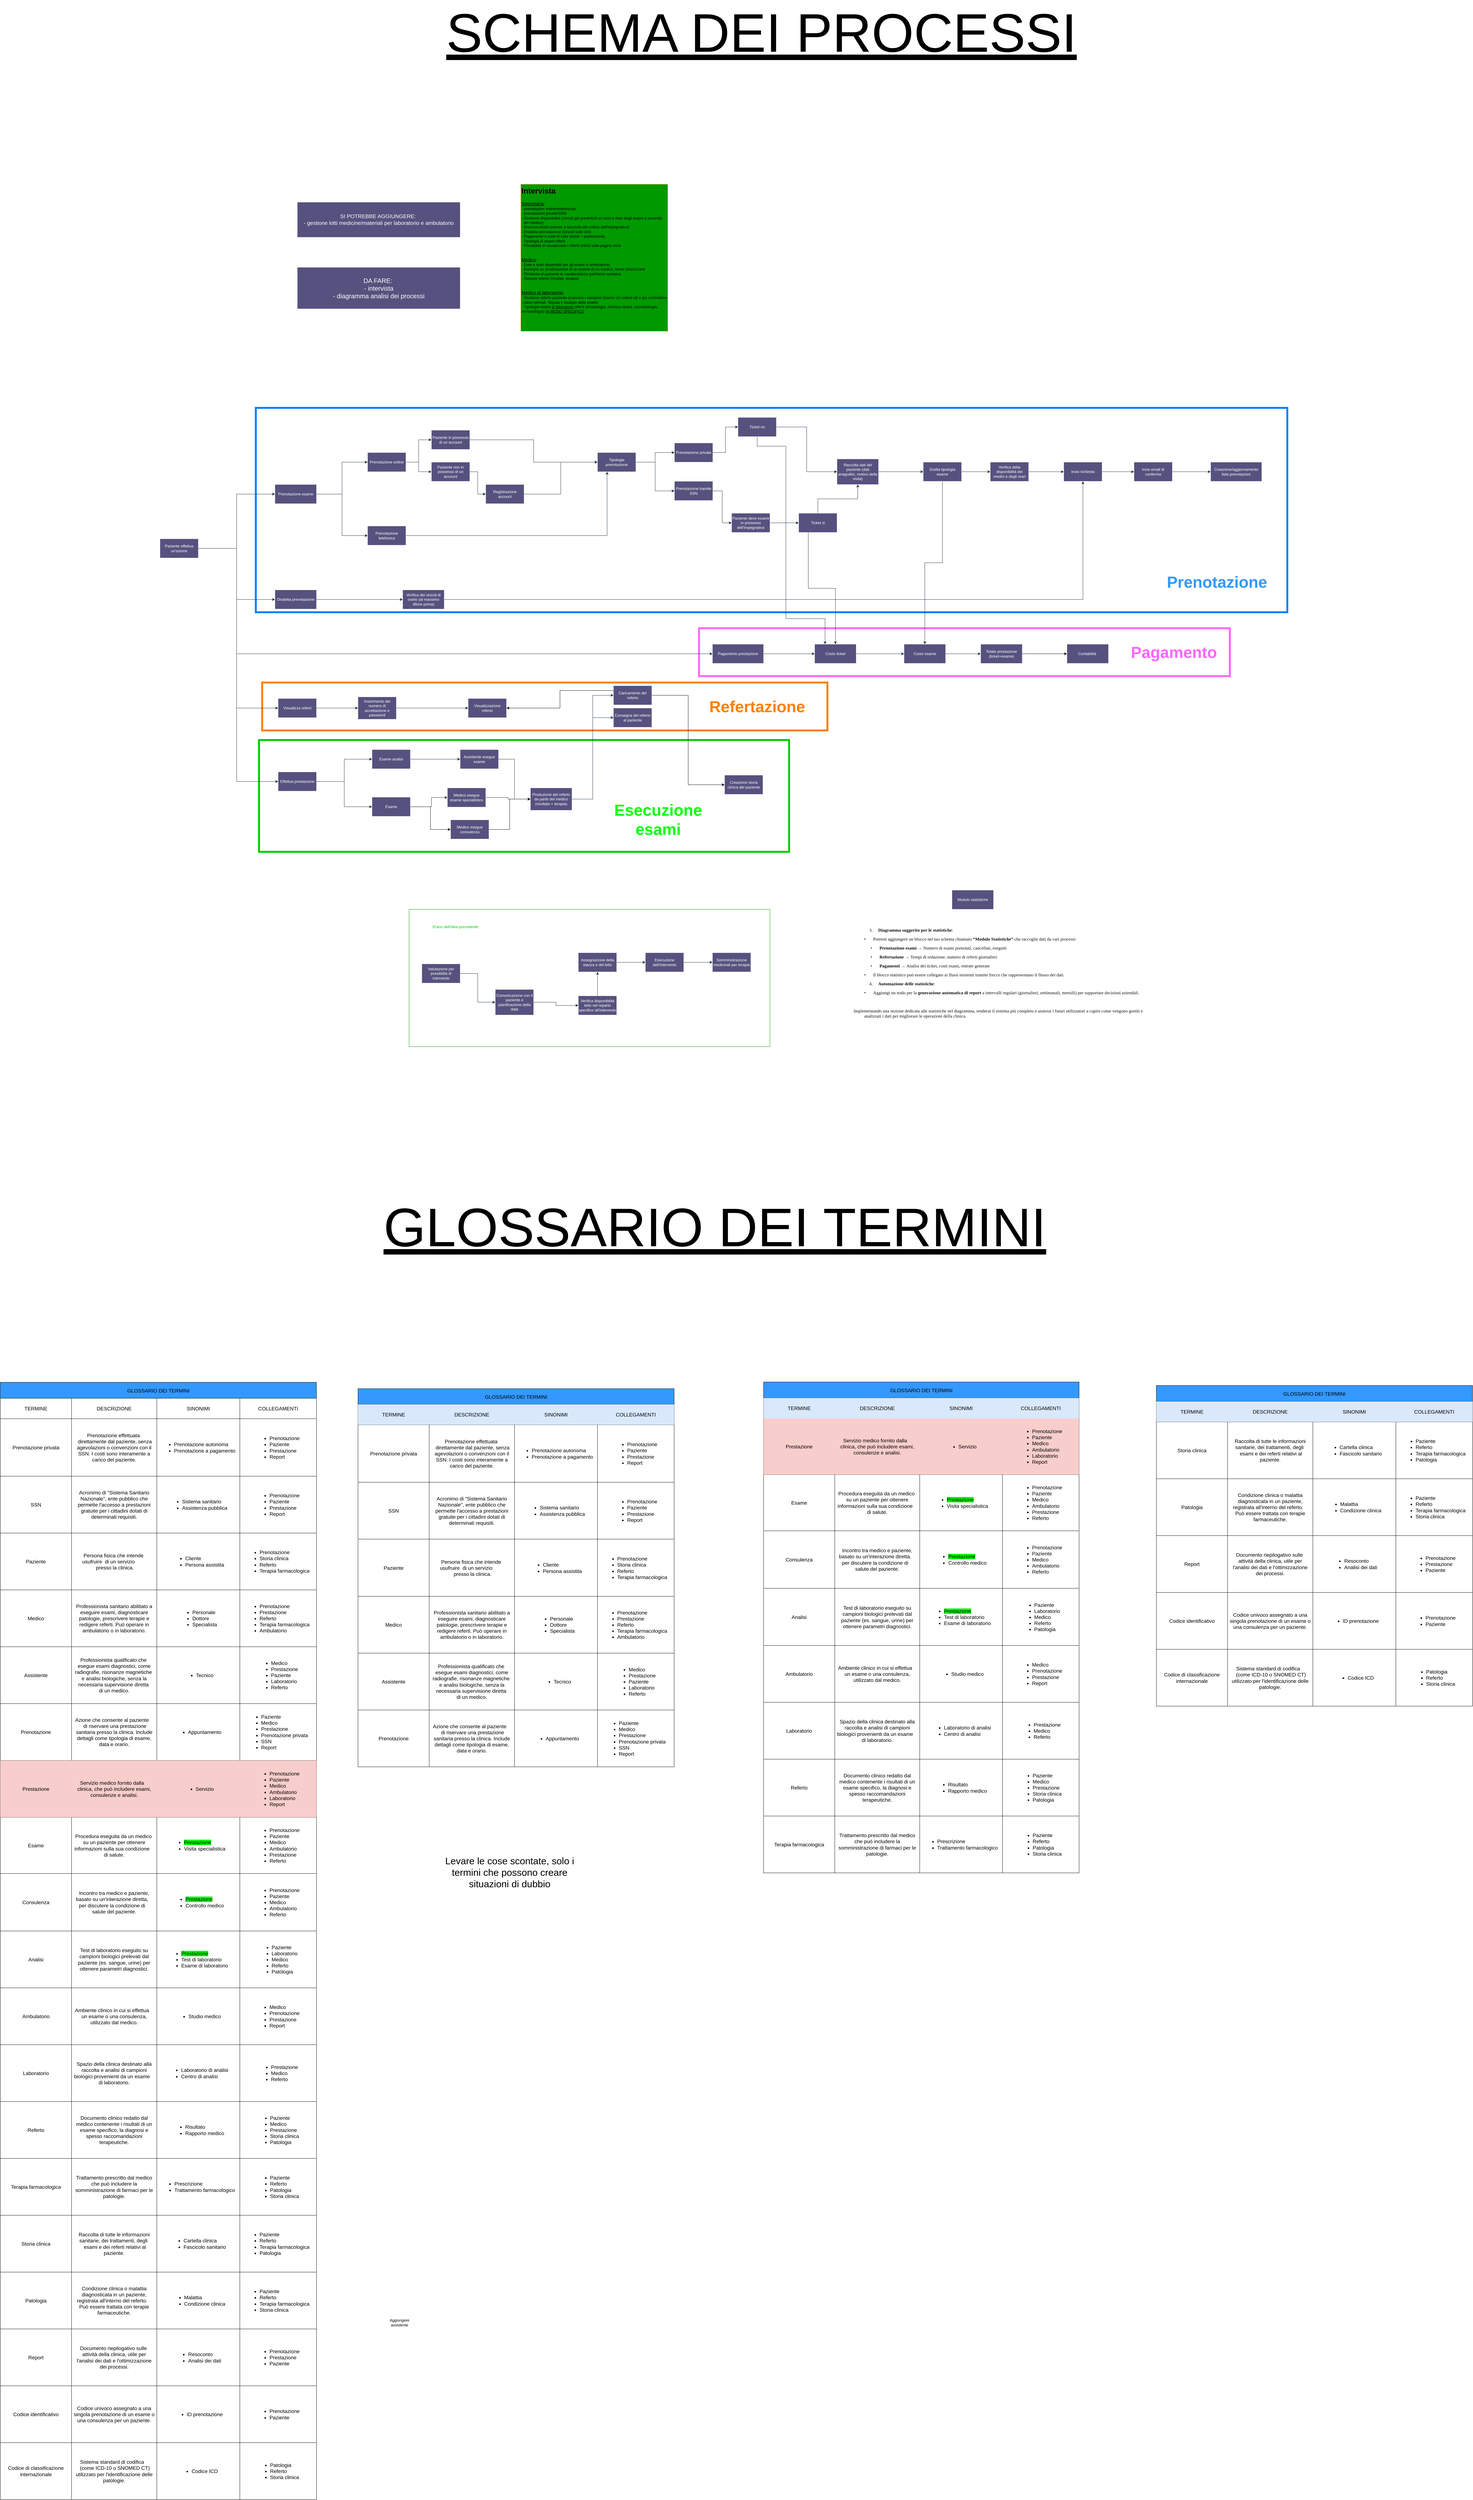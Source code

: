 <mxfile version="24.8.4">
  <diagram name="Pagina-1" id="3lH-unew0QHCKQf8BJHz">
    <mxGraphModel dx="4778" dy="2932" grid="1" gridSize="10" guides="1" tooltips="1" connect="1" arrows="1" fold="1" page="1" pageScale="1" pageWidth="827" pageHeight="1169" math="0" shadow="0">
      <root>
        <mxCell id="0" />
        <mxCell id="1" parent="0" />
        <mxCell id="-pbd2tuxrNDdwWP39WR3-16" value="" style="rounded=0;whiteSpace=wrap;html=1;fillColor=none;strokeColor=#007FFF;strokeWidth=6;" parent="1" vertex="1">
          <mxGeometry x="500" y="550" width="3230" height="640" as="geometry" />
        </mxCell>
        <mxCell id="-pbd2tuxrNDdwWP39WR3-24" value="" style="rounded=0;whiteSpace=wrap;html=1;fillColor=none;strokeColor=#FF66FF;strokeWidth=6;" parent="1" vertex="1">
          <mxGeometry x="1888" y="1240" width="1662" height="150" as="geometry" />
        </mxCell>
        <mxCell id="-pbd2tuxrNDdwWP39WR3-21" value="" style="rounded=0;whiteSpace=wrap;html=1;fillColor=none;strokeColor=#FF8000;strokeWidth=6;" parent="1" vertex="1">
          <mxGeometry x="520" y="1410" width="1770" height="150" as="geometry" />
        </mxCell>
        <mxCell id="-pbd2tuxrNDdwWP39WR3-19" value="" style="rounded=0;whiteSpace=wrap;html=1;fillColor=none;strokeColor=#00CC00;strokeWidth=6;glass=0;" parent="1" vertex="1">
          <mxGeometry x="510" y="1590" width="1660" height="350" as="geometry" />
        </mxCell>
        <mxCell id="WDLXAypAje4OOuT51dlW-1" value="&lt;font style=&quot;font-size: 20px;&quot;&gt;&lt;br&gt;&lt;/font&gt;&lt;div style=&quot;font-size: 20px;&quot;&gt;&lt;font style=&quot;font-size: 20px;&quot;&gt;DA FARE:&amp;nbsp;&lt;/font&gt;&lt;/div&gt;&lt;div style=&quot;font-size: 20px;&quot;&gt;&lt;font style=&quot;font-size: 20px;&quot;&gt;-&lt;span style=&quot;background-color: initial;&quot;&gt;&amp;nbsp;intervista&lt;/span&gt;&lt;/font&gt;&lt;/div&gt;&lt;div style=&quot;font-size: 20px;&quot;&gt;&lt;font style=&quot;font-size: 20px;&quot;&gt;- diagramma analisi dei processi&lt;br&gt;&lt;/font&gt;&lt;div style=&quot;&quot;&gt;&lt;br&gt;&lt;/div&gt;&lt;/div&gt;" style="text;html=1;align=center;verticalAlign=middle;whiteSpace=wrap;rounded=0;labelBackgroundColor=none;fontColor=#FFFFFF;fillColor=#56517E;strokeColor=#EEEEEE;" parent="1" vertex="1">
          <mxGeometry x="630" y="110" width="510" height="130" as="geometry" />
        </mxCell>
        <mxCell id="YYYCj6xVdQO4PE1L47ot-40" style="edgeStyle=orthogonalEdgeStyle;rounded=0;orthogonalLoop=1;jettySize=auto;html=1;entryX=0;entryY=0.5;entryDx=0;entryDy=0;strokeColor=#182E3E;" parent="1" source="WDLXAypAje4OOuT51dlW-2" target="YYYCj6xVdQO4PE1L47ot-37" edge="1">
          <mxGeometry relative="1" as="geometry" />
        </mxCell>
        <mxCell id="YYYCj6xVdQO4PE1L47ot-41" style="edgeStyle=orthogonalEdgeStyle;rounded=0;orthogonalLoop=1;jettySize=auto;html=1;entryX=0;entryY=0.5;entryDx=0;entryDy=0;strokeColor=#182E3E;" parent="1" source="WDLXAypAje4OOuT51dlW-2" target="YYYCj6xVdQO4PE1L47ot-30" edge="1">
          <mxGeometry relative="1" as="geometry" />
        </mxCell>
        <mxCell id="YYYCj6xVdQO4PE1L47ot-45" style="edgeStyle=orthogonalEdgeStyle;rounded=0;orthogonalLoop=1;jettySize=auto;html=1;entryX=0;entryY=0.5;entryDx=0;entryDy=0;strokeColor=#182E3E;" parent="1" source="WDLXAypAje4OOuT51dlW-2" target="YYYCj6xVdQO4PE1L47ot-42" edge="1">
          <mxGeometry relative="1" as="geometry">
            <Array as="points">
              <mxPoint x="440" y="990" />
              <mxPoint x="440" y="1320" />
            </Array>
          </mxGeometry>
        </mxCell>
        <mxCell id="YYYCj6xVdQO4PE1L47ot-57" style="edgeStyle=orthogonalEdgeStyle;rounded=0;orthogonalLoop=1;jettySize=auto;html=1;entryX=0;entryY=0.5;entryDx=0;entryDy=0;strokeColor=#182E3E;" parent="1" source="WDLXAypAje4OOuT51dlW-2" target="WDLXAypAje4OOuT51dlW-4" edge="1">
          <mxGeometry relative="1" as="geometry">
            <Array as="points">
              <mxPoint x="440" y="990" />
              <mxPoint x="440" y="1490" />
            </Array>
          </mxGeometry>
        </mxCell>
        <mxCell id="YYYCj6xVdQO4PE1L47ot-58" style="edgeStyle=orthogonalEdgeStyle;rounded=0;orthogonalLoop=1;jettySize=auto;html=1;entryX=0;entryY=0.5;entryDx=0;entryDy=0;strokeColor=#182E3E;" parent="1" source="WDLXAypAje4OOuT51dlW-2" target="WDLXAypAje4OOuT51dlW-41" edge="1">
          <mxGeometry relative="1" as="geometry">
            <Array as="points">
              <mxPoint x="440" y="990" />
              <mxPoint x="440" y="1720" />
            </Array>
          </mxGeometry>
        </mxCell>
        <mxCell id="WDLXAypAje4OOuT51dlW-2" value="Paziente effettua un&#39;azione" style="rounded=0;whiteSpace=wrap;html=1;labelBackgroundColor=none;fillColor=#56517E;strokeColor=#EEEEEE;fontColor=#FFFFFF;" parent="1" vertex="1">
          <mxGeometry x="200" y="960" width="120" height="60" as="geometry" />
        </mxCell>
        <mxCell id="WDLXAypAje4OOuT51dlW-14" style="edgeStyle=orthogonalEdgeStyle;rounded=0;orthogonalLoop=1;jettySize=auto;html=1;entryX=0;entryY=0.5;entryDx=0;entryDy=0;labelBackgroundColor=none;strokeColor=#182E3E;fontColor=default;" parent="1" source="WDLXAypAje4OOuT51dlW-3" target="WDLXAypAje4OOuT51dlW-6" edge="1">
          <mxGeometry relative="1" as="geometry" />
        </mxCell>
        <mxCell id="WDLXAypAje4OOuT51dlW-15" style="edgeStyle=orthogonalEdgeStyle;rounded=0;orthogonalLoop=1;jettySize=auto;html=1;entryX=0;entryY=0.5;entryDx=0;entryDy=0;labelBackgroundColor=none;strokeColor=#182E3E;fontColor=default;" parent="1" source="WDLXAypAje4OOuT51dlW-3" target="WDLXAypAje4OOuT51dlW-8" edge="1">
          <mxGeometry relative="1" as="geometry" />
        </mxCell>
        <mxCell id="WDLXAypAje4OOuT51dlW-3" value="Prenotazione online" style="rounded=0;whiteSpace=wrap;html=1;labelBackgroundColor=none;fillColor=#56517E;strokeColor=#EEEEEE;fontColor=#FFFFFF;" parent="1" vertex="1">
          <mxGeometry x="850" y="690" width="120" height="60" as="geometry" />
        </mxCell>
        <mxCell id="WDLXAypAje4OOuT51dlW-39" style="edgeStyle=orthogonalEdgeStyle;rounded=0;orthogonalLoop=1;jettySize=auto;html=1;entryX=0;entryY=0.5;entryDx=0;entryDy=0;labelBackgroundColor=none;strokeColor=#182E3E;fontColor=default;" parent="1" source="WDLXAypAje4OOuT51dlW-4" target="WDLXAypAje4OOuT51dlW-37" edge="1">
          <mxGeometry relative="1" as="geometry" />
        </mxCell>
        <mxCell id="WDLXAypAje4OOuT51dlW-4" value="Visualizza referti" style="rounded=0;whiteSpace=wrap;html=1;labelBackgroundColor=none;fillColor=#56517E;strokeColor=#EEEEEE;fontColor=#FFFFFF;" parent="1" vertex="1">
          <mxGeometry x="570" y="1460" width="120" height="60" as="geometry" />
        </mxCell>
        <mxCell id="YYYCj6xVdQO4PE1L47ot-36" style="edgeStyle=orthogonalEdgeStyle;rounded=0;orthogonalLoop=1;jettySize=auto;html=1;entryX=0.25;entryY=1;entryDx=0;entryDy=0;strokeColor=#182E3E;" parent="1" source="WDLXAypAje4OOuT51dlW-5" target="YYYCj6xVdQO4PE1L47ot-9" edge="1">
          <mxGeometry relative="1" as="geometry" />
        </mxCell>
        <mxCell id="WDLXAypAje4OOuT51dlW-5" value="Prenotazione telefonica" style="rounded=0;whiteSpace=wrap;html=1;labelBackgroundColor=none;fillColor=#56517E;strokeColor=#EEEEEE;fontColor=#FFFFFF;" parent="1" vertex="1">
          <mxGeometry x="850" y="920" width="120" height="60" as="geometry" />
        </mxCell>
        <mxCell id="YYYCj6xVdQO4PE1L47ot-10" style="edgeStyle=orthogonalEdgeStyle;rounded=0;orthogonalLoop=1;jettySize=auto;html=1;entryX=0;entryY=0.5;entryDx=0;entryDy=0;strokeColor=#182E3E;labelBackgroundColor=none;fontColor=default;" parent="1" source="WDLXAypAje4OOuT51dlW-6" target="YYYCj6xVdQO4PE1L47ot-9" edge="1">
          <mxGeometry relative="1" as="geometry" />
        </mxCell>
        <mxCell id="WDLXAypAje4OOuT51dlW-6" value="Paziente in possesso di un account" style="rounded=0;whiteSpace=wrap;html=1;labelBackgroundColor=none;fillColor=#56517E;strokeColor=#EEEEEE;fontColor=#FFFFFF;" parent="1" vertex="1">
          <mxGeometry x="1050" y="620" width="120" height="60" as="geometry" />
        </mxCell>
        <mxCell id="YYYCj6xVdQO4PE1L47ot-11" style="edgeStyle=orthogonalEdgeStyle;rounded=0;orthogonalLoop=1;jettySize=auto;html=1;entryX=0;entryY=0.5;entryDx=0;entryDy=0;strokeColor=#182E3E;labelBackgroundColor=none;fontColor=default;" parent="1" source="WDLXAypAje4OOuT51dlW-7" target="YYYCj6xVdQO4PE1L47ot-9" edge="1">
          <mxGeometry relative="1" as="geometry" />
        </mxCell>
        <mxCell id="WDLXAypAje4OOuT51dlW-7" value="Registrazione account" style="rounded=0;whiteSpace=wrap;html=1;labelBackgroundColor=none;fillColor=#56517E;strokeColor=#EEEEEE;fontColor=#FFFFFF;" parent="1" vertex="1">
          <mxGeometry x="1220" y="790" width="120" height="60" as="geometry" />
        </mxCell>
        <mxCell id="WDLXAypAje4OOuT51dlW-18" style="edgeStyle=orthogonalEdgeStyle;rounded=0;orthogonalLoop=1;jettySize=auto;html=1;entryX=0;entryY=0.5;entryDx=0;entryDy=0;labelBackgroundColor=none;strokeColor=#182E3E;fontColor=default;" parent="1" source="WDLXAypAje4OOuT51dlW-8" target="WDLXAypAje4OOuT51dlW-7" edge="1">
          <mxGeometry relative="1" as="geometry" />
        </mxCell>
        <mxCell id="WDLXAypAje4OOuT51dlW-8" value="Paziente non in possesso di un account" style="rounded=0;whiteSpace=wrap;html=1;labelBackgroundColor=none;fillColor=#56517E;strokeColor=#EEEEEE;fontColor=#FFFFFF;" parent="1" vertex="1">
          <mxGeometry x="1050" y="720" width="120" height="60" as="geometry" />
        </mxCell>
        <mxCell id="WDLXAypAje4OOuT51dlW-21" style="edgeStyle=orthogonalEdgeStyle;rounded=0;orthogonalLoop=1;jettySize=auto;html=1;entryX=0;entryY=0.5;entryDx=0;entryDy=0;labelBackgroundColor=none;strokeColor=#182E3E;fontColor=default;" parent="1" edge="1">
          <mxGeometry relative="1" as="geometry">
            <mxPoint x="1850" y="-90" as="sourcePoint" />
          </mxGeometry>
        </mxCell>
        <mxCell id="YYYCj6xVdQO4PE1L47ot-47" style="edgeStyle=orthogonalEdgeStyle;rounded=0;orthogonalLoop=1;jettySize=auto;html=1;entryX=0;entryY=0.5;entryDx=0;entryDy=0;strokeColor=#182E3E;" parent="1" source="WDLXAypAje4OOuT51dlW-9" target="YYYCj6xVdQO4PE1L47ot-46" edge="1">
          <mxGeometry relative="1" as="geometry" />
        </mxCell>
        <mxCell id="WDLXAypAje4OOuT51dlW-9" value="Raccolta dati del paziente (dati anagrafici, motivo della visita)" style="rounded=0;whiteSpace=wrap;html=1;labelBackgroundColor=none;fillColor=#56517E;strokeColor=#EEEEEE;fontColor=#FFFFFF;" parent="1" vertex="1">
          <mxGeometry x="2320" y="710" width="130" height="80" as="geometry" />
        </mxCell>
        <mxCell id="WDLXAypAje4OOuT51dlW-28" style="edgeStyle=orthogonalEdgeStyle;rounded=0;orthogonalLoop=1;jettySize=auto;html=1;entryX=0;entryY=0.5;entryDx=0;entryDy=0;labelBackgroundColor=none;strokeColor=#182E3E;fontColor=default;" parent="1" source="WDLXAypAje4OOuT51dlW-44" target="WDLXAypAje4OOuT51dlW-24" edge="1">
          <mxGeometry relative="1" as="geometry" />
        </mxCell>
        <mxCell id="YYYCj6xVdQO4PE1L47ot-76" style="edgeStyle=orthogonalEdgeStyle;rounded=0;orthogonalLoop=1;jettySize=auto;html=1;entryX=0;entryY=0.5;entryDx=0;entryDy=0;strokeColor=#182E3E;" parent="1" source="WDLXAypAje4OOuT51dlW-23" target="YYYCj6xVdQO4PE1L47ot-60" edge="1">
          <mxGeometry relative="1" as="geometry" />
        </mxCell>
        <mxCell id="WDLXAypAje4OOuT51dlW-23" value="Invio email di conferma" style="rounded=0;whiteSpace=wrap;html=1;labelBackgroundColor=none;fillColor=#56517E;strokeColor=#EEEEEE;fontColor=#FFFFFF;" parent="1" vertex="1">
          <mxGeometry x="3250" y="720" width="120" height="60" as="geometry" />
        </mxCell>
        <mxCell id="WDLXAypAje4OOuT51dlW-30" style="edgeStyle=orthogonalEdgeStyle;rounded=0;orthogonalLoop=1;jettySize=auto;html=1;entryX=0;entryY=0.5;entryDx=0;entryDy=0;labelBackgroundColor=none;strokeColor=#182E3E;fontColor=default;" parent="1" source="WDLXAypAje4OOuT51dlW-24" target="WDLXAypAje4OOuT51dlW-23" edge="1">
          <mxGeometry relative="1" as="geometry" />
        </mxCell>
        <mxCell id="WDLXAypAje4OOuT51dlW-24" value="Invio richiesta" style="rounded=0;whiteSpace=wrap;html=1;labelBackgroundColor=none;fillColor=#56517E;strokeColor=#EEEEEE;fontColor=#FFFFFF;" parent="1" vertex="1">
          <mxGeometry x="3030" y="720" width="120" height="60" as="geometry" />
        </mxCell>
        <mxCell id="YYYCj6xVdQO4PE1L47ot-28" style="edgeStyle=orthogonalEdgeStyle;rounded=0;orthogonalLoop=1;jettySize=auto;html=1;entryX=0;entryY=0.5;entryDx=0;entryDy=0;strokeColor=#182E3E;labelBackgroundColor=none;fontColor=default;" parent="1" source="WDLXAypAje4OOuT51dlW-25" target="YYYCj6xVdQO4PE1L47ot-21" edge="1">
          <mxGeometry relative="1" as="geometry" />
        </mxCell>
        <mxCell id="WDLXAypAje4OOuT51dlW-25" value="Paziente deve essere in possesso dell&#39;impegnativa" style="rounded=0;whiteSpace=wrap;html=1;labelBackgroundColor=none;fillColor=#56517E;strokeColor=#EEEEEE;fontColor=#FFFFFF;" parent="1" vertex="1">
          <mxGeometry x="1990" y="880" width="120" height="60" as="geometry" />
        </mxCell>
        <mxCell id="WDLXAypAje4OOuT51dlW-36" style="edgeStyle=orthogonalEdgeStyle;rounded=0;orthogonalLoop=1;jettySize=auto;html=1;entryX=0;entryY=0.5;entryDx=0;entryDy=0;labelBackgroundColor=none;strokeColor=#182E3E;fontColor=default;" parent="1" edge="1">
          <mxGeometry relative="1" as="geometry">
            <mxPoint x="1850" y="-90" as="sourcePoint" />
          </mxGeometry>
        </mxCell>
        <mxCell id="WDLXAypAje4OOuT51dlW-40" style="edgeStyle=orthogonalEdgeStyle;rounded=0;orthogonalLoop=1;jettySize=auto;html=1;entryX=0;entryY=0.5;entryDx=0;entryDy=0;labelBackgroundColor=none;strokeColor=#182E3E;fontColor=default;" parent="1" source="WDLXAypAje4OOuT51dlW-37" target="WDLXAypAje4OOuT51dlW-38" edge="1">
          <mxGeometry relative="1" as="geometry" />
        </mxCell>
        <mxCell id="WDLXAypAje4OOuT51dlW-37" value="Inserimento del numero di accettazione e password" style="rounded=0;whiteSpace=wrap;html=1;labelBackgroundColor=none;fillColor=#56517E;strokeColor=#EEEEEE;fontColor=#FFFFFF;" parent="1" vertex="1">
          <mxGeometry x="820" y="1455" width="120" height="70" as="geometry" />
        </mxCell>
        <mxCell id="WDLXAypAje4OOuT51dlW-38" value="Visualizzazione referto" style="rounded=0;whiteSpace=wrap;html=1;labelBackgroundColor=none;fillColor=#56517E;strokeColor=#EEEEEE;fontColor=#FFFFFF;" parent="1" vertex="1">
          <mxGeometry x="1165" y="1460" width="120" height="60" as="geometry" />
        </mxCell>
        <mxCell id="YYYCj6xVdQO4PE1L47ot-69" style="edgeStyle=orthogonalEdgeStyle;rounded=0;orthogonalLoop=1;jettySize=auto;html=1;entryX=0;entryY=0.5;entryDx=0;entryDy=0;strokeColor=#182E3E;" parent="1" source="WDLXAypAje4OOuT51dlW-41" target="YYYCj6xVdQO4PE1L47ot-67" edge="1">
          <mxGeometry relative="1" as="geometry" />
        </mxCell>
        <mxCell id="YYYCj6xVdQO4PE1L47ot-70" style="edgeStyle=orthogonalEdgeStyle;rounded=0;orthogonalLoop=1;jettySize=auto;html=1;entryX=0;entryY=0.5;entryDx=0;entryDy=0;strokeColor=#182E3E;" parent="1" source="WDLXAypAje4OOuT51dlW-41" target="YYYCj6xVdQO4PE1L47ot-68" edge="1">
          <mxGeometry relative="1" as="geometry" />
        </mxCell>
        <mxCell id="WDLXAypAje4OOuT51dlW-41" value="Effettua prestazione" style="rounded=0;whiteSpace=wrap;html=1;labelBackgroundColor=none;fillColor=#56517E;strokeColor=#EEEEEE;fontColor=#FFFFFF;" parent="1" vertex="1">
          <mxGeometry x="570" y="1690" width="120" height="60" as="geometry" />
        </mxCell>
        <mxCell id="WDLXAypAje4OOuT51dlW-55" style="edgeStyle=orthogonalEdgeStyle;rounded=0;orthogonalLoop=1;jettySize=auto;html=1;labelBackgroundColor=none;strokeColor=#182E3E;fontColor=default;entryX=0;entryY=0.5;entryDx=0;entryDy=0;" parent="1" source="WDLXAypAje4OOuT51dlW-42" target="WDLXAypAje4OOuT51dlW-52" edge="1">
          <mxGeometry relative="1" as="geometry" />
        </mxCell>
        <mxCell id="WDLXAypAje4OOuT51dlW-57" style="edgeStyle=orthogonalEdgeStyle;rounded=0;orthogonalLoop=1;jettySize=auto;html=1;entryX=0;entryY=0.5;entryDx=0;entryDy=0;labelBackgroundColor=none;strokeColor=#182E3E;fontColor=default;" parent="1" source="WDLXAypAje4OOuT51dlW-42" target="WDLXAypAje4OOuT51dlW-56" edge="1">
          <mxGeometry relative="1" as="geometry" />
        </mxCell>
        <mxCell id="WDLXAypAje4OOuT51dlW-42" value="Produzione del referto da parte del medico (risultato + terapia)" style="rounded=0;whiteSpace=wrap;html=1;labelBackgroundColor=none;fillColor=#56517E;strokeColor=#EEEEEE;fontColor=#FFFFFF;" parent="1" vertex="1">
          <mxGeometry x="1360" y="1740" width="130" height="70" as="geometry" />
        </mxCell>
        <mxCell id="WDLXAypAje4OOuT51dlW-44" value="Verifica della disponibilità dei medici e degli orari" style="rounded=0;whiteSpace=wrap;html=1;labelBackgroundColor=none;fillColor=#56517E;strokeColor=#EEEEEE;fontColor=#FFFFFF;" parent="1" vertex="1">
          <mxGeometry x="2800" y="720" width="120" height="60" as="geometry" />
        </mxCell>
        <mxCell id="-pbd2tuxrNDdwWP39WR3-10" style="edgeStyle=orthogonalEdgeStyle;rounded=0;orthogonalLoop=1;jettySize=auto;html=1;entryX=0;entryY=0.5;entryDx=0;entryDy=0;" parent="1" source="WDLXAypAje4OOuT51dlW-52" target="-pbd2tuxrNDdwWP39WR3-9" edge="1">
          <mxGeometry relative="1" as="geometry" />
        </mxCell>
        <mxCell id="-pbd2tuxrNDdwWP39WR3-22" style="edgeStyle=orthogonalEdgeStyle;rounded=0;orthogonalLoop=1;jettySize=auto;html=1;entryX=1;entryY=0.5;entryDx=0;entryDy=0;exitX=0;exitY=0.25;exitDx=0;exitDy=0;" parent="1" source="WDLXAypAje4OOuT51dlW-52" target="WDLXAypAje4OOuT51dlW-38" edge="1">
          <mxGeometry relative="1" as="geometry" />
        </mxCell>
        <mxCell id="WDLXAypAje4OOuT51dlW-52" value="Caricamento del referto" style="rounded=0;whiteSpace=wrap;html=1;labelBackgroundColor=none;fillColor=#56517E;strokeColor=#EEEEEE;fontColor=#FFFFFF;" parent="1" vertex="1">
          <mxGeometry x="1620" y="1420" width="120" height="60" as="geometry" />
        </mxCell>
        <mxCell id="WDLXAypAje4OOuT51dlW-56" value="Consegna del referto al paziente" style="rounded=0;whiteSpace=wrap;html=1;labelBackgroundColor=none;fillColor=#56517E;strokeColor=#EEEEEE;fontColor=#FFFFFF;" parent="1" vertex="1">
          <mxGeometry x="1620" y="1490" width="120" height="60" as="geometry" />
        </mxCell>
        <mxCell id="WDLXAypAje4OOuT51dlW-70" style="edgeStyle=orthogonalEdgeStyle;rounded=0;orthogonalLoop=1;jettySize=auto;html=1;entryX=0;entryY=0.5;entryDx=0;entryDy=0;labelBackgroundColor=none;strokeColor=#182E3E;fontColor=default;" parent="1" source="WDLXAypAje4OOuT51dlW-58" target="WDLXAypAje4OOuT51dlW-61" edge="1">
          <mxGeometry relative="1" as="geometry" />
        </mxCell>
        <mxCell id="WDLXAypAje4OOuT51dlW-58" value="Valutazione per possibilità di intervento" style="rounded=0;whiteSpace=wrap;html=1;labelBackgroundColor=none;fillColor=#56517E;strokeColor=#EEEEEE;fontColor=#FFFFFF;" parent="1" vertex="1">
          <mxGeometry x="1020" y="2291" width="120" height="60" as="geometry" />
        </mxCell>
        <mxCell id="WDLXAypAje4OOuT51dlW-71" style="edgeStyle=orthogonalEdgeStyle;rounded=0;orthogonalLoop=1;jettySize=auto;html=1;labelBackgroundColor=none;strokeColor=#182E3E;fontColor=default;" parent="1" source="WDLXAypAje4OOuT51dlW-61" target="WDLXAypAje4OOuT51dlW-64" edge="1">
          <mxGeometry relative="1" as="geometry" />
        </mxCell>
        <mxCell id="WDLXAypAje4OOuT51dlW-61" value="Comunicazione con il paziente e pianificazione della data" style="rounded=0;whiteSpace=wrap;html=1;labelBackgroundColor=none;fillColor=#56517E;strokeColor=#EEEEEE;fontColor=#FFFFFF;" parent="1" vertex="1">
          <mxGeometry x="1250" y="2371" width="120" height="80" as="geometry" />
        </mxCell>
        <mxCell id="WDLXAypAje4OOuT51dlW-73" style="edgeStyle=orthogonalEdgeStyle;rounded=0;orthogonalLoop=1;jettySize=auto;html=1;entryX=0;entryY=0.5;entryDx=0;entryDy=0;labelBackgroundColor=none;strokeColor=#182E3E;fontColor=default;" parent="1" source="WDLXAypAje4OOuT51dlW-63" target="WDLXAypAje4OOuT51dlW-66" edge="1">
          <mxGeometry relative="1" as="geometry" />
        </mxCell>
        <mxCell id="WDLXAypAje4OOuT51dlW-63" value="Assegnazione della stanza e del letto" style="rounded=0;whiteSpace=wrap;html=1;labelBackgroundColor=none;fillColor=#56517E;strokeColor=#EEEEEE;fontColor=#FFFFFF;" parent="1" vertex="1">
          <mxGeometry x="1510" y="2256" width="120" height="60" as="geometry" />
        </mxCell>
        <mxCell id="WDLXAypAje4OOuT51dlW-72" style="edgeStyle=orthogonalEdgeStyle;rounded=0;orthogonalLoop=1;jettySize=auto;html=1;entryX=0.5;entryY=1;entryDx=0;entryDy=0;labelBackgroundColor=none;strokeColor=#182E3E;fontColor=default;" parent="1" source="WDLXAypAje4OOuT51dlW-64" target="WDLXAypAje4OOuT51dlW-63" edge="1">
          <mxGeometry relative="1" as="geometry" />
        </mxCell>
        <mxCell id="WDLXAypAje4OOuT51dlW-64" value="Verifica disponibilità letto nel reparto specifico all&#39;intervento" style="rounded=0;whiteSpace=wrap;html=1;labelBackgroundColor=none;fillColor=#56517E;strokeColor=#EEEEEE;fontColor=#FFFFFF;" parent="1" vertex="1">
          <mxGeometry x="1510" y="2391" width="120" height="60" as="geometry" />
        </mxCell>
        <mxCell id="WDLXAypAje4OOuT51dlW-65" value="Somministrazione medicinali per terapia" style="rounded=0;whiteSpace=wrap;html=1;labelBackgroundColor=none;fillColor=#56517E;strokeColor=#EEEEEE;fontColor=#FFFFFF;" parent="1" vertex="1">
          <mxGeometry x="1930" y="2256" width="120" height="60" as="geometry" />
        </mxCell>
        <mxCell id="WDLXAypAje4OOuT51dlW-74" style="edgeStyle=orthogonalEdgeStyle;rounded=0;orthogonalLoop=1;jettySize=auto;html=1;labelBackgroundColor=none;strokeColor=#182E3E;fontColor=default;" parent="1" source="WDLXAypAje4OOuT51dlW-66" target="WDLXAypAje4OOuT51dlW-65" edge="1">
          <mxGeometry relative="1" as="geometry" />
        </mxCell>
        <mxCell id="WDLXAypAje4OOuT51dlW-66" value="Esecuzione dell&#39;intervento" style="rounded=0;whiteSpace=wrap;html=1;labelBackgroundColor=none;fillColor=#56517E;strokeColor=#EEEEEE;fontColor=#FFFFFF;" parent="1" vertex="1">
          <mxGeometry x="1720" y="2256" width="120" height="60" as="geometry" />
        </mxCell>
        <mxCell id="YYYCj6xVdQO4PE1L47ot-3" value="&lt;h1 style=&quot;margin-top: 0px;&quot;&gt;Intervista&lt;/h1&gt;&lt;div&gt;&lt;font style=&quot;font-size: 15px;&quot;&gt;&lt;u&gt;Segretaria&lt;/u&gt;&lt;/font&gt;&lt;font style=&quot;font-size: 13px;&quot;&gt;:&lt;/font&gt;&lt;br&gt;- prenotazioni online/telefoniche&lt;/div&gt;&lt;div&gt;- prenotazioni private/SSN&amp;nbsp;&lt;/div&gt;&lt;div&gt;- Gestione disponibilità (vincoli già predefiniti su orari e date degli esami a seconda&amp;nbsp; &amp;nbsp; &amp;nbsp;&amp;nbsp;&lt;span style=&quot;background-color: initial;&quot;&gt;del medico)&lt;/span&gt;&lt;/div&gt;&lt;div&gt;- Discorso ticket (esente a seconda del codice dell&#39;impegnativa)&amp;nbsp;&lt;/div&gt;&lt;div&gt;- Disdetta prenotazione (vincoli sulle ore)&lt;/div&gt;&lt;div&gt;- Pagamento e costi di tutto (ticket + prestazione)&lt;/div&gt;&lt;div&gt;- Tipologia di esami offerti&lt;/div&gt;&lt;div&gt;- Possibilità di visualizzare i referti online sulla pagina vista&lt;/div&gt;&lt;div&gt;&lt;br&gt;&lt;/div&gt;&lt;div&gt;&lt;br&gt;&lt;/div&gt;&lt;div style=&quot;&quot;&gt;&lt;font style=&quot;font-size: 14px;&quot;&gt;&lt;u&gt;Medico&lt;/u&gt;&lt;/font&gt;&lt;span style=&quot;font-size: 13px;&quot;&gt;:&lt;/span&gt;&lt;/div&gt;&lt;div&gt;- Date e orari disponibili per gli esami in ambulatorio&lt;/div&gt;&lt;div&gt;- Esempio su strutturazione di un esame di un medico, breve descrizione&lt;/div&gt;&lt;div&gt;- Richiesta al paziente le caratteristiche psichiche-sanitarie&lt;/div&gt;&lt;div&gt;- Stesura referto (risultati, terapia)&lt;/div&gt;&lt;div&gt;&lt;br&gt;&lt;/div&gt;&lt;div&gt;&lt;br&gt;&lt;/div&gt;&lt;div style=&quot;&quot;&gt;&lt;font style=&quot;font-size: 14px;&quot;&gt;&lt;u&gt;Medico di laboratorio&lt;/u&gt;&lt;/font&gt;&lt;span style=&quot;font-size: 13px;&quot;&gt;:&amp;nbsp;&lt;/span&gt;&lt;/div&gt;&lt;div&gt;- Gestione referto paziente (ricevono i campioni (hanno un codice id) e poi controllano i valori ottimali. Stipula il risultato delle analisi&lt;/div&gt;&lt;div&gt;- Tipologia esami &lt;u&gt;di laboratorio&lt;/u&gt; offerti (ematologia, chimica clinica, microbiologia, immunologia) &lt;u&gt;IN MODO SPECIFICO&lt;/u&gt;&lt;/div&gt;&lt;div&gt;&lt;br&gt;&lt;/div&gt;" style="text;html=1;whiteSpace=wrap;overflow=hidden;rounded=0;fillColor=#009900;strokeColor=#d79b00;labelBackgroundColor=none;" parent="1" vertex="1">
          <mxGeometry x="1330" y="-150" width="460" height="460" as="geometry" />
        </mxCell>
        <mxCell id="YYYCj6xVdQO4PE1L47ot-6" value="&lt;div style=&quot;font-size: 17px;&quot;&gt;&lt;font style=&quot;font-size: 17px;&quot;&gt;SI POTREBBE AGGIUNGERE:&amp;nbsp;&lt;/font&gt;&lt;/div&gt;&lt;div style=&quot;font-size: 17px;&quot;&gt;&lt;font style=&quot;font-size: 17px;&quot;&gt;-&lt;span style=&quot;background-color: initial;&quot;&gt;&amp;nbsp;gestione lotti medicine/materiali per laboratorio e ambulatorio&lt;/span&gt;&lt;/font&gt;&lt;/div&gt;" style="text;html=1;align=center;verticalAlign=middle;whiteSpace=wrap;rounded=0;labelBackgroundColor=none;fontColor=#FFFFFF;fillColor=#56517E;strokeColor=#EEEEEE;" parent="1" vertex="1">
          <mxGeometry x="630" y="-94" width="510" height="110" as="geometry" />
        </mxCell>
        <mxCell id="YYYCj6xVdQO4PE1L47ot-22" style="edgeStyle=orthogonalEdgeStyle;rounded=0;orthogonalLoop=1;jettySize=auto;html=1;entryX=0;entryY=0.5;entryDx=0;entryDy=0;strokeColor=#182E3E;labelBackgroundColor=none;fontColor=default;" parent="1" source="YYYCj6xVdQO4PE1L47ot-7" target="YYYCj6xVdQO4PE1L47ot-20" edge="1">
          <mxGeometry relative="1" as="geometry" />
        </mxCell>
        <mxCell id="YYYCj6xVdQO4PE1L47ot-7" value="Prenotazione privata" style="rounded=0;whiteSpace=wrap;html=1;labelBackgroundColor=none;fillColor=#56517E;strokeColor=#EEEEEE;fontColor=#FFFFFF;" parent="1" vertex="1">
          <mxGeometry x="1811" y="660" width="120" height="60" as="geometry" />
        </mxCell>
        <mxCell id="YYYCj6xVdQO4PE1L47ot-27" style="edgeStyle=orthogonalEdgeStyle;rounded=0;orthogonalLoop=1;jettySize=auto;html=1;entryX=0;entryY=0.5;entryDx=0;entryDy=0;strokeColor=#182E3E;labelBackgroundColor=none;fontColor=default;" parent="1" source="YYYCj6xVdQO4PE1L47ot-8" target="WDLXAypAje4OOuT51dlW-25" edge="1">
          <mxGeometry relative="1" as="geometry" />
        </mxCell>
        <mxCell id="YYYCj6xVdQO4PE1L47ot-8" value="Prenotazione tramite SSN" style="rounded=0;whiteSpace=wrap;html=1;labelBackgroundColor=none;fillColor=#56517E;strokeColor=#EEEEEE;fontColor=#FFFFFF;" parent="1" vertex="1">
          <mxGeometry x="1811" y="780" width="120" height="60" as="geometry" />
        </mxCell>
        <mxCell id="YYYCj6xVdQO4PE1L47ot-13" style="edgeStyle=orthogonalEdgeStyle;rounded=0;orthogonalLoop=1;jettySize=auto;html=1;entryX=0;entryY=0.5;entryDx=0;entryDy=0;strokeColor=#182E3E;labelBackgroundColor=none;fontColor=default;" parent="1" source="YYYCj6xVdQO4PE1L47ot-9" target="YYYCj6xVdQO4PE1L47ot-7" edge="1">
          <mxGeometry relative="1" as="geometry" />
        </mxCell>
        <mxCell id="YYYCj6xVdQO4PE1L47ot-14" style="edgeStyle=orthogonalEdgeStyle;rounded=0;orthogonalLoop=1;jettySize=auto;html=1;entryX=0;entryY=0.5;entryDx=0;entryDy=0;strokeColor=#182E3E;labelBackgroundColor=none;fontColor=default;" parent="1" source="YYYCj6xVdQO4PE1L47ot-9" target="YYYCj6xVdQO4PE1L47ot-8" edge="1">
          <mxGeometry relative="1" as="geometry" />
        </mxCell>
        <mxCell id="YYYCj6xVdQO4PE1L47ot-9" value="Tipologia prenotazione" style="rounded=0;whiteSpace=wrap;html=1;labelBackgroundColor=none;fillColor=#56517E;strokeColor=#EEEEEE;fontColor=#FFFFFF;" parent="1" vertex="1">
          <mxGeometry x="1570" y="690" width="120" height="60" as="geometry" />
        </mxCell>
        <mxCell id="YYYCj6xVdQO4PE1L47ot-24" style="edgeStyle=orthogonalEdgeStyle;rounded=0;orthogonalLoop=1;jettySize=auto;html=1;entryX=0;entryY=0.5;entryDx=0;entryDy=0;strokeColor=#182E3E;labelBackgroundColor=none;fontColor=default;" parent="1" source="YYYCj6xVdQO4PE1L47ot-20" target="WDLXAypAje4OOuT51dlW-9" edge="1">
          <mxGeometry relative="1" as="geometry" />
        </mxCell>
        <mxCell id="YYYCj6xVdQO4PE1L47ot-50" style="edgeStyle=orthogonalEdgeStyle;rounded=0;orthogonalLoop=1;jettySize=auto;html=1;entryX=0.25;entryY=0;entryDx=0;entryDy=0;strokeColor=#182E3E;exitX=0.5;exitY=1;exitDx=0;exitDy=0;" parent="1" source="YYYCj6xVdQO4PE1L47ot-20" target="YYYCj6xVdQO4PE1L47ot-44" edge="1">
          <mxGeometry relative="1" as="geometry">
            <mxPoint x="1993.75" y="670" as="sourcePoint" />
            <mxPoint x="2146.25" y="1350" as="targetPoint" />
            <Array as="points">
              <mxPoint x="2070" y="670" />
              <mxPoint x="2160" y="670" />
              <mxPoint x="2160" y="1210" />
              <mxPoint x="2282" y="1210" />
            </Array>
          </mxGeometry>
        </mxCell>
        <mxCell id="YYYCj6xVdQO4PE1L47ot-20" value="Ticket no" style="rounded=0;whiteSpace=wrap;html=1;labelBackgroundColor=none;fillColor=#56517E;strokeColor=#EEEEEE;fontColor=#FFFFFF;" parent="1" vertex="1">
          <mxGeometry x="2010" y="580" width="120" height="60" as="geometry" />
        </mxCell>
        <mxCell id="YYYCj6xVdQO4PE1L47ot-29" style="edgeStyle=orthogonalEdgeStyle;rounded=0;orthogonalLoop=1;jettySize=auto;html=1;entryX=0.5;entryY=1;entryDx=0;entryDy=0;strokeColor=#182E3E;labelBackgroundColor=none;fontColor=default;" parent="1" source="YYYCj6xVdQO4PE1L47ot-21" target="WDLXAypAje4OOuT51dlW-9" edge="1">
          <mxGeometry relative="1" as="geometry" />
        </mxCell>
        <mxCell id="YYYCj6xVdQO4PE1L47ot-51" style="edgeStyle=orthogonalEdgeStyle;rounded=0;orthogonalLoop=1;jettySize=auto;html=1;entryX=0.5;entryY=0;entryDx=0;entryDy=0;strokeColor=#182E3E;exitX=0.25;exitY=1;exitDx=0;exitDy=0;" parent="1" source="YYYCj6xVdQO4PE1L47ot-21" target="YYYCj6xVdQO4PE1L47ot-44" edge="1">
          <mxGeometry relative="1" as="geometry" />
        </mxCell>
        <mxCell id="YYYCj6xVdQO4PE1L47ot-21" value="Ticket si" style="rounded=0;whiteSpace=wrap;html=1;labelBackgroundColor=none;fillColor=#56517E;strokeColor=#EEEEEE;fontColor=#FFFFFF;" parent="1" vertex="1">
          <mxGeometry x="2200" y="880" width="120" height="60" as="geometry" />
        </mxCell>
        <mxCell id="YYYCj6xVdQO4PE1L47ot-33" style="edgeStyle=orthogonalEdgeStyle;rounded=0;orthogonalLoop=1;jettySize=auto;html=1;entryX=0;entryY=0.5;entryDx=0;entryDy=0;strokeColor=#182E3E;labelBackgroundColor=none;fontColor=default;" parent="1" source="YYYCj6xVdQO4PE1L47ot-30" target="YYYCj6xVdQO4PE1L47ot-32" edge="1">
          <mxGeometry relative="1" as="geometry" />
        </mxCell>
        <mxCell id="YYYCj6xVdQO4PE1L47ot-30" value="Disdetta prenotazione" style="rounded=0;whiteSpace=wrap;html=1;labelBackgroundColor=none;fillColor=#56517E;strokeColor=#EEEEEE;fontColor=#FFFFFF;" parent="1" vertex="1">
          <mxGeometry x="560" y="1120" width="130" height="60" as="geometry" />
        </mxCell>
        <mxCell id="YYYCj6xVdQO4PE1L47ot-34" style="edgeStyle=orthogonalEdgeStyle;rounded=0;orthogonalLoop=1;jettySize=auto;html=1;entryX=0.5;entryY=1;entryDx=0;entryDy=0;strokeColor=#182E3E;labelBackgroundColor=none;fontColor=default;" parent="1" source="YYYCj6xVdQO4PE1L47ot-32" target="WDLXAypAje4OOuT51dlW-24" edge="1">
          <mxGeometry relative="1" as="geometry" />
        </mxCell>
        <mxCell id="YYYCj6xVdQO4PE1L47ot-32" value="Verifica dei vincoli di orario (al massimo 48ore prima)" style="rounded=0;whiteSpace=wrap;html=1;labelBackgroundColor=none;fillColor=#56517E;strokeColor=#EEEEEE;fontColor=#FFFFFF;" parent="1" vertex="1">
          <mxGeometry x="960" y="1120" width="130" height="60" as="geometry" />
        </mxCell>
        <mxCell id="YYYCj6xVdQO4PE1L47ot-38" style="edgeStyle=orthogonalEdgeStyle;rounded=0;orthogonalLoop=1;jettySize=auto;html=1;entryX=0;entryY=0.5;entryDx=0;entryDy=0;strokeColor=#182E3E;" parent="1" source="YYYCj6xVdQO4PE1L47ot-37" target="WDLXAypAje4OOuT51dlW-3" edge="1">
          <mxGeometry relative="1" as="geometry" />
        </mxCell>
        <mxCell id="YYYCj6xVdQO4PE1L47ot-39" style="edgeStyle=orthogonalEdgeStyle;rounded=0;orthogonalLoop=1;jettySize=auto;html=1;entryX=0;entryY=0.5;entryDx=0;entryDy=0;strokeColor=#182E3E;" parent="1" source="YYYCj6xVdQO4PE1L47ot-37" target="WDLXAypAje4OOuT51dlW-5" edge="1">
          <mxGeometry relative="1" as="geometry" />
        </mxCell>
        <mxCell id="YYYCj6xVdQO4PE1L47ot-37" value="Prenotazione esame" style="rounded=0;whiteSpace=wrap;html=1;labelBackgroundColor=none;fillColor=#56517E;strokeColor=#EEEEEE;fontColor=#FFFFFF;" parent="1" vertex="1">
          <mxGeometry x="560" y="790" width="130" height="60" as="geometry" />
        </mxCell>
        <mxCell id="YYYCj6xVdQO4PE1L47ot-52" style="edgeStyle=orthogonalEdgeStyle;rounded=0;orthogonalLoop=1;jettySize=auto;html=1;entryX=0;entryY=0.5;entryDx=0;entryDy=0;strokeColor=#182E3E;" parent="1" source="YYYCj6xVdQO4PE1L47ot-42" target="YYYCj6xVdQO4PE1L47ot-44" edge="1">
          <mxGeometry relative="1" as="geometry" />
        </mxCell>
        <mxCell id="YYYCj6xVdQO4PE1L47ot-42" value="Pagamento prestazione" style="rounded=0;whiteSpace=wrap;html=1;labelBackgroundColor=none;fillColor=#56517E;strokeColor=#EEEEEE;fontColor=#FFFFFF;" parent="1" vertex="1">
          <mxGeometry x="1930" y="1290" width="160" height="60" as="geometry" />
        </mxCell>
        <mxCell id="YYYCj6xVdQO4PE1L47ot-56" style="edgeStyle=orthogonalEdgeStyle;rounded=0;orthogonalLoop=1;jettySize=auto;html=1;entryX=0;entryY=0.5;entryDx=0;entryDy=0;strokeColor=#182E3E;" parent="1" source="YYYCj6xVdQO4PE1L47ot-43" target="YYYCj6xVdQO4PE1L47ot-55" edge="1">
          <mxGeometry relative="1" as="geometry" />
        </mxCell>
        <mxCell id="YYYCj6xVdQO4PE1L47ot-43" value="Costo esame" style="rounded=0;whiteSpace=wrap;html=1;labelBackgroundColor=none;fillColor=#56517E;strokeColor=#EEEEEE;fontColor=#FFFFFF;" parent="1" vertex="1">
          <mxGeometry x="2530" y="1290" width="130" height="60" as="geometry" />
        </mxCell>
        <mxCell id="YYYCj6xVdQO4PE1L47ot-53" style="edgeStyle=orthogonalEdgeStyle;rounded=0;orthogonalLoop=1;jettySize=auto;html=1;entryX=0;entryY=0.5;entryDx=0;entryDy=0;strokeColor=#182E3E;" parent="1" source="YYYCj6xVdQO4PE1L47ot-44" target="YYYCj6xVdQO4PE1L47ot-43" edge="1">
          <mxGeometry relative="1" as="geometry" />
        </mxCell>
        <mxCell id="YYYCj6xVdQO4PE1L47ot-44" value="Costo ticket" style="rounded=0;whiteSpace=wrap;html=1;labelBackgroundColor=none;fillColor=#56517E;strokeColor=#EEEEEE;fontColor=#FFFFFF;" parent="1" vertex="1">
          <mxGeometry x="2250" y="1290" width="130" height="60" as="geometry" />
        </mxCell>
        <mxCell id="YYYCj6xVdQO4PE1L47ot-48" style="edgeStyle=orthogonalEdgeStyle;rounded=0;orthogonalLoop=1;jettySize=auto;html=1;entryX=0;entryY=0.5;entryDx=0;entryDy=0;strokeColor=#182E3E;" parent="1" source="YYYCj6xVdQO4PE1L47ot-46" target="WDLXAypAje4OOuT51dlW-44" edge="1">
          <mxGeometry relative="1" as="geometry" />
        </mxCell>
        <mxCell id="YYYCj6xVdQO4PE1L47ot-54" style="edgeStyle=orthogonalEdgeStyle;rounded=0;orthogonalLoop=1;jettySize=auto;html=1;entryX=0.5;entryY=0;entryDx=0;entryDy=0;strokeColor=#182E3E;" parent="1" source="YYYCj6xVdQO4PE1L47ot-46" target="YYYCj6xVdQO4PE1L47ot-43" edge="1">
          <mxGeometry relative="1" as="geometry" />
        </mxCell>
        <mxCell id="YYYCj6xVdQO4PE1L47ot-46" value="Scelta tipologia esame" style="rounded=0;whiteSpace=wrap;html=1;labelBackgroundColor=none;fillColor=#56517E;strokeColor=#EEEEEE;fontColor=#FFFFFF;" parent="1" vertex="1">
          <mxGeometry x="2590" y="720" width="120" height="60" as="geometry" />
        </mxCell>
        <mxCell id="-pbd2tuxrNDdwWP39WR3-15" style="edgeStyle=orthogonalEdgeStyle;rounded=0;orthogonalLoop=1;jettySize=auto;html=1;entryX=0;entryY=0.5;entryDx=0;entryDy=0;" parent="1" source="YYYCj6xVdQO4PE1L47ot-55" target="-pbd2tuxrNDdwWP39WR3-14" edge="1">
          <mxGeometry relative="1" as="geometry" />
        </mxCell>
        <mxCell id="YYYCj6xVdQO4PE1L47ot-55" value="Totale prestazione&lt;div&gt;(ticket+esame)&lt;/div&gt;" style="rounded=0;whiteSpace=wrap;html=1;labelBackgroundColor=none;fillColor=#56517E;strokeColor=#EEEEEE;fontColor=#FFFFFF;" parent="1" vertex="1">
          <mxGeometry x="2770" y="1290" width="130" height="60" as="geometry" />
        </mxCell>
        <mxCell id="YYYCj6xVdQO4PE1L47ot-60" value="Creazione/aggiornamento lista prenotazioni" style="rounded=0;whiteSpace=wrap;html=1;labelBackgroundColor=none;fillColor=#56517E;strokeColor=#EEEEEE;fontColor=#FFFFFF;" parent="1" vertex="1">
          <mxGeometry x="3490" y="720" width="160" height="60" as="geometry" />
        </mxCell>
        <mxCell id="YYYCj6xVdQO4PE1L47ot-66" style="edgeStyle=orthogonalEdgeStyle;rounded=0;orthogonalLoop=1;jettySize=auto;html=1;entryX=0;entryY=0.5;entryDx=0;entryDy=0;strokeColor=#182E3E;" parent="1" source="YYYCj6xVdQO4PE1L47ot-64" target="WDLXAypAje4OOuT51dlW-42" edge="1">
          <mxGeometry relative="1" as="geometry" />
        </mxCell>
        <mxCell id="YYYCj6xVdQO4PE1L47ot-64" value="Assistente esegue esame" style="rounded=0;whiteSpace=wrap;html=1;labelBackgroundColor=none;fillColor=#56517E;strokeColor=#EEEEEE;fontColor=#FFFFFF;" parent="1" vertex="1">
          <mxGeometry x="1140" y="1620" width="120" height="60" as="geometry" />
        </mxCell>
        <mxCell id="YYYCj6xVdQO4PE1L47ot-72" style="edgeStyle=orthogonalEdgeStyle;rounded=0;orthogonalLoop=1;jettySize=auto;html=1;entryX=0;entryY=0.5;entryDx=0;entryDy=0;strokeColor=#182E3E;" parent="1" source="YYYCj6xVdQO4PE1L47ot-67" target="YYYCj6xVdQO4PE1L47ot-64" edge="1">
          <mxGeometry relative="1" as="geometry" />
        </mxCell>
        <mxCell id="YYYCj6xVdQO4PE1L47ot-67" value="Esame analisi" style="rounded=0;whiteSpace=wrap;html=1;labelBackgroundColor=none;fillColor=#56517E;strokeColor=#EEEEEE;fontColor=#FFFFFF;" parent="1" vertex="1">
          <mxGeometry x="864" y="1620" width="120" height="60" as="geometry" />
        </mxCell>
        <mxCell id="YYYCj6xVdQO4PE1L47ot-80" style="edgeStyle=orthogonalEdgeStyle;rounded=0;orthogonalLoop=1;jettySize=auto;html=1;entryX=0;entryY=0.5;entryDx=0;entryDy=0;strokeColor=#182E3E;" parent="1" source="YYYCj6xVdQO4PE1L47ot-68" target="YYYCj6xVdQO4PE1L47ot-79" edge="1">
          <mxGeometry relative="1" as="geometry">
            <Array as="points">
              <mxPoint x="1050" y="1799" />
              <mxPoint x="1050" y="1770" />
            </Array>
          </mxGeometry>
        </mxCell>
        <mxCell id="-pbd2tuxrNDdwWP39WR3-12" style="edgeStyle=orthogonalEdgeStyle;rounded=0;orthogonalLoop=1;jettySize=auto;html=1;entryX=0;entryY=0.5;entryDx=0;entryDy=0;" parent="1" source="YYYCj6xVdQO4PE1L47ot-68" target="-pbd2tuxrNDdwWP39WR3-11" edge="1">
          <mxGeometry relative="1" as="geometry" />
        </mxCell>
        <mxCell id="YYYCj6xVdQO4PE1L47ot-68" value="Esame" style="rounded=0;whiteSpace=wrap;html=1;labelBackgroundColor=none;fillColor=#56517E;strokeColor=#EEEEEE;fontColor=#FFFFFF;" parent="1" vertex="1">
          <mxGeometry x="864" y="1769" width="120" height="60" as="geometry" />
        </mxCell>
        <mxCell id="YYYCj6xVdQO4PE1L47ot-77" value="" style="rounded=0;whiteSpace=wrap;html=1;strokeColor=#009900;fontColor=#FFFFFF;fillColor=none;" parent="1" vertex="1">
          <mxGeometry x="980" y="2120" width="1130" height="430" as="geometry" />
        </mxCell>
        <mxCell id="YYYCj6xVdQO4PE1L47ot-78" value="&lt;font color=&quot;#00cc00&quot;&gt;Erano dell&#39;idea precedente&lt;/font&gt;" style="text;html=1;align=center;verticalAlign=middle;whiteSpace=wrap;rounded=0;fontColor=#FFFFFF;" parent="1" vertex="1">
          <mxGeometry x="1030" y="2160" width="190" height="30" as="geometry" />
        </mxCell>
        <mxCell id="YYYCj6xVdQO4PE1L47ot-81" style="edgeStyle=orthogonalEdgeStyle;rounded=0;orthogonalLoop=1;jettySize=auto;html=1;entryX=0;entryY=0.5;entryDx=0;entryDy=0;strokeColor=#182E3E;" parent="1" source="YYYCj6xVdQO4PE1L47ot-79" target="WDLXAypAje4OOuT51dlW-42" edge="1">
          <mxGeometry relative="1" as="geometry" />
        </mxCell>
        <mxCell id="YYYCj6xVdQO4PE1L47ot-79" value="Medico esegue esame specialistico" style="rounded=0;whiteSpace=wrap;html=1;labelBackgroundColor=none;fillColor=#56517E;strokeColor=#EEEEEE;fontColor=#FFFFFF;" parent="1" vertex="1">
          <mxGeometry x="1100" y="1740" width="120" height="60" as="geometry" />
        </mxCell>
        <object label="GLOSSARIO DEI TERMINI" paziente="ciao&#xa;" id="H3Aa7NIQB_YZa1znCMak-14">
          <mxCell style="shape=table;startSize=50;container=1;collapsible=0;childLayout=tableLayout;strokeColor=default;fontSize=16;fillColor=#3399FF;movable=1;resizable=1;rotatable=1;deletable=1;editable=1;locked=0;connectable=1;" parent="1" vertex="1">
            <mxGeometry x="-300" y="3601" width="990" height="3498" as="geometry" />
          </mxCell>
        </object>
        <mxCell id="H3Aa7NIQB_YZa1znCMak-15" value="" style="shape=tableRow;horizontal=0;startSize=0;swimlaneHead=0;swimlaneBody=0;strokeColor=inherit;top=0;left=0;bottom=0;right=0;collapsible=0;dropTarget=0;fillColor=none;points=[[0,0.5],[1,0.5]];portConstraint=eastwest;fontSize=16;" parent="H3Aa7NIQB_YZa1znCMak-14" vertex="1">
          <mxGeometry y="50" width="990" height="64" as="geometry" />
        </mxCell>
        <mxCell id="H3Aa7NIQB_YZa1znCMak-16" value="TERMINE" style="shape=partialRectangle;html=1;whiteSpace=wrap;connectable=0;strokeColor=inherit;overflow=hidden;fillColor=none;top=0;left=0;bottom=0;right=0;pointerEvents=1;fontSize=16;" parent="H3Aa7NIQB_YZa1znCMak-15" vertex="1">
          <mxGeometry width="223" height="64" as="geometry">
            <mxRectangle width="223" height="64" as="alternateBounds" />
          </mxGeometry>
        </mxCell>
        <mxCell id="H3Aa7NIQB_YZa1znCMak-17" value="DESCRIZIONE" style="shape=partialRectangle;html=1;whiteSpace=wrap;connectable=0;strokeColor=inherit;overflow=hidden;fillColor=none;top=0;left=0;bottom=0;right=0;pointerEvents=1;fontSize=16;" parent="H3Aa7NIQB_YZa1znCMak-15" vertex="1">
          <mxGeometry x="223" width="267" height="64" as="geometry">
            <mxRectangle width="267" height="64" as="alternateBounds" />
          </mxGeometry>
        </mxCell>
        <mxCell id="H3Aa7NIQB_YZa1znCMak-18" value="SINONIMI" style="shape=partialRectangle;html=1;whiteSpace=wrap;connectable=0;strokeColor=inherit;overflow=hidden;fillColor=none;top=0;left=0;bottom=0;right=0;pointerEvents=1;fontSize=16;" parent="H3Aa7NIQB_YZa1znCMak-15" vertex="1">
          <mxGeometry x="490" width="260" height="64" as="geometry">
            <mxRectangle width="260" height="64" as="alternateBounds" />
          </mxGeometry>
        </mxCell>
        <mxCell id="H3Aa7NIQB_YZa1znCMak-53" value="COLLEGAMENTI" style="shape=partialRectangle;html=1;whiteSpace=wrap;connectable=0;strokeColor=inherit;overflow=hidden;fillColor=none;top=0;left=0;bottom=0;right=0;pointerEvents=1;fontSize=16;" parent="H3Aa7NIQB_YZa1znCMak-15" vertex="1">
          <mxGeometry x="750" width="240" height="64" as="geometry">
            <mxRectangle width="240" height="64" as="alternateBounds" />
          </mxGeometry>
        </mxCell>
        <mxCell id="H3Aa7NIQB_YZa1znCMak-19" value="" style="shape=tableRow;horizontal=0;startSize=0;swimlaneHead=0;swimlaneBody=0;strokeColor=inherit;top=0;left=0;bottom=0;right=0;collapsible=0;dropTarget=0;fillColor=none;points=[[0,0.5],[1,0.5]];portConstraint=eastwest;fontSize=16;" parent="H3Aa7NIQB_YZa1znCMak-14" vertex="1">
          <mxGeometry y="114" width="990" height="180" as="geometry" />
        </mxCell>
        <mxCell id="H3Aa7NIQB_YZa1znCMak-20" value="Prenotazione privata" style="shape=partialRectangle;html=1;whiteSpace=wrap;connectable=0;strokeColor=inherit;overflow=hidden;fillColor=none;top=0;left=0;bottom=0;right=0;pointerEvents=1;fontSize=16;" parent="H3Aa7NIQB_YZa1znCMak-19" vertex="1">
          <mxGeometry width="223" height="180" as="geometry">
            <mxRectangle width="223" height="180" as="alternateBounds" />
          </mxGeometry>
        </mxCell>
        <mxCell id="H3Aa7NIQB_YZa1znCMak-21" value="&lt;div style=&quot;&quot;&gt;&lt;span style=&quot;background-color: initial;&quot;&gt;Prenotazione effettuata&amp;nbsp; &amp;nbsp;direttamente dal paziente, senza agevolazioni o convenzioni con il SSN. I costi sono interamente a carico del paziente.&lt;/span&gt;&lt;/div&gt;" style="shape=partialRectangle;html=1;whiteSpace=wrap;connectable=0;strokeColor=inherit;overflow=hidden;fillColor=none;top=0;left=0;bottom=0;right=0;pointerEvents=1;fontSize=16;align=center;" parent="H3Aa7NIQB_YZa1znCMak-19" vertex="1">
          <mxGeometry x="223" width="267" height="180" as="geometry">
            <mxRectangle width="267" height="180" as="alternateBounds" />
          </mxGeometry>
        </mxCell>
        <mxCell id="H3Aa7NIQB_YZa1znCMak-22" value="&lt;ul&gt;&lt;li style=&quot;text-align: justify;&quot;&gt;Prenotazione autonoma&lt;/li&gt;&lt;li style=&quot;text-align: justify;&quot;&gt;Prenotazione a pagamento&lt;/li&gt;&lt;/ul&gt;" style="shape=partialRectangle;html=1;whiteSpace=wrap;connectable=0;strokeColor=inherit;overflow=hidden;fillColor=none;top=0;left=0;bottom=0;right=0;pointerEvents=1;fontSize=16;align=center;" parent="H3Aa7NIQB_YZa1znCMak-19" vertex="1">
          <mxGeometry x="490" width="260" height="180" as="geometry">
            <mxRectangle width="260" height="180" as="alternateBounds" />
          </mxGeometry>
        </mxCell>
        <mxCell id="H3Aa7NIQB_YZa1znCMak-54" value="&lt;ul&gt;&lt;li style=&quot;text-align: justify;&quot;&gt;Prenotazione&lt;/li&gt;&lt;li style=&quot;text-align: justify;&quot;&gt;Paziente&lt;/li&gt;&lt;li style=&quot;text-align: justify;&quot;&gt;Prestazione&lt;/li&gt;&lt;li style=&quot;text-align: justify;&quot;&gt;Report&lt;/li&gt;&lt;/ul&gt;" style="shape=partialRectangle;html=1;whiteSpace=wrap;connectable=0;strokeColor=inherit;overflow=hidden;fillColor=none;top=0;left=0;bottom=0;right=0;pointerEvents=1;fontSize=16;" parent="H3Aa7NIQB_YZa1znCMak-19" vertex="1">
          <mxGeometry x="750" width="240" height="180" as="geometry">
            <mxRectangle width="240" height="180" as="alternateBounds" />
          </mxGeometry>
        </mxCell>
        <mxCell id="H3Aa7NIQB_YZa1znCMak-23" value="" style="shape=tableRow;horizontal=0;startSize=0;swimlaneHead=0;swimlaneBody=0;strokeColor=inherit;top=0;left=0;bottom=0;right=0;collapsible=0;dropTarget=0;fillColor=none;points=[[0,0.5],[1,0.5]];portConstraint=eastwest;fontSize=16;" parent="H3Aa7NIQB_YZa1znCMak-14" vertex="1">
          <mxGeometry y="294" width="990" height="178" as="geometry" />
        </mxCell>
        <mxCell id="H3Aa7NIQB_YZa1znCMak-25" value="SSN" style="shape=partialRectangle;html=1;whiteSpace=wrap;connectable=0;strokeColor=inherit;overflow=hidden;fillColor=none;top=0;left=0;bottom=0;right=0;pointerEvents=1;fontSize=16;" parent="H3Aa7NIQB_YZa1znCMak-23" vertex="1">
          <mxGeometry width="223" height="178" as="geometry">
            <mxRectangle width="223" height="178" as="alternateBounds" />
          </mxGeometry>
        </mxCell>
        <mxCell id="H3Aa7NIQB_YZa1znCMak-24" value="Acronimo di &quot;Sistema Sanitario Nazionale&quot;, ente pubblico che permette l&#39;accesso a prestazioni gratuite per i cittadini dotati di determinati requisiti." style="shape=partialRectangle;html=1;whiteSpace=wrap;connectable=0;strokeColor=inherit;overflow=hidden;fillColor=none;top=0;left=0;bottom=0;right=0;pointerEvents=1;fontSize=16;" parent="H3Aa7NIQB_YZa1znCMak-23" vertex="1">
          <mxGeometry x="223" width="267" height="178" as="geometry">
            <mxRectangle width="267" height="178" as="alternateBounds" />
          </mxGeometry>
        </mxCell>
        <mxCell id="H3Aa7NIQB_YZa1znCMak-26" value="&lt;ul&gt;&lt;li style=&quot;text-align: justify;&quot;&gt;Sistema sanitario&lt;/li&gt;&lt;li style=&quot;text-align: justify;&quot;&gt;Assistenza pubblica&lt;/li&gt;&lt;/ul&gt;" style="shape=partialRectangle;html=1;whiteSpace=wrap;connectable=0;strokeColor=inherit;overflow=hidden;fillColor=none;top=0;left=0;bottom=0;right=0;pointerEvents=1;fontSize=16;align=center;" parent="H3Aa7NIQB_YZa1znCMak-23" vertex="1">
          <mxGeometry x="490" width="260" height="178" as="geometry">
            <mxRectangle width="260" height="178" as="alternateBounds" />
          </mxGeometry>
        </mxCell>
        <mxCell id="H3Aa7NIQB_YZa1znCMak-55" value="&lt;ul&gt;&lt;li style=&quot;text-align: justify;&quot;&gt;Prenotazione&lt;/li&gt;&lt;li style=&quot;text-align: justify;&quot;&gt;Paziente&lt;/li&gt;&lt;li style=&quot;text-align: justify;&quot;&gt;Prestazione&lt;/li&gt;&lt;li style=&quot;text-align: justify;&quot;&gt;Report&lt;/li&gt;&lt;/ul&gt;" style="shape=partialRectangle;html=1;whiteSpace=wrap;connectable=0;strokeColor=inherit;overflow=hidden;fillColor=none;top=0;left=0;bottom=0;right=0;pointerEvents=1;fontSize=16;" parent="H3Aa7NIQB_YZa1znCMak-23" vertex="1">
          <mxGeometry x="750" width="240" height="178" as="geometry">
            <mxRectangle width="240" height="178" as="alternateBounds" />
          </mxGeometry>
        </mxCell>
        <mxCell id="H3Aa7NIQB_YZa1znCMak-66" style="shape=tableRow;horizontal=0;startSize=0;swimlaneHead=0;swimlaneBody=0;strokeColor=inherit;top=0;left=0;bottom=0;right=0;collapsible=0;dropTarget=0;fillColor=none;points=[[0,0.5],[1,0.5]];portConstraint=eastwest;fontSize=16;" parent="H3Aa7NIQB_YZa1znCMak-14" vertex="1">
          <mxGeometry y="472" width="990" height="178" as="geometry" />
        </mxCell>
        <mxCell id="H3Aa7NIQB_YZa1znCMak-67" value="Paziente" style="shape=partialRectangle;html=1;whiteSpace=wrap;connectable=0;strokeColor=inherit;overflow=hidden;fillColor=none;top=0;left=0;bottom=0;right=0;pointerEvents=1;fontSize=16;" parent="H3Aa7NIQB_YZa1znCMak-66" vertex="1">
          <mxGeometry width="223" height="178" as="geometry">
            <mxRectangle width="223" height="178" as="alternateBounds" />
          </mxGeometry>
        </mxCell>
        <mxCell id="H3Aa7NIQB_YZa1znCMak-68" value="Persona fisica che intende&amp;nbsp; &amp;nbsp;usufruire&amp;nbsp; di un servizio&amp;nbsp; &amp;nbsp; &amp;nbsp; &amp;nbsp; &amp;nbsp; &amp;nbsp;presso la clinica." style="shape=partialRectangle;html=1;whiteSpace=wrap;connectable=0;strokeColor=inherit;overflow=hidden;fillColor=none;top=0;left=0;bottom=0;right=0;pointerEvents=1;fontSize=16;align=center;" parent="H3Aa7NIQB_YZa1znCMak-66" vertex="1">
          <mxGeometry x="223" width="267" height="178" as="geometry">
            <mxRectangle width="267" height="178" as="alternateBounds" />
          </mxGeometry>
        </mxCell>
        <mxCell id="H3Aa7NIQB_YZa1znCMak-69" value="&lt;ul&gt;&lt;li style=&quot;text-align: justify;&quot;&gt;Cliente&lt;/li&gt;&lt;li style=&quot;text-align: justify;&quot;&gt;Persona assistita&lt;/li&gt;&lt;/ul&gt;" style="shape=partialRectangle;html=1;whiteSpace=wrap;connectable=0;strokeColor=inherit;overflow=hidden;fillColor=none;top=0;left=0;bottom=0;right=0;pointerEvents=1;fontSize=16;" parent="H3Aa7NIQB_YZa1znCMak-66" vertex="1">
          <mxGeometry x="490" width="260" height="178" as="geometry">
            <mxRectangle width="260" height="178" as="alternateBounds" />
          </mxGeometry>
        </mxCell>
        <mxCell id="H3Aa7NIQB_YZa1znCMak-70" value="&lt;ul&gt;&lt;li style=&quot;text-align: justify;&quot;&gt;Prenotazione&lt;/li&gt;&lt;li style=&quot;text-align: justify;&quot;&gt;Storia clinica&lt;/li&gt;&lt;li style=&quot;text-align: justify;&quot;&gt;Referto&lt;/li&gt;&lt;li style=&quot;text-align: justify;&quot;&gt;Terapia farmacologica&lt;/li&gt;&lt;/ul&gt;" style="shape=partialRectangle;html=1;whiteSpace=wrap;connectable=0;strokeColor=inherit;overflow=hidden;fillColor=none;top=0;left=0;bottom=0;right=0;pointerEvents=1;fontSize=16;" parent="H3Aa7NIQB_YZa1znCMak-66" vertex="1">
          <mxGeometry x="750" width="240" height="178" as="geometry">
            <mxRectangle width="240" height="178" as="alternateBounds" />
          </mxGeometry>
        </mxCell>
        <mxCell id="H3Aa7NIQB_YZa1znCMak-71" style="shape=tableRow;horizontal=0;startSize=0;swimlaneHead=0;swimlaneBody=0;strokeColor=inherit;top=0;left=0;bottom=0;right=0;collapsible=0;dropTarget=0;fillColor=none;points=[[0,0.5],[1,0.5]];portConstraint=eastwest;fontSize=16;" parent="H3Aa7NIQB_YZa1znCMak-14" vertex="1">
          <mxGeometry y="650" width="990" height="178" as="geometry" />
        </mxCell>
        <mxCell id="H3Aa7NIQB_YZa1znCMak-72" value="Medico" style="shape=partialRectangle;html=1;whiteSpace=wrap;connectable=0;strokeColor=inherit;overflow=hidden;fillColor=none;top=0;left=0;bottom=0;right=0;pointerEvents=1;fontSize=16;" parent="H3Aa7NIQB_YZa1znCMak-71" vertex="1">
          <mxGeometry width="223" height="178" as="geometry">
            <mxRectangle width="223" height="178" as="alternateBounds" />
          </mxGeometry>
        </mxCell>
        <mxCell id="H3Aa7NIQB_YZa1znCMak-73" value="Professionista sanitario abilitato a eseguire esami, diagnosticare patologie, prescrivere terapie e redigere referti. Può operare in ambulatorio o in laboratorio." style="shape=partialRectangle;html=1;whiteSpace=wrap;connectable=0;strokeColor=inherit;overflow=hidden;fillColor=none;top=0;left=0;bottom=0;right=0;pointerEvents=1;fontSize=16;" parent="H3Aa7NIQB_YZa1znCMak-71" vertex="1">
          <mxGeometry x="223" width="267" height="178" as="geometry">
            <mxRectangle width="267" height="178" as="alternateBounds" />
          </mxGeometry>
        </mxCell>
        <mxCell id="H3Aa7NIQB_YZa1znCMak-74" value="&lt;ul&gt;&lt;li style=&quot;text-align: justify;&quot;&gt;Personale&lt;/li&gt;&lt;li style=&quot;text-align: justify;&quot;&gt;Dottore&lt;/li&gt;&lt;li style=&quot;text-align: justify;&quot;&gt;Specialista&lt;/li&gt;&lt;/ul&gt;" style="shape=partialRectangle;html=1;whiteSpace=wrap;connectable=0;strokeColor=inherit;overflow=hidden;fillColor=none;top=0;left=0;bottom=0;right=0;pointerEvents=1;fontSize=16;" parent="H3Aa7NIQB_YZa1znCMak-71" vertex="1">
          <mxGeometry x="490" width="260" height="178" as="geometry">
            <mxRectangle width="260" height="178" as="alternateBounds" />
          </mxGeometry>
        </mxCell>
        <mxCell id="H3Aa7NIQB_YZa1znCMak-75" value="&lt;ul&gt;&lt;li style=&quot;text-align: justify;&quot;&gt;Prenotazione&lt;/li&gt;&lt;li style=&quot;text-align: justify;&quot;&gt;Prestazione&lt;/li&gt;&lt;li style=&quot;text-align: justify;&quot;&gt;Referto&lt;/li&gt;&lt;li style=&quot;text-align: justify;&quot;&gt;Terapia farmacologica&lt;/li&gt;&lt;li style=&quot;text-align: justify;&quot;&gt;Ambulatorio&lt;/li&gt;&lt;/ul&gt;" style="shape=partialRectangle;html=1;whiteSpace=wrap;connectable=0;strokeColor=inherit;overflow=hidden;fillColor=none;top=0;left=0;bottom=0;right=0;pointerEvents=1;fontSize=16;" parent="H3Aa7NIQB_YZa1znCMak-71" vertex="1">
          <mxGeometry x="750" width="240" height="178" as="geometry">
            <mxRectangle width="240" height="178" as="alternateBounds" />
          </mxGeometry>
        </mxCell>
        <mxCell id="-pbd2tuxrNDdwWP39WR3-1" style="shape=tableRow;horizontal=0;startSize=0;swimlaneHead=0;swimlaneBody=0;strokeColor=inherit;top=0;left=0;bottom=0;right=0;collapsible=0;dropTarget=0;fillColor=none;points=[[0,0.5],[1,0.5]];portConstraint=eastwest;fontSize=16;" parent="H3Aa7NIQB_YZa1znCMak-14" vertex="1">
          <mxGeometry y="828" width="990" height="178" as="geometry" />
        </mxCell>
        <mxCell id="-pbd2tuxrNDdwWP39WR3-2" value="Assistente" style="shape=partialRectangle;html=1;whiteSpace=wrap;connectable=0;strokeColor=inherit;overflow=hidden;fillColor=none;top=0;left=0;bottom=0;right=0;pointerEvents=1;fontSize=16;" parent="-pbd2tuxrNDdwWP39WR3-1" vertex="1">
          <mxGeometry width="223" height="178" as="geometry">
            <mxRectangle width="223" height="178" as="alternateBounds" />
          </mxGeometry>
        </mxCell>
        <mxCell id="-pbd2tuxrNDdwWP39WR3-3" value="Professionista qualificato che&amp;nbsp;&lt;div&gt;esegue esami diagnostici, come radiografie, risonanze magnetiche&amp;nbsp;&lt;/div&gt;&lt;div&gt;e analisi biologiche, senza la necessaria supervisione diretta&amp;nbsp;&lt;/div&gt;&lt;div&gt;di un medico.&lt;/div&gt;" style="shape=partialRectangle;html=1;whiteSpace=wrap;connectable=0;strokeColor=inherit;overflow=hidden;fillColor=none;top=0;left=0;bottom=0;right=0;pointerEvents=1;fontSize=16;" parent="-pbd2tuxrNDdwWP39WR3-1" vertex="1">
          <mxGeometry x="223" width="267" height="178" as="geometry">
            <mxRectangle width="267" height="178" as="alternateBounds" />
          </mxGeometry>
        </mxCell>
        <mxCell id="-pbd2tuxrNDdwWP39WR3-4" value="&lt;ul&gt;&lt;li&gt;Tecnico&lt;/li&gt;&lt;/ul&gt;" style="shape=partialRectangle;html=1;whiteSpace=wrap;connectable=0;strokeColor=inherit;overflow=hidden;fillColor=none;top=0;left=0;bottom=0;right=0;pointerEvents=1;fontSize=16;" parent="-pbd2tuxrNDdwWP39WR3-1" vertex="1">
          <mxGeometry x="490" width="260" height="178" as="geometry">
            <mxRectangle width="260" height="178" as="alternateBounds" />
          </mxGeometry>
        </mxCell>
        <mxCell id="-pbd2tuxrNDdwWP39WR3-5" value="&lt;ul&gt;&lt;li style=&quot;text-align: justify;&quot;&gt;Medico&lt;/li&gt;&lt;li style=&quot;text-align: justify;&quot;&gt;Prestazione&lt;/li&gt;&lt;li style=&quot;text-align: justify;&quot;&gt;Paziente&lt;/li&gt;&lt;li style=&quot;text-align: justify;&quot;&gt;Laboratorio&lt;/li&gt;&lt;li style=&quot;text-align: justify;&quot;&gt;Referto&lt;/li&gt;&lt;/ul&gt;" style="shape=partialRectangle;html=1;whiteSpace=wrap;connectable=0;strokeColor=inherit;overflow=hidden;fillColor=none;top=0;left=0;bottom=0;right=0;pointerEvents=1;fontSize=16;align=center;" parent="-pbd2tuxrNDdwWP39WR3-1" vertex="1">
          <mxGeometry x="750" width="240" height="178" as="geometry">
            <mxRectangle width="240" height="178" as="alternateBounds" />
          </mxGeometry>
        </mxCell>
        <mxCell id="H3Aa7NIQB_YZa1znCMak-76" style="shape=tableRow;horizontal=0;startSize=0;swimlaneHead=0;swimlaneBody=0;strokeColor=inherit;top=0;left=0;bottom=0;right=0;collapsible=0;dropTarget=0;fillColor=none;points=[[0,0.5],[1,0.5]];portConstraint=eastwest;fontSize=16;" parent="H3Aa7NIQB_YZa1znCMak-14" vertex="1">
          <mxGeometry y="1006" width="990" height="178" as="geometry" />
        </mxCell>
        <mxCell id="H3Aa7NIQB_YZa1znCMak-77" value="Prenotazione" style="shape=partialRectangle;html=1;whiteSpace=wrap;connectable=0;strokeColor=inherit;overflow=hidden;fillColor=none;top=0;left=0;bottom=0;right=0;pointerEvents=1;fontSize=16;" parent="H3Aa7NIQB_YZa1znCMak-76" vertex="1">
          <mxGeometry width="223" height="178" as="geometry">
            <mxRectangle width="223" height="178" as="alternateBounds" />
          </mxGeometry>
        </mxCell>
        <mxCell id="H3Aa7NIQB_YZa1znCMak-78" value="Azione che consente al paziente&amp;nbsp; &amp;nbsp; &amp;nbsp;di riservare una prestazione sanitaria presso la clinica. Include dettagli come tipologia di esame, data e orario." style="shape=partialRectangle;html=1;whiteSpace=wrap;connectable=0;strokeColor=inherit;overflow=hidden;fillColor=none;top=0;left=0;bottom=0;right=0;pointerEvents=1;fontSize=16;" parent="H3Aa7NIQB_YZa1znCMak-76" vertex="1">
          <mxGeometry x="223" width="267" height="178" as="geometry">
            <mxRectangle width="267" height="178" as="alternateBounds" />
          </mxGeometry>
        </mxCell>
        <mxCell id="H3Aa7NIQB_YZa1znCMak-79" value="&lt;ul&gt;&lt;li style=&quot;text-align: justify;&quot;&gt;Appuntamento&lt;/li&gt;&lt;/ul&gt;" style="shape=partialRectangle;html=1;whiteSpace=wrap;connectable=0;strokeColor=inherit;overflow=hidden;fillColor=none;top=0;left=0;bottom=0;right=0;pointerEvents=1;fontSize=16;" parent="H3Aa7NIQB_YZa1znCMak-76" vertex="1">
          <mxGeometry x="490" width="260" height="178" as="geometry">
            <mxRectangle width="260" height="178" as="alternateBounds" />
          </mxGeometry>
        </mxCell>
        <mxCell id="H3Aa7NIQB_YZa1znCMak-80" value="&lt;ul&gt;&lt;li style=&quot;text-align: justify;&quot;&gt;Paziente&lt;/li&gt;&lt;li style=&quot;text-align: justify;&quot;&gt;Medico&lt;/li&gt;&lt;li style=&quot;text-align: justify;&quot;&gt;Prestazione&lt;/li&gt;&lt;li style=&quot;text-align: justify;&quot;&gt;Prenotazione privata&lt;/li&gt;&lt;li style=&quot;text-align: justify;&quot;&gt;SSN&lt;/li&gt;&lt;li style=&quot;text-align: justify;&quot;&gt;Report&lt;/li&gt;&lt;/ul&gt;" style="shape=partialRectangle;html=1;whiteSpace=wrap;connectable=0;strokeColor=inherit;overflow=hidden;fillColor=none;top=0;left=0;bottom=0;right=0;pointerEvents=1;fontSize=16;" parent="H3Aa7NIQB_YZa1znCMak-76" vertex="1">
          <mxGeometry x="750" width="240" height="178" as="geometry">
            <mxRectangle width="240" height="178" as="alternateBounds" />
          </mxGeometry>
        </mxCell>
        <mxCell id="H3Aa7NIQB_YZa1znCMak-81" style="shape=tableRow;horizontal=0;startSize=0;swimlaneHead=0;swimlaneBody=0;strokeColor=inherit;top=0;left=0;bottom=0;right=0;collapsible=0;dropTarget=0;fillColor=none;points=[[0,0.5],[1,0.5]];portConstraint=eastwest;fontSize=16;" parent="H3Aa7NIQB_YZa1znCMak-14" vertex="1">
          <mxGeometry y="1184" width="990" height="178" as="geometry" />
        </mxCell>
        <mxCell id="H3Aa7NIQB_YZa1znCMak-82" value="Prestazione" style="shape=partialRectangle;html=1;whiteSpace=wrap;connectable=0;strokeColor=#b85450;overflow=hidden;fillColor=#f8cecc;top=0;left=0;bottom=0;right=0;pointerEvents=1;fontSize=16;" parent="H3Aa7NIQB_YZa1znCMak-81" vertex="1">
          <mxGeometry width="223" height="178" as="geometry">
            <mxRectangle width="223" height="178" as="alternateBounds" />
          </mxGeometry>
        </mxCell>
        <mxCell id="H3Aa7NIQB_YZa1znCMak-83" value="Servizio medico fornito dalla&amp;nbsp; &amp;nbsp; clinica, che può includere esami, consulenze e analisi." style="shape=partialRectangle;html=1;whiteSpace=wrap;connectable=0;strokeColor=#b85450;overflow=hidden;fillColor=#f8cecc;top=0;left=0;bottom=0;right=0;pointerEvents=1;fontSize=16;" parent="H3Aa7NIQB_YZa1znCMak-81" vertex="1">
          <mxGeometry x="223" width="267" height="178" as="geometry">
            <mxRectangle width="267" height="178" as="alternateBounds" />
          </mxGeometry>
        </mxCell>
        <mxCell id="H3Aa7NIQB_YZa1znCMak-84" value="&lt;ul&gt;&lt;li&gt;Servizio&lt;/li&gt;&lt;/ul&gt;" style="shape=partialRectangle;html=1;whiteSpace=wrap;connectable=0;strokeColor=#b85450;overflow=hidden;fillColor=#f8cecc;top=0;left=0;bottom=0;right=0;pointerEvents=1;fontSize=16;" parent="H3Aa7NIQB_YZa1znCMak-81" vertex="1">
          <mxGeometry x="490" width="260" height="178" as="geometry">
            <mxRectangle width="260" height="178" as="alternateBounds" />
          </mxGeometry>
        </mxCell>
        <mxCell id="H3Aa7NIQB_YZa1znCMak-85" value="&lt;ul&gt;&lt;li style=&quot;text-align: justify;&quot;&gt;Prenotazione&lt;/li&gt;&lt;li style=&quot;text-align: justify;&quot;&gt;Paziente&lt;/li&gt;&lt;li style=&quot;text-align: justify;&quot;&gt;Medico&lt;/li&gt;&lt;li style=&quot;text-align: justify;&quot;&gt;Ambulatorio&lt;/li&gt;&lt;li style=&quot;text-align: justify;&quot;&gt;Laboratorio&lt;/li&gt;&lt;li style=&quot;text-align: justify;&quot;&gt;Report&lt;/li&gt;&lt;/ul&gt;" style="shape=partialRectangle;html=1;whiteSpace=wrap;connectable=0;strokeColor=#b85450;overflow=hidden;fillColor=#f8cecc;top=0;left=0;bottom=0;right=0;pointerEvents=1;fontSize=16;" parent="H3Aa7NIQB_YZa1znCMak-81" vertex="1">
          <mxGeometry x="750" width="240" height="178" as="geometry">
            <mxRectangle width="240" height="178" as="alternateBounds" />
          </mxGeometry>
        </mxCell>
        <mxCell id="H3Aa7NIQB_YZa1znCMak-86" style="shape=tableRow;horizontal=0;startSize=0;swimlaneHead=0;swimlaneBody=0;strokeColor=inherit;top=0;left=0;bottom=0;right=0;collapsible=0;dropTarget=0;fillColor=none;points=[[0,0.5],[1,0.5]];portConstraint=eastwest;fontSize=16;" parent="H3Aa7NIQB_YZa1znCMak-14" vertex="1">
          <mxGeometry y="1362" width="990" height="176" as="geometry" />
        </mxCell>
        <mxCell id="H3Aa7NIQB_YZa1znCMak-87" value="Esame" style="shape=partialRectangle;html=1;whiteSpace=wrap;connectable=1;strokeColor=inherit;overflow=hidden;fillColor=none;top=0;left=0;bottom=0;right=0;pointerEvents=1;fontSize=16;movable=1;resizable=1;rotatable=1;deletable=1;editable=1;locked=0;" parent="H3Aa7NIQB_YZa1znCMak-86" vertex="1">
          <mxGeometry width="223" height="176" as="geometry">
            <mxRectangle width="223" height="176" as="alternateBounds" />
          </mxGeometry>
        </mxCell>
        <mxCell id="H3Aa7NIQB_YZa1znCMak-88" value="Procedura eseguita da un medico&amp;nbsp; su un paziente per ottenere informazioni sulla sua condizione&amp;nbsp; &amp;nbsp; di salute." style="shape=partialRectangle;html=1;whiteSpace=wrap;connectable=1;strokeColor=inherit;overflow=hidden;fillColor=none;top=0;left=0;bottom=0;right=0;pointerEvents=1;fontSize=16;movable=1;resizable=1;rotatable=1;deletable=1;editable=1;locked=0;" parent="H3Aa7NIQB_YZa1znCMak-86" vertex="1">
          <mxGeometry x="223" width="267" height="176" as="geometry">
            <mxRectangle width="267" height="176" as="alternateBounds" />
          </mxGeometry>
        </mxCell>
        <mxCell id="H3Aa7NIQB_YZa1znCMak-89" value="&lt;ul&gt;&lt;li style=&quot;text-align: justify;&quot;&gt;&lt;span style=&quot;background-color: rgb(0, 255, 0);&quot;&gt;Prestazione&lt;/span&gt;&lt;/li&gt;&lt;li style=&quot;text-align: justify;&quot;&gt;&lt;span style=&quot;background-color: initial;&quot;&gt;Visita specialistica&lt;/span&gt;&lt;/li&gt;&lt;/ul&gt;" style="shape=partialRectangle;html=1;whiteSpace=wrap;connectable=1;strokeColor=inherit;overflow=hidden;fillColor=none;top=0;left=0;bottom=0;right=0;pointerEvents=1;fontSize=16;movable=1;resizable=1;rotatable=1;deletable=1;editable=1;locked=0;align=center;" parent="H3Aa7NIQB_YZa1znCMak-86" vertex="1">
          <mxGeometry x="490" width="260" height="176" as="geometry">
            <mxRectangle width="260" height="176" as="alternateBounds" />
          </mxGeometry>
        </mxCell>
        <mxCell id="H3Aa7NIQB_YZa1znCMak-90" value="&lt;ul&gt;&lt;li style=&quot;text-align: justify;&quot;&gt;Prenotazione&lt;/li&gt;&lt;li style=&quot;text-align: justify;&quot;&gt;Paziente&lt;/li&gt;&lt;li style=&quot;text-align: justify;&quot;&gt;Medico&lt;/li&gt;&lt;li style=&quot;text-align: justify;&quot;&gt;Ambulatorio&lt;/li&gt;&lt;li style=&quot;text-align: justify;&quot;&gt;Prestazione&lt;/li&gt;&lt;li style=&quot;text-align: justify;&quot;&gt;Referto&lt;/li&gt;&lt;/ul&gt;" style="shape=partialRectangle;html=1;whiteSpace=wrap;connectable=1;strokeColor=inherit;overflow=hidden;fillColor=none;top=0;left=0;bottom=0;right=0;pointerEvents=1;fontSize=16;movable=1;resizable=1;rotatable=1;deletable=1;editable=1;locked=0;" parent="H3Aa7NIQB_YZa1znCMak-86" vertex="1">
          <mxGeometry x="750" width="240" height="176" as="geometry">
            <mxRectangle width="240" height="176" as="alternateBounds" />
          </mxGeometry>
        </mxCell>
        <mxCell id="H3Aa7NIQB_YZa1znCMak-91" style="shape=tableRow;horizontal=0;startSize=0;swimlaneHead=0;swimlaneBody=0;strokeColor=inherit;top=0;left=0;bottom=0;right=0;collapsible=0;dropTarget=0;fillColor=none;points=[[0,0.5],[1,0.5]];portConstraint=eastwest;fontSize=16;" parent="H3Aa7NIQB_YZa1znCMak-14" vertex="1">
          <mxGeometry y="1538" width="990" height="180" as="geometry" />
        </mxCell>
        <mxCell id="H3Aa7NIQB_YZa1znCMak-92" value="Consulenza" style="shape=partialRectangle;html=1;whiteSpace=wrap;connectable=0;strokeColor=inherit;overflow=hidden;fillColor=none;top=0;left=0;bottom=0;right=0;pointerEvents=1;fontSize=16;" parent="H3Aa7NIQB_YZa1znCMak-91" vertex="1">
          <mxGeometry width="223" height="180" as="geometry">
            <mxRectangle width="223" height="180" as="alternateBounds" />
          </mxGeometry>
        </mxCell>
        <mxCell id="H3Aa7NIQB_YZa1znCMak-93" value="Incontro tra medico e paziente, basato su un&#39;interazione diretta,&amp;nbsp; &amp;nbsp; per discutere la condizione di&amp;nbsp; &amp;nbsp; salute del paziente." style="shape=partialRectangle;html=1;whiteSpace=wrap;connectable=0;strokeColor=inherit;overflow=hidden;fillColor=none;top=0;left=0;bottom=0;right=0;pointerEvents=1;fontSize=16;" parent="H3Aa7NIQB_YZa1znCMak-91" vertex="1">
          <mxGeometry x="223" width="267" height="180" as="geometry">
            <mxRectangle width="267" height="180" as="alternateBounds" />
          </mxGeometry>
        </mxCell>
        <mxCell id="H3Aa7NIQB_YZa1znCMak-94" value="&lt;ul&gt;&lt;li style=&quot;text-align: justify;&quot;&gt;&lt;span style=&quot;background-color: rgb(0, 255, 0);&quot;&gt;Prestazione&lt;/span&gt;&lt;/li&gt;&lt;li style=&quot;text-align: justify;&quot;&gt;&lt;span style=&quot;background-color: initial;&quot;&gt;Controllo medico&lt;/span&gt;&lt;/li&gt;&lt;/ul&gt;" style="shape=partialRectangle;html=1;whiteSpace=wrap;connectable=0;strokeColor=inherit;overflow=hidden;fillColor=none;top=0;left=0;bottom=0;right=0;pointerEvents=1;fontSize=16;" parent="H3Aa7NIQB_YZa1znCMak-91" vertex="1">
          <mxGeometry x="490" width="260" height="180" as="geometry">
            <mxRectangle width="260" height="180" as="alternateBounds" />
          </mxGeometry>
        </mxCell>
        <mxCell id="H3Aa7NIQB_YZa1znCMak-95" value="&lt;ul&gt;&lt;li style=&quot;text-align: justify;&quot;&gt;Prenotazione&lt;/li&gt;&lt;li style=&quot;text-align: justify;&quot;&gt;Paziente&lt;/li&gt;&lt;li style=&quot;text-align: justify;&quot;&gt;Medico&lt;/li&gt;&lt;li style=&quot;text-align: justify;&quot;&gt;Ambulatorio&lt;/li&gt;&lt;li style=&quot;text-align: justify;&quot;&gt;Referto&lt;/li&gt;&lt;/ul&gt;" style="shape=partialRectangle;html=1;whiteSpace=wrap;connectable=0;strokeColor=inherit;overflow=hidden;fillColor=none;top=0;left=0;bottom=0;right=0;pointerEvents=1;fontSize=16;" parent="H3Aa7NIQB_YZa1znCMak-91" vertex="1">
          <mxGeometry x="750" width="240" height="180" as="geometry">
            <mxRectangle width="240" height="180" as="alternateBounds" />
          </mxGeometry>
        </mxCell>
        <mxCell id="H3Aa7NIQB_YZa1znCMak-96" style="shape=tableRow;horizontal=0;startSize=0;swimlaneHead=0;swimlaneBody=0;strokeColor=inherit;top=0;left=0;bottom=0;right=0;collapsible=0;dropTarget=0;fillColor=none;points=[[0,0.5],[1,0.5]];portConstraint=eastwest;fontSize=16;" parent="H3Aa7NIQB_YZa1znCMak-14" vertex="1">
          <mxGeometry y="1718" width="990" height="178" as="geometry" />
        </mxCell>
        <mxCell id="H3Aa7NIQB_YZa1znCMak-97" value="Analisi" style="shape=partialRectangle;html=1;whiteSpace=wrap;connectable=0;strokeColor=inherit;overflow=hidden;fillColor=none;top=0;left=0;bottom=0;right=0;pointerEvents=1;fontSize=16;" parent="H3Aa7NIQB_YZa1znCMak-96" vertex="1">
          <mxGeometry width="223" height="178" as="geometry">
            <mxRectangle width="223" height="178" as="alternateBounds" />
          </mxGeometry>
        </mxCell>
        <mxCell id="H3Aa7NIQB_YZa1znCMak-98" value="Test di laboratorio eseguito su campioni biologici prelevati dal paziente (es. sangue, urine) per ottenere parametri diagnostici." style="shape=partialRectangle;html=1;whiteSpace=wrap;connectable=0;strokeColor=inherit;overflow=hidden;fillColor=none;top=0;left=0;bottom=0;right=0;pointerEvents=1;fontSize=16;" parent="H3Aa7NIQB_YZa1znCMak-96" vertex="1">
          <mxGeometry x="223" width="267" height="178" as="geometry">
            <mxRectangle width="267" height="178" as="alternateBounds" />
          </mxGeometry>
        </mxCell>
        <mxCell id="H3Aa7NIQB_YZa1znCMak-99" value="&lt;ul&gt;&lt;li style=&quot;text-align: justify;&quot;&gt;&lt;span style=&quot;background-color: rgb(0, 255, 0);&quot;&gt;Prestazione&lt;/span&gt;&lt;/li&gt;&lt;li style=&quot;text-align: justify;&quot;&gt;&lt;span style=&quot;background-color: initial;&quot;&gt;Test di laboratorio&lt;/span&gt;&lt;/li&gt;&lt;li style=&quot;text-align: justify;&quot;&gt;&lt;span style=&quot;background-color: initial;&quot;&gt;Esame di laboratorio&lt;/span&gt;&lt;/li&gt;&lt;/ul&gt;" style="shape=partialRectangle;html=1;whiteSpace=wrap;connectable=0;strokeColor=inherit;overflow=hidden;fillColor=none;top=0;left=0;bottom=0;right=0;pointerEvents=1;fontSize=16;align=center;" parent="H3Aa7NIQB_YZa1znCMak-96" vertex="1">
          <mxGeometry x="490" width="260" height="178" as="geometry">
            <mxRectangle width="260" height="178" as="alternateBounds" />
          </mxGeometry>
        </mxCell>
        <mxCell id="H3Aa7NIQB_YZa1znCMak-100" value="&lt;ul&gt;&lt;li style=&quot;text-align: justify;&quot;&gt;Paziente&lt;/li&gt;&lt;li style=&quot;text-align: justify;&quot;&gt;Laboratorio&lt;/li&gt;&lt;li style=&quot;text-align: justify;&quot;&gt;Medico&lt;/li&gt;&lt;li style=&quot;text-align: justify;&quot;&gt;Referto&amp;nbsp;&lt;/li&gt;&lt;li style=&quot;text-align: justify;&quot;&gt;Patologia&lt;/li&gt;&lt;/ul&gt;" style="shape=partialRectangle;html=1;whiteSpace=wrap;connectable=0;strokeColor=inherit;overflow=hidden;fillColor=none;top=0;left=0;bottom=0;right=0;pointerEvents=1;fontSize=16;" parent="H3Aa7NIQB_YZa1znCMak-96" vertex="1">
          <mxGeometry x="750" width="240" height="178" as="geometry">
            <mxRectangle width="240" height="178" as="alternateBounds" />
          </mxGeometry>
        </mxCell>
        <mxCell id="H3Aa7NIQB_YZa1znCMak-151" style="shape=tableRow;horizontal=0;startSize=0;swimlaneHead=0;swimlaneBody=0;strokeColor=inherit;top=0;left=0;bottom=0;right=0;collapsible=0;dropTarget=0;fillColor=none;points=[[0,0.5],[1,0.5]];portConstraint=eastwest;fontSize=16;" parent="H3Aa7NIQB_YZa1znCMak-14" vertex="1">
          <mxGeometry y="1896" width="990" height="178" as="geometry" />
        </mxCell>
        <mxCell id="H3Aa7NIQB_YZa1znCMak-152" value="Ambulatorio" style="shape=partialRectangle;html=1;whiteSpace=wrap;connectable=0;strokeColor=inherit;overflow=hidden;fillColor=none;top=0;left=0;bottom=0;right=0;pointerEvents=1;fontSize=16;" parent="H3Aa7NIQB_YZa1znCMak-151" vertex="1">
          <mxGeometry width="223" height="178" as="geometry">
            <mxRectangle width="223" height="178" as="alternateBounds" />
          </mxGeometry>
        </mxCell>
        <mxCell id="H3Aa7NIQB_YZa1znCMak-153" value="Ambiente clinico in cui si effettua&amp;nbsp; &amp;nbsp; un esame o una consulenza, utilizzato dal medico." style="shape=partialRectangle;html=1;whiteSpace=wrap;connectable=0;strokeColor=inherit;overflow=hidden;fillColor=none;top=0;left=0;bottom=0;right=0;pointerEvents=1;fontSize=16;" parent="H3Aa7NIQB_YZa1znCMak-151" vertex="1">
          <mxGeometry x="223" width="267" height="178" as="geometry">
            <mxRectangle width="267" height="178" as="alternateBounds" />
          </mxGeometry>
        </mxCell>
        <mxCell id="H3Aa7NIQB_YZa1znCMak-154" value="&lt;ul&gt;&lt;li&gt;Studio medico&lt;/li&gt;&lt;/ul&gt;" style="shape=partialRectangle;html=1;whiteSpace=wrap;connectable=0;strokeColor=inherit;overflow=hidden;fillColor=none;top=0;left=0;bottom=0;right=0;pointerEvents=1;fontSize=16;" parent="H3Aa7NIQB_YZa1znCMak-151" vertex="1">
          <mxGeometry x="490" width="260" height="178" as="geometry">
            <mxRectangle width="260" height="178" as="alternateBounds" />
          </mxGeometry>
        </mxCell>
        <mxCell id="H3Aa7NIQB_YZa1znCMak-155" value="&lt;ul&gt;&lt;li style=&quot;text-align: justify;&quot;&gt;Medico&amp;nbsp;&lt;/li&gt;&lt;li style=&quot;text-align: justify;&quot;&gt;Prenotazione&lt;/li&gt;&lt;li style=&quot;text-align: justify;&quot;&gt;Prestazione&lt;/li&gt;&lt;li style=&quot;text-align: justify;&quot;&gt;Report&lt;/li&gt;&lt;/ul&gt;" style="shape=partialRectangle;html=1;whiteSpace=wrap;connectable=0;strokeColor=inherit;overflow=hidden;fillColor=none;top=0;left=0;bottom=0;right=0;pointerEvents=1;fontSize=16;" parent="H3Aa7NIQB_YZa1znCMak-151" vertex="1">
          <mxGeometry x="750" width="240" height="178" as="geometry">
            <mxRectangle width="240" height="178" as="alternateBounds" />
          </mxGeometry>
        </mxCell>
        <mxCell id="H3Aa7NIQB_YZa1znCMak-146" style="shape=tableRow;horizontal=0;startSize=0;swimlaneHead=0;swimlaneBody=0;strokeColor=inherit;top=0;left=0;bottom=0;right=0;collapsible=0;dropTarget=0;fillColor=none;points=[[0,0.5],[1,0.5]];portConstraint=eastwest;fontSize=16;" parent="H3Aa7NIQB_YZa1znCMak-14" vertex="1">
          <mxGeometry y="2074" width="990" height="178" as="geometry" />
        </mxCell>
        <mxCell id="H3Aa7NIQB_YZa1znCMak-147" value="Laboratorio" style="shape=partialRectangle;html=1;whiteSpace=wrap;connectable=0;strokeColor=inherit;overflow=hidden;fillColor=none;top=0;left=0;bottom=0;right=0;pointerEvents=1;fontSize=16;" parent="H3Aa7NIQB_YZa1znCMak-146" vertex="1">
          <mxGeometry width="223" height="178" as="geometry">
            <mxRectangle width="223" height="178" as="alternateBounds" />
          </mxGeometry>
        </mxCell>
        <mxCell id="H3Aa7NIQB_YZa1znCMak-148" value="&lt;div style=&quot;&quot;&gt;&lt;span style=&quot;background-color: initial;&quot;&gt;Spazio della clinica destinato alla raccolta e analisi di campioni biologici provenienti da un esame&amp;nbsp; &amp;nbsp; di laboratorio.&lt;/span&gt;&lt;/div&gt;" style="shape=partialRectangle;html=1;whiteSpace=wrap;connectable=0;strokeColor=inherit;overflow=hidden;fillColor=none;top=0;left=0;bottom=0;right=0;pointerEvents=1;fontSize=16;align=center;" parent="H3Aa7NIQB_YZa1znCMak-146" vertex="1">
          <mxGeometry x="223" width="267" height="178" as="geometry">
            <mxRectangle width="267" height="178" as="alternateBounds" />
          </mxGeometry>
        </mxCell>
        <mxCell id="H3Aa7NIQB_YZa1znCMak-149" value="&lt;ul&gt;&lt;li style=&quot;text-align: justify;&quot;&gt;Laboratorio di analisi&lt;/li&gt;&lt;li style=&quot;text-align: justify;&quot;&gt;Centro di analisi&lt;/li&gt;&lt;/ul&gt;" style="shape=partialRectangle;html=1;whiteSpace=wrap;connectable=0;strokeColor=inherit;overflow=hidden;fillColor=none;top=0;left=0;bottom=0;right=0;pointerEvents=1;fontSize=16;" parent="H3Aa7NIQB_YZa1znCMak-146" vertex="1">
          <mxGeometry x="490" width="260" height="178" as="geometry">
            <mxRectangle width="260" height="178" as="alternateBounds" />
          </mxGeometry>
        </mxCell>
        <mxCell id="H3Aa7NIQB_YZa1znCMak-150" value="&lt;ul&gt;&lt;li style=&quot;text-align: justify;&quot;&gt;Prestazione&lt;/li&gt;&lt;li style=&quot;text-align: justify;&quot;&gt;Medico&lt;/li&gt;&lt;li style=&quot;text-align: justify;&quot;&gt;Referto&lt;/li&gt;&lt;/ul&gt;" style="shape=partialRectangle;html=1;whiteSpace=wrap;connectable=0;strokeColor=inherit;overflow=hidden;fillColor=none;top=0;left=0;bottom=0;right=0;pointerEvents=1;fontSize=16;" parent="H3Aa7NIQB_YZa1znCMak-146" vertex="1">
          <mxGeometry x="750" width="240" height="178" as="geometry">
            <mxRectangle width="240" height="178" as="alternateBounds" />
          </mxGeometry>
        </mxCell>
        <mxCell id="H3Aa7NIQB_YZa1znCMak-141" style="shape=tableRow;horizontal=0;startSize=0;swimlaneHead=0;swimlaneBody=0;strokeColor=inherit;top=0;left=0;bottom=0;right=0;collapsible=0;dropTarget=0;fillColor=none;points=[[0,0.5],[1,0.5]];portConstraint=eastwest;fontSize=16;" parent="H3Aa7NIQB_YZa1znCMak-14" vertex="1">
          <mxGeometry y="2252" width="990" height="178" as="geometry" />
        </mxCell>
        <mxCell id="H3Aa7NIQB_YZa1znCMak-142" value="Referto" style="shape=partialRectangle;html=1;whiteSpace=wrap;connectable=0;strokeColor=inherit;overflow=hidden;fillColor=none;top=0;left=0;bottom=0;right=0;pointerEvents=1;fontSize=16;" parent="H3Aa7NIQB_YZa1znCMak-141" vertex="1">
          <mxGeometry width="223" height="178" as="geometry">
            <mxRectangle width="223" height="178" as="alternateBounds" />
          </mxGeometry>
        </mxCell>
        <mxCell id="H3Aa7NIQB_YZa1znCMak-143" value="Documento clinico redatto dal medico contenente i risultati di un esame specifico, la diagnosi e spesso raccomandazioni terapeutiche." style="shape=partialRectangle;html=1;whiteSpace=wrap;connectable=0;strokeColor=inherit;overflow=hidden;fillColor=none;top=0;left=0;bottom=0;right=0;pointerEvents=1;fontSize=16;" parent="H3Aa7NIQB_YZa1znCMak-141" vertex="1">
          <mxGeometry x="223" width="267" height="178" as="geometry">
            <mxRectangle width="267" height="178" as="alternateBounds" />
          </mxGeometry>
        </mxCell>
        <mxCell id="H3Aa7NIQB_YZa1znCMak-144" value="&lt;ul&gt;&lt;li style=&quot;text-align: justify;&quot;&gt;Risultato&lt;/li&gt;&lt;li style=&quot;text-align: justify;&quot;&gt;Rapporto medico&lt;/li&gt;&lt;/ul&gt;" style="shape=partialRectangle;html=1;whiteSpace=wrap;connectable=0;strokeColor=inherit;overflow=hidden;fillColor=none;top=0;left=0;bottom=0;right=0;pointerEvents=1;fontSize=16;" parent="H3Aa7NIQB_YZa1znCMak-141" vertex="1">
          <mxGeometry x="490" width="260" height="178" as="geometry">
            <mxRectangle width="260" height="178" as="alternateBounds" />
          </mxGeometry>
        </mxCell>
        <mxCell id="H3Aa7NIQB_YZa1znCMak-145" value="&lt;ul&gt;&lt;li style=&quot;text-align: justify;&quot;&gt;Paziente&lt;/li&gt;&lt;li style=&quot;text-align: justify;&quot;&gt;Medico&lt;/li&gt;&lt;li style=&quot;text-align: justify;&quot;&gt;Prestazione&lt;/li&gt;&lt;li style=&quot;text-align: justify;&quot;&gt;Storia clinica&lt;/li&gt;&lt;li style=&quot;text-align: justify;&quot;&gt;Patologia&lt;/li&gt;&lt;/ul&gt;" style="shape=partialRectangle;html=1;whiteSpace=wrap;connectable=0;strokeColor=inherit;overflow=hidden;fillColor=none;top=0;left=0;bottom=0;right=0;pointerEvents=1;fontSize=16;" parent="H3Aa7NIQB_YZa1znCMak-141" vertex="1">
          <mxGeometry x="750" width="240" height="178" as="geometry">
            <mxRectangle width="240" height="178" as="alternateBounds" />
          </mxGeometry>
        </mxCell>
        <mxCell id="H3Aa7NIQB_YZa1znCMak-136" style="shape=tableRow;horizontal=0;startSize=0;swimlaneHead=0;swimlaneBody=0;strokeColor=inherit;top=0;left=0;bottom=0;right=0;collapsible=0;dropTarget=0;fillColor=none;points=[[0,0.5],[1,0.5]];portConstraint=eastwest;fontSize=16;" parent="H3Aa7NIQB_YZa1znCMak-14" vertex="1">
          <mxGeometry y="2430" width="990" height="178" as="geometry" />
        </mxCell>
        <mxCell id="H3Aa7NIQB_YZa1znCMak-137" value="Terapia farmacologica" style="shape=partialRectangle;html=1;whiteSpace=wrap;connectable=0;strokeColor=inherit;overflow=hidden;fillColor=none;top=0;left=0;bottom=0;right=0;pointerEvents=1;fontSize=16;" parent="H3Aa7NIQB_YZa1znCMak-136" vertex="1">
          <mxGeometry width="223" height="178" as="geometry">
            <mxRectangle width="223" height="178" as="alternateBounds" />
          </mxGeometry>
        </mxCell>
        <mxCell id="H3Aa7NIQB_YZa1znCMak-138" value="Trattamento prescritto dal medico che può includere la somministrazione di farmaci per le patologie." style="shape=partialRectangle;html=1;whiteSpace=wrap;connectable=0;strokeColor=inherit;overflow=hidden;fillColor=none;top=0;left=0;bottom=0;right=0;pointerEvents=1;fontSize=16;" parent="H3Aa7NIQB_YZa1znCMak-136" vertex="1">
          <mxGeometry x="223" width="267" height="178" as="geometry">
            <mxRectangle width="267" height="178" as="alternateBounds" />
          </mxGeometry>
        </mxCell>
        <mxCell id="H3Aa7NIQB_YZa1znCMak-139" value="&lt;ul&gt;&lt;li style=&quot;text-align: justify;&quot;&gt;Prescrizione&lt;/li&gt;&lt;li style=&quot;text-align: justify;&quot;&gt;Trattamento farmacologico&lt;/li&gt;&lt;/ul&gt;" style="shape=partialRectangle;html=1;whiteSpace=wrap;connectable=0;strokeColor=inherit;overflow=hidden;fillColor=none;top=0;left=0;bottom=0;right=0;pointerEvents=1;fontSize=16;" parent="H3Aa7NIQB_YZa1znCMak-136" vertex="1">
          <mxGeometry x="490" width="260" height="178" as="geometry">
            <mxRectangle width="260" height="178" as="alternateBounds" />
          </mxGeometry>
        </mxCell>
        <mxCell id="H3Aa7NIQB_YZa1znCMak-140" value="&lt;ul&gt;&lt;li style=&quot;text-align: justify;&quot;&gt;Paziente&lt;/li&gt;&lt;li style=&quot;text-align: justify;&quot;&gt;Referto&lt;/li&gt;&lt;li style=&quot;text-align: justify;&quot;&gt;Patologia&lt;/li&gt;&lt;li style=&quot;text-align: justify;&quot;&gt;Storia clinica&lt;/li&gt;&lt;/ul&gt;" style="shape=partialRectangle;html=1;whiteSpace=wrap;connectable=0;strokeColor=inherit;overflow=hidden;fillColor=none;top=0;left=0;bottom=0;right=0;pointerEvents=1;fontSize=16;" parent="H3Aa7NIQB_YZa1znCMak-136" vertex="1">
          <mxGeometry x="750" width="240" height="178" as="geometry">
            <mxRectangle width="240" height="178" as="alternateBounds" />
          </mxGeometry>
        </mxCell>
        <mxCell id="H3Aa7NIQB_YZa1znCMak-131" style="shape=tableRow;horizontal=0;startSize=0;swimlaneHead=0;swimlaneBody=0;strokeColor=inherit;top=0;left=0;bottom=0;right=0;collapsible=0;dropTarget=0;fillColor=none;points=[[0,0.5],[1,0.5]];portConstraint=eastwest;fontSize=16;" parent="H3Aa7NIQB_YZa1znCMak-14" vertex="1">
          <mxGeometry y="2608" width="990" height="178" as="geometry" />
        </mxCell>
        <mxCell id="H3Aa7NIQB_YZa1znCMak-132" value="Storia clinica" style="shape=partialRectangle;html=1;whiteSpace=wrap;connectable=0;strokeColor=inherit;overflow=hidden;fillColor=none;top=0;left=0;bottom=0;right=0;pointerEvents=1;fontSize=16;" parent="H3Aa7NIQB_YZa1znCMak-131" vertex="1">
          <mxGeometry width="223" height="178" as="geometry">
            <mxRectangle width="223" height="178" as="alternateBounds" />
          </mxGeometry>
        </mxCell>
        <mxCell id="H3Aa7NIQB_YZa1znCMak-133" value="Raccolta di tutte le informazioni sanitarie, dei trattamenti, degli&amp;nbsp; &amp;nbsp;esami e dei referti relativi al paziente." style="shape=partialRectangle;html=1;whiteSpace=wrap;connectable=0;strokeColor=inherit;overflow=hidden;fillColor=none;top=0;left=0;bottom=0;right=0;pointerEvents=1;fontSize=16;" parent="H3Aa7NIQB_YZa1znCMak-131" vertex="1">
          <mxGeometry x="223" width="267" height="178" as="geometry">
            <mxRectangle width="267" height="178" as="alternateBounds" />
          </mxGeometry>
        </mxCell>
        <mxCell id="H3Aa7NIQB_YZa1znCMak-134" value="&lt;ul&gt;&lt;li style=&quot;text-align: justify;&quot;&gt;Cartella clinica&lt;/li&gt;&lt;li style=&quot;text-align: justify;&quot;&gt;Fascicolo sanitario&lt;/li&gt;&lt;/ul&gt;" style="shape=partialRectangle;html=1;whiteSpace=wrap;connectable=0;strokeColor=inherit;overflow=hidden;fillColor=none;top=0;left=0;bottom=0;right=0;pointerEvents=1;fontSize=16;" parent="H3Aa7NIQB_YZa1znCMak-131" vertex="1">
          <mxGeometry x="490" width="260" height="178" as="geometry">
            <mxRectangle width="260" height="178" as="alternateBounds" />
          </mxGeometry>
        </mxCell>
        <mxCell id="H3Aa7NIQB_YZa1znCMak-135" value="&lt;ul&gt;&lt;li style=&quot;text-align: justify;&quot;&gt;Paziente&lt;/li&gt;&lt;li style=&quot;text-align: justify;&quot;&gt;Referto&lt;/li&gt;&lt;li style=&quot;text-align: justify;&quot;&gt;Terapia farmacologica&lt;/li&gt;&lt;li style=&quot;text-align: justify;&quot;&gt;Patologia&lt;/li&gt;&lt;/ul&gt;" style="shape=partialRectangle;html=1;whiteSpace=wrap;connectable=0;strokeColor=inherit;overflow=hidden;fillColor=none;top=0;left=0;bottom=0;right=0;pointerEvents=1;fontSize=16;" parent="H3Aa7NIQB_YZa1znCMak-131" vertex="1">
          <mxGeometry x="750" width="240" height="178" as="geometry">
            <mxRectangle width="240" height="178" as="alternateBounds" />
          </mxGeometry>
        </mxCell>
        <mxCell id="H3Aa7NIQB_YZa1znCMak-126" style="shape=tableRow;horizontal=0;startSize=0;swimlaneHead=0;swimlaneBody=0;strokeColor=inherit;top=0;left=0;bottom=0;right=0;collapsible=0;dropTarget=0;fillColor=none;points=[[0,0.5],[1,0.5]];portConstraint=eastwest;fontSize=16;" parent="H3Aa7NIQB_YZa1znCMak-14" vertex="1">
          <mxGeometry y="2786" width="990" height="178" as="geometry" />
        </mxCell>
        <mxCell id="H3Aa7NIQB_YZa1znCMak-127" value="Patologia" style="shape=partialRectangle;html=1;whiteSpace=wrap;connectable=0;strokeColor=inherit;overflow=hidden;fillColor=none;top=0;left=0;bottom=0;right=0;pointerEvents=1;fontSize=16;" parent="H3Aa7NIQB_YZa1znCMak-126" vertex="1">
          <mxGeometry width="223" height="178" as="geometry">
            <mxRectangle width="223" height="178" as="alternateBounds" />
          </mxGeometry>
        </mxCell>
        <mxCell id="H3Aa7NIQB_YZa1znCMak-128" value="Condizione clinica o malattia diagnosticata in un paziente, registrata all&#39;interno del referto.&amp;nbsp; &amp;nbsp; Può essere trattata con terapie farmaceutiche." style="shape=partialRectangle;html=1;whiteSpace=wrap;connectable=0;strokeColor=inherit;overflow=hidden;fillColor=none;top=0;left=0;bottom=0;right=0;pointerEvents=1;fontSize=16;" parent="H3Aa7NIQB_YZa1znCMak-126" vertex="1">
          <mxGeometry x="223" width="267" height="178" as="geometry">
            <mxRectangle width="267" height="178" as="alternateBounds" />
          </mxGeometry>
        </mxCell>
        <mxCell id="H3Aa7NIQB_YZa1znCMak-129" value="&lt;ul&gt;&lt;li style=&quot;text-align: justify;&quot;&gt;Malattia&lt;/li&gt;&lt;li style=&quot;text-align: justify;&quot;&gt;Condizione clinica&lt;/li&gt;&lt;/ul&gt;" style="shape=partialRectangle;html=1;whiteSpace=wrap;connectable=0;strokeColor=inherit;overflow=hidden;fillColor=none;top=0;left=0;bottom=0;right=0;pointerEvents=1;fontSize=16;" parent="H3Aa7NIQB_YZa1znCMak-126" vertex="1">
          <mxGeometry x="490" width="260" height="178" as="geometry">
            <mxRectangle width="260" height="178" as="alternateBounds" />
          </mxGeometry>
        </mxCell>
        <mxCell id="H3Aa7NIQB_YZa1znCMak-130" value="&lt;ul&gt;&lt;li style=&quot;text-align: justify;&quot;&gt;Paziente&lt;/li&gt;&lt;li style=&quot;text-align: justify;&quot;&gt;Referto&lt;/li&gt;&lt;li style=&quot;text-align: justify;&quot;&gt;Terapia farmacologica&lt;/li&gt;&lt;li style=&quot;text-align: justify;&quot;&gt;Storia clinica&lt;/li&gt;&lt;/ul&gt;" style="shape=partialRectangle;html=1;whiteSpace=wrap;connectable=0;strokeColor=inherit;overflow=hidden;fillColor=none;top=0;left=0;bottom=0;right=0;pointerEvents=1;fontSize=16;" parent="H3Aa7NIQB_YZa1znCMak-126" vertex="1">
          <mxGeometry x="750" width="240" height="178" as="geometry">
            <mxRectangle width="240" height="178" as="alternateBounds" />
          </mxGeometry>
        </mxCell>
        <mxCell id="H3Aa7NIQB_YZa1znCMak-121" style="shape=tableRow;horizontal=0;startSize=0;swimlaneHead=0;swimlaneBody=0;strokeColor=inherit;top=0;left=0;bottom=0;right=0;collapsible=0;dropTarget=0;fillColor=none;points=[[0,0.5],[1,0.5]];portConstraint=eastwest;fontSize=16;" parent="H3Aa7NIQB_YZa1znCMak-14" vertex="1">
          <mxGeometry y="2964" width="990" height="178" as="geometry" />
        </mxCell>
        <mxCell id="H3Aa7NIQB_YZa1znCMak-122" value="Report" style="shape=partialRectangle;html=1;whiteSpace=wrap;connectable=0;strokeColor=inherit;overflow=hidden;fillColor=none;top=0;left=0;bottom=0;right=0;pointerEvents=1;fontSize=16;" parent="H3Aa7NIQB_YZa1znCMak-121" vertex="1">
          <mxGeometry width="223" height="178" as="geometry">
            <mxRectangle width="223" height="178" as="alternateBounds" />
          </mxGeometry>
        </mxCell>
        <mxCell id="H3Aa7NIQB_YZa1znCMak-123" value="Documento riepilogativo sulle&amp;nbsp; &amp;nbsp;attività della clinica, utile per&amp;nbsp; &amp;nbsp;l&#39;analisi dei dati e l&#39;ottimizzazione&amp;nbsp; dei processi." style="shape=partialRectangle;html=1;whiteSpace=wrap;connectable=0;strokeColor=inherit;overflow=hidden;fillColor=none;top=0;left=0;bottom=0;right=0;pointerEvents=1;fontSize=16;" parent="H3Aa7NIQB_YZa1znCMak-121" vertex="1">
          <mxGeometry x="223" width="267" height="178" as="geometry">
            <mxRectangle width="267" height="178" as="alternateBounds" />
          </mxGeometry>
        </mxCell>
        <mxCell id="H3Aa7NIQB_YZa1znCMak-124" value="&lt;ul&gt;&lt;li style=&quot;text-align: justify;&quot;&gt;Resoconto&lt;/li&gt;&lt;li style=&quot;text-align: justify;&quot;&gt;Analisi dei dati&lt;/li&gt;&lt;/ul&gt;" style="shape=partialRectangle;html=1;whiteSpace=wrap;connectable=0;strokeColor=inherit;overflow=hidden;fillColor=none;top=0;left=0;bottom=0;right=0;pointerEvents=1;fontSize=16;" parent="H3Aa7NIQB_YZa1znCMak-121" vertex="1">
          <mxGeometry x="490" width="260" height="178" as="geometry">
            <mxRectangle width="260" height="178" as="alternateBounds" />
          </mxGeometry>
        </mxCell>
        <mxCell id="H3Aa7NIQB_YZa1znCMak-125" value="&lt;ul&gt;&lt;li style=&quot;text-align: justify;&quot;&gt;Prenotazione&lt;/li&gt;&lt;li style=&quot;text-align: justify;&quot;&gt;Prestazione&lt;/li&gt;&lt;li style=&quot;text-align: justify;&quot;&gt;Paziente&lt;/li&gt;&lt;/ul&gt;" style="shape=partialRectangle;html=1;whiteSpace=wrap;connectable=0;strokeColor=inherit;overflow=hidden;fillColor=none;top=0;left=0;bottom=0;right=0;pointerEvents=1;fontSize=16;" parent="H3Aa7NIQB_YZa1znCMak-121" vertex="1">
          <mxGeometry x="750" width="240" height="178" as="geometry">
            <mxRectangle width="240" height="178" as="alternateBounds" />
          </mxGeometry>
        </mxCell>
        <mxCell id="H3Aa7NIQB_YZa1znCMak-156" style="shape=tableRow;horizontal=0;startSize=0;swimlaneHead=0;swimlaneBody=0;strokeColor=inherit;top=0;left=0;bottom=0;right=0;collapsible=0;dropTarget=0;fillColor=none;points=[[0,0.5],[1,0.5]];portConstraint=eastwest;fontSize=16;" parent="H3Aa7NIQB_YZa1znCMak-14" vertex="1">
          <mxGeometry y="3142" width="990" height="178" as="geometry" />
        </mxCell>
        <mxCell id="H3Aa7NIQB_YZa1znCMak-157" value="Codice identificativo" style="shape=partialRectangle;html=1;whiteSpace=wrap;connectable=0;strokeColor=inherit;overflow=hidden;fillColor=none;top=0;left=0;bottom=0;right=0;pointerEvents=1;fontSize=16;" parent="H3Aa7NIQB_YZa1znCMak-156" vertex="1">
          <mxGeometry width="223" height="178" as="geometry">
            <mxRectangle width="223" height="178" as="alternateBounds" />
          </mxGeometry>
        </mxCell>
        <mxCell id="H3Aa7NIQB_YZa1znCMak-158" value="Codice univoco assegnato a una singola prenotazione di un esame o una consulenza per un paziente." style="shape=partialRectangle;html=1;whiteSpace=wrap;connectable=0;strokeColor=inherit;overflow=hidden;fillColor=none;top=0;left=0;bottom=0;right=0;pointerEvents=1;fontSize=16;" parent="H3Aa7NIQB_YZa1znCMak-156" vertex="1">
          <mxGeometry x="223" width="267" height="178" as="geometry">
            <mxRectangle width="267" height="178" as="alternateBounds" />
          </mxGeometry>
        </mxCell>
        <mxCell id="H3Aa7NIQB_YZa1znCMak-159" value="&lt;ul&gt;&lt;li&gt;ID prenotazione&lt;/li&gt;&lt;/ul&gt;" style="shape=partialRectangle;html=1;whiteSpace=wrap;connectable=0;strokeColor=inherit;overflow=hidden;fillColor=none;top=0;left=0;bottom=0;right=0;pointerEvents=1;fontSize=16;" parent="H3Aa7NIQB_YZa1znCMak-156" vertex="1">
          <mxGeometry x="490" width="260" height="178" as="geometry">
            <mxRectangle width="260" height="178" as="alternateBounds" />
          </mxGeometry>
        </mxCell>
        <mxCell id="H3Aa7NIQB_YZa1znCMak-160" value="&lt;ul&gt;&lt;li style=&quot;text-align: justify;&quot;&gt;Prenotazione&lt;/li&gt;&lt;li style=&quot;text-align: justify;&quot;&gt;Paziente&lt;/li&gt;&lt;/ul&gt;" style="shape=partialRectangle;html=1;whiteSpace=wrap;connectable=0;strokeColor=inherit;overflow=hidden;fillColor=none;top=0;left=0;bottom=0;right=0;pointerEvents=1;fontSize=16;" parent="H3Aa7NIQB_YZa1znCMak-156" vertex="1">
          <mxGeometry x="750" width="240" height="178" as="geometry">
            <mxRectangle width="240" height="178" as="alternateBounds" />
          </mxGeometry>
        </mxCell>
        <mxCell id="H3Aa7NIQB_YZa1znCMak-161" style="shape=tableRow;horizontal=0;startSize=0;swimlaneHead=0;swimlaneBody=0;strokeColor=inherit;top=0;left=0;bottom=0;right=0;collapsible=0;dropTarget=0;fillColor=none;points=[[0,0.5],[1,0.5]];portConstraint=eastwest;fontSize=16;" parent="H3Aa7NIQB_YZa1znCMak-14" vertex="1">
          <mxGeometry y="3320" width="990" height="178" as="geometry" />
        </mxCell>
        <mxCell id="H3Aa7NIQB_YZa1znCMak-162" value="Codice di classificazione internazionale" style="shape=partialRectangle;html=1;whiteSpace=wrap;connectable=0;strokeColor=inherit;overflow=hidden;fillColor=none;top=0;left=0;bottom=0;right=0;pointerEvents=1;fontSize=16;" parent="H3Aa7NIQB_YZa1znCMak-161" vertex="1">
          <mxGeometry width="223" height="178" as="geometry">
            <mxRectangle width="223" height="178" as="alternateBounds" />
          </mxGeometry>
        </mxCell>
        <mxCell id="H3Aa7NIQB_YZa1znCMak-163" value="Sistema standard di codifica&amp;nbsp; &amp;nbsp; &amp;nbsp;(come ICD-10 o SNOMED CT) utilizzato per l&#39;identificazione delle patologie." style="shape=partialRectangle;html=1;whiteSpace=wrap;connectable=0;strokeColor=inherit;overflow=hidden;fillColor=none;top=0;left=0;bottom=0;right=0;pointerEvents=1;fontSize=16;" parent="H3Aa7NIQB_YZa1znCMak-161" vertex="1">
          <mxGeometry x="223" width="267" height="178" as="geometry">
            <mxRectangle width="267" height="178" as="alternateBounds" />
          </mxGeometry>
        </mxCell>
        <mxCell id="H3Aa7NIQB_YZa1znCMak-164" value="&lt;ul&gt;&lt;li&gt;Codice ICD&lt;/li&gt;&lt;/ul&gt;" style="shape=partialRectangle;html=1;whiteSpace=wrap;connectable=0;strokeColor=inherit;overflow=hidden;fillColor=none;top=0;left=0;bottom=0;right=0;pointerEvents=1;fontSize=16;" parent="H3Aa7NIQB_YZa1znCMak-161" vertex="1">
          <mxGeometry x="490" width="260" height="178" as="geometry">
            <mxRectangle width="260" height="178" as="alternateBounds" />
          </mxGeometry>
        </mxCell>
        <mxCell id="H3Aa7NIQB_YZa1znCMak-165" value="&lt;ul&gt;&lt;li style=&quot;text-align: justify;&quot;&gt;Patologia&lt;/li&gt;&lt;li style=&quot;text-align: justify;&quot;&gt;Referto&lt;/li&gt;&lt;li style=&quot;text-align: justify;&quot;&gt;Storia clinica&lt;/li&gt;&lt;/ul&gt;" style="shape=partialRectangle;html=1;whiteSpace=wrap;connectable=0;strokeColor=inherit;overflow=hidden;fillColor=none;top=0;left=0;bottom=0;right=0;pointerEvents=1;fontSize=16;" parent="H3Aa7NIQB_YZa1znCMak-161" vertex="1">
          <mxGeometry x="750" width="240" height="178" as="geometry">
            <mxRectangle width="240" height="178" as="alternateBounds" />
          </mxGeometry>
        </mxCell>
        <object label="GLOSSARIO DEI TERMINI" id="H3Aa7NIQB_YZa1znCMak-212">
          <mxCell style="shape=table;startSize=49;container=1;collapsible=0;childLayout=tableLayout;strokeColor=default;fontSize=16;fillColor=#3399FF;movable=1;resizable=1;rotatable=1;deletable=1;editable=1;locked=0;connectable=1;" parent="1" vertex="1">
            <mxGeometry x="820" y="3621" width="990" height="1184" as="geometry" />
          </mxCell>
        </object>
        <mxCell id="H3Aa7NIQB_YZa1znCMak-213" value="" style="shape=tableRow;horizontal=0;startSize=0;swimlaneHead=0;swimlaneBody=0;strokeColor=#10739e;top=0;left=0;bottom=0;right=0;collapsible=0;dropTarget=0;fillColor=#b1ddf0;points=[[0,0.5],[1,0.5]];portConstraint=eastwest;fontSize=16;" parent="H3Aa7NIQB_YZa1znCMak-212" vertex="1">
          <mxGeometry y="49" width="990" height="64" as="geometry" />
        </mxCell>
        <mxCell id="H3Aa7NIQB_YZa1znCMak-214" value="TERMINE" style="shape=partialRectangle;html=1;whiteSpace=wrap;connectable=0;overflow=hidden;fillColor=#dae8fc;top=0;left=0;bottom=0;right=0;pointerEvents=1;fontSize=16;strokeColor=#6c8ebf;" parent="H3Aa7NIQB_YZa1znCMak-213" vertex="1">
          <mxGeometry width="223" height="64" as="geometry">
            <mxRectangle width="223" height="64" as="alternateBounds" />
          </mxGeometry>
        </mxCell>
        <mxCell id="H3Aa7NIQB_YZa1znCMak-215" value="DESCRIZIONE" style="shape=partialRectangle;html=1;whiteSpace=wrap;connectable=0;strokeColor=#6c8ebf;overflow=hidden;fillColor=#dae8fc;top=0;left=0;bottom=0;right=0;pointerEvents=1;fontSize=16;" parent="H3Aa7NIQB_YZa1znCMak-213" vertex="1">
          <mxGeometry x="223" width="267" height="64" as="geometry">
            <mxRectangle width="267" height="64" as="alternateBounds" />
          </mxGeometry>
        </mxCell>
        <mxCell id="H3Aa7NIQB_YZa1znCMak-216" value="SINONIMI" style="shape=partialRectangle;html=1;whiteSpace=wrap;connectable=0;strokeColor=#6c8ebf;overflow=hidden;fillColor=#dae8fc;top=0;left=0;bottom=0;right=0;pointerEvents=1;fontSize=16;" parent="H3Aa7NIQB_YZa1znCMak-213" vertex="1">
          <mxGeometry x="490" width="260" height="64" as="geometry">
            <mxRectangle width="260" height="64" as="alternateBounds" />
          </mxGeometry>
        </mxCell>
        <mxCell id="H3Aa7NIQB_YZa1znCMak-217" value="COLLEGAMENTI" style="shape=partialRectangle;html=1;whiteSpace=wrap;connectable=0;strokeColor=#6c8ebf;overflow=hidden;fillColor=#dae8fc;top=0;left=0;bottom=0;right=0;pointerEvents=1;fontSize=16;" parent="H3Aa7NIQB_YZa1znCMak-213" vertex="1">
          <mxGeometry x="750" width="240" height="64" as="geometry">
            <mxRectangle width="240" height="64" as="alternateBounds" />
          </mxGeometry>
        </mxCell>
        <mxCell id="H3Aa7NIQB_YZa1znCMak-218" value="" style="shape=tableRow;horizontal=0;startSize=0;swimlaneHead=0;swimlaneBody=0;strokeColor=inherit;top=0;left=0;bottom=0;right=0;collapsible=0;dropTarget=0;fillColor=none;points=[[0,0.5],[1,0.5]];portConstraint=eastwest;fontSize=16;" parent="H3Aa7NIQB_YZa1znCMak-212" vertex="1">
          <mxGeometry y="113" width="990" height="180" as="geometry" />
        </mxCell>
        <mxCell id="H3Aa7NIQB_YZa1znCMak-219" value="Prenotazione privata" style="shape=partialRectangle;html=1;whiteSpace=wrap;connectable=0;strokeColor=inherit;overflow=hidden;fillColor=none;top=0;left=0;bottom=0;right=0;pointerEvents=1;fontSize=16;" parent="H3Aa7NIQB_YZa1znCMak-218" vertex="1">
          <mxGeometry width="223" height="180" as="geometry">
            <mxRectangle width="223" height="180" as="alternateBounds" />
          </mxGeometry>
        </mxCell>
        <mxCell id="H3Aa7NIQB_YZa1znCMak-220" value="&lt;div style=&quot;&quot;&gt;&lt;span style=&quot;background-color: initial;&quot;&gt;Prenotazione effettuata&amp;nbsp; &amp;nbsp;direttamente dal paziente, senza agevolazioni o convenzioni con il SSN. I costi sono interamente a carico del paziente.&lt;/span&gt;&lt;/div&gt;" style="shape=partialRectangle;html=1;whiteSpace=wrap;connectable=0;strokeColor=inherit;overflow=hidden;fillColor=none;top=0;left=0;bottom=0;right=0;pointerEvents=1;fontSize=16;align=center;" parent="H3Aa7NIQB_YZa1znCMak-218" vertex="1">
          <mxGeometry x="223" width="267" height="180" as="geometry">
            <mxRectangle width="267" height="180" as="alternateBounds" />
          </mxGeometry>
        </mxCell>
        <mxCell id="H3Aa7NIQB_YZa1znCMak-221" value="&lt;ul&gt;&lt;li style=&quot;text-align: justify;&quot;&gt;Prenotazione autonoma&lt;/li&gt;&lt;li style=&quot;text-align: justify;&quot;&gt;Prenotazione a pagamento&lt;/li&gt;&lt;/ul&gt;" style="shape=partialRectangle;html=1;whiteSpace=wrap;connectable=0;strokeColor=inherit;overflow=hidden;fillColor=none;top=0;left=0;bottom=0;right=0;pointerEvents=1;fontSize=16;align=center;" parent="H3Aa7NIQB_YZa1znCMak-218" vertex="1">
          <mxGeometry x="490" width="260" height="180" as="geometry">
            <mxRectangle width="260" height="180" as="alternateBounds" />
          </mxGeometry>
        </mxCell>
        <mxCell id="H3Aa7NIQB_YZa1znCMak-222" value="&lt;ul&gt;&lt;li style=&quot;text-align: justify;&quot;&gt;Prenotazione&lt;/li&gt;&lt;li style=&quot;text-align: justify;&quot;&gt;Paziente&lt;/li&gt;&lt;li style=&quot;text-align: justify;&quot;&gt;Prestazione&lt;/li&gt;&lt;li style=&quot;text-align: justify;&quot;&gt;Report&lt;/li&gt;&lt;/ul&gt;" style="shape=partialRectangle;html=1;whiteSpace=wrap;connectable=0;strokeColor=inherit;overflow=hidden;fillColor=none;top=0;left=0;bottom=0;right=0;pointerEvents=1;fontSize=16;" parent="H3Aa7NIQB_YZa1znCMak-218" vertex="1">
          <mxGeometry x="750" width="240" height="180" as="geometry">
            <mxRectangle width="240" height="180" as="alternateBounds" />
          </mxGeometry>
        </mxCell>
        <mxCell id="H3Aa7NIQB_YZa1znCMak-223" value="" style="shape=tableRow;horizontal=0;startSize=0;swimlaneHead=0;swimlaneBody=0;strokeColor=inherit;top=0;left=0;bottom=0;right=0;collapsible=0;dropTarget=0;fillColor=none;points=[[0,0.5],[1,0.5]];portConstraint=eastwest;fontSize=16;" parent="H3Aa7NIQB_YZa1znCMak-212" vertex="1">
          <mxGeometry y="293" width="990" height="178" as="geometry" />
        </mxCell>
        <mxCell id="H3Aa7NIQB_YZa1znCMak-224" value="SSN" style="shape=partialRectangle;html=1;whiteSpace=wrap;connectable=0;strokeColor=inherit;overflow=hidden;fillColor=none;top=0;left=0;bottom=0;right=0;pointerEvents=1;fontSize=16;" parent="H3Aa7NIQB_YZa1znCMak-223" vertex="1">
          <mxGeometry width="223" height="178" as="geometry">
            <mxRectangle width="223" height="178" as="alternateBounds" />
          </mxGeometry>
        </mxCell>
        <mxCell id="H3Aa7NIQB_YZa1znCMak-225" value="Acronimo di &quot;Sistema Sanitario Nazionale&quot;, ente pubblico che permette l&#39;accesso a prestazioni gratuite per i cittadini dotati di determinati requisiti." style="shape=partialRectangle;html=1;whiteSpace=wrap;connectable=0;strokeColor=inherit;overflow=hidden;fillColor=none;top=0;left=0;bottom=0;right=0;pointerEvents=1;fontSize=16;" parent="H3Aa7NIQB_YZa1znCMak-223" vertex="1">
          <mxGeometry x="223" width="267" height="178" as="geometry">
            <mxRectangle width="267" height="178" as="alternateBounds" />
          </mxGeometry>
        </mxCell>
        <mxCell id="H3Aa7NIQB_YZa1znCMak-226" value="&lt;ul&gt;&lt;li style=&quot;text-align: justify;&quot;&gt;Sistema sanitario&lt;/li&gt;&lt;li style=&quot;text-align: justify;&quot;&gt;Assistenza pubblica&lt;/li&gt;&lt;/ul&gt;" style="shape=partialRectangle;html=1;whiteSpace=wrap;connectable=0;strokeColor=inherit;overflow=hidden;fillColor=none;top=0;left=0;bottom=0;right=0;pointerEvents=1;fontSize=16;align=center;" parent="H3Aa7NIQB_YZa1znCMak-223" vertex="1">
          <mxGeometry x="490" width="260" height="178" as="geometry">
            <mxRectangle width="260" height="178" as="alternateBounds" />
          </mxGeometry>
        </mxCell>
        <mxCell id="H3Aa7NIQB_YZa1znCMak-227" value="&lt;ul&gt;&lt;li style=&quot;text-align: justify;&quot;&gt;Prenotazione&lt;/li&gt;&lt;li style=&quot;text-align: justify;&quot;&gt;Paziente&lt;/li&gt;&lt;li style=&quot;text-align: justify;&quot;&gt;Prestazione&lt;/li&gt;&lt;li style=&quot;text-align: justify;&quot;&gt;Report&lt;/li&gt;&lt;/ul&gt;" style="shape=partialRectangle;html=1;whiteSpace=wrap;connectable=0;strokeColor=inherit;overflow=hidden;fillColor=none;top=0;left=0;bottom=0;right=0;pointerEvents=1;fontSize=16;" parent="H3Aa7NIQB_YZa1znCMak-223" vertex="1">
          <mxGeometry x="750" width="240" height="178" as="geometry">
            <mxRectangle width="240" height="178" as="alternateBounds" />
          </mxGeometry>
        </mxCell>
        <mxCell id="H3Aa7NIQB_YZa1znCMak-228" style="shape=tableRow;horizontal=0;startSize=0;swimlaneHead=0;swimlaneBody=0;strokeColor=inherit;top=0;left=0;bottom=0;right=0;collapsible=0;dropTarget=0;fillColor=none;points=[[0,0.5],[1,0.5]];portConstraint=eastwest;fontSize=16;" parent="H3Aa7NIQB_YZa1znCMak-212" vertex="1">
          <mxGeometry y="471" width="990" height="179" as="geometry" />
        </mxCell>
        <mxCell id="H3Aa7NIQB_YZa1znCMak-229" value="Paziente" style="shape=partialRectangle;html=1;whiteSpace=wrap;connectable=0;strokeColor=inherit;overflow=hidden;fillColor=none;top=0;left=0;bottom=0;right=0;pointerEvents=1;fontSize=16;" parent="H3Aa7NIQB_YZa1znCMak-228" vertex="1">
          <mxGeometry width="223" height="179" as="geometry">
            <mxRectangle width="223" height="179" as="alternateBounds" />
          </mxGeometry>
        </mxCell>
        <mxCell id="H3Aa7NIQB_YZa1znCMak-230" value="Persona fisica che intende&amp;nbsp; &amp;nbsp;usufruire&amp;nbsp; di un servizio&amp;nbsp; &amp;nbsp; &amp;nbsp; &amp;nbsp; &amp;nbsp; &amp;nbsp;presso la clinica." style="shape=partialRectangle;html=1;whiteSpace=wrap;connectable=0;strokeColor=inherit;overflow=hidden;fillColor=none;top=0;left=0;bottom=0;right=0;pointerEvents=1;fontSize=16;align=center;" parent="H3Aa7NIQB_YZa1znCMak-228" vertex="1">
          <mxGeometry x="223" width="267" height="179" as="geometry">
            <mxRectangle width="267" height="179" as="alternateBounds" />
          </mxGeometry>
        </mxCell>
        <mxCell id="H3Aa7NIQB_YZa1znCMak-231" value="&lt;ul&gt;&lt;li style=&quot;text-align: justify;&quot;&gt;Cliente&lt;/li&gt;&lt;li style=&quot;text-align: justify;&quot;&gt;Persona assistita&lt;/li&gt;&lt;/ul&gt;" style="shape=partialRectangle;html=1;whiteSpace=wrap;connectable=0;strokeColor=inherit;overflow=hidden;fillColor=none;top=0;left=0;bottom=0;right=0;pointerEvents=1;fontSize=16;" parent="H3Aa7NIQB_YZa1znCMak-228" vertex="1">
          <mxGeometry x="490" width="260" height="179" as="geometry">
            <mxRectangle width="260" height="179" as="alternateBounds" />
          </mxGeometry>
        </mxCell>
        <mxCell id="H3Aa7NIQB_YZa1znCMak-232" value="&lt;ul&gt;&lt;li style=&quot;text-align: justify;&quot;&gt;Prenotazione&lt;/li&gt;&lt;li style=&quot;text-align: justify;&quot;&gt;Storia clinica&lt;/li&gt;&lt;li style=&quot;text-align: justify;&quot;&gt;Referto&lt;/li&gt;&lt;li style=&quot;text-align: justify;&quot;&gt;Terapia farmacologica&lt;/li&gt;&lt;/ul&gt;" style="shape=partialRectangle;html=1;whiteSpace=wrap;connectable=0;strokeColor=inherit;overflow=hidden;fillColor=none;top=0;left=0;bottom=0;right=0;pointerEvents=1;fontSize=16;" parent="H3Aa7NIQB_YZa1znCMak-228" vertex="1">
          <mxGeometry x="750" width="240" height="179" as="geometry">
            <mxRectangle width="240" height="179" as="alternateBounds" />
          </mxGeometry>
        </mxCell>
        <mxCell id="H3Aa7NIQB_YZa1znCMak-233" style="shape=tableRow;horizontal=0;startSize=0;swimlaneHead=0;swimlaneBody=0;strokeColor=inherit;top=0;left=0;bottom=0;right=0;collapsible=0;dropTarget=0;fillColor=none;points=[[0,0.5],[1,0.5]];portConstraint=eastwest;fontSize=16;" parent="H3Aa7NIQB_YZa1znCMak-212" vertex="1">
          <mxGeometry y="650" width="990" height="178" as="geometry" />
        </mxCell>
        <mxCell id="H3Aa7NIQB_YZa1znCMak-234" value="Medico" style="shape=partialRectangle;html=1;whiteSpace=wrap;connectable=0;strokeColor=inherit;overflow=hidden;fillColor=none;top=0;left=0;bottom=0;right=0;pointerEvents=1;fontSize=16;" parent="H3Aa7NIQB_YZa1znCMak-233" vertex="1">
          <mxGeometry width="223" height="178" as="geometry">
            <mxRectangle width="223" height="178" as="alternateBounds" />
          </mxGeometry>
        </mxCell>
        <mxCell id="H3Aa7NIQB_YZa1znCMak-235" value="Professionista sanitario abilitato a eseguire esami, diagnosticare patologie, prescrivere terapie e redigere referti. Può operare in ambulatorio o in laboratorio." style="shape=partialRectangle;html=1;whiteSpace=wrap;connectable=0;strokeColor=inherit;overflow=hidden;fillColor=none;top=0;left=0;bottom=0;right=0;pointerEvents=1;fontSize=16;" parent="H3Aa7NIQB_YZa1znCMak-233" vertex="1">
          <mxGeometry x="223" width="267" height="178" as="geometry">
            <mxRectangle width="267" height="178" as="alternateBounds" />
          </mxGeometry>
        </mxCell>
        <mxCell id="H3Aa7NIQB_YZa1znCMak-236" value="&lt;ul&gt;&lt;li style=&quot;text-align: justify;&quot;&gt;Personale&lt;/li&gt;&lt;li style=&quot;text-align: justify;&quot;&gt;Dottore&lt;/li&gt;&lt;li style=&quot;text-align: justify;&quot;&gt;Specialista&lt;/li&gt;&lt;/ul&gt;" style="shape=partialRectangle;html=1;whiteSpace=wrap;connectable=0;strokeColor=inherit;overflow=hidden;fillColor=none;top=0;left=0;bottom=0;right=0;pointerEvents=1;fontSize=16;" parent="H3Aa7NIQB_YZa1znCMak-233" vertex="1">
          <mxGeometry x="490" width="260" height="178" as="geometry">
            <mxRectangle width="260" height="178" as="alternateBounds" />
          </mxGeometry>
        </mxCell>
        <mxCell id="H3Aa7NIQB_YZa1znCMak-237" value="&lt;ul&gt;&lt;li style=&quot;text-align: justify;&quot;&gt;Prenotazione&lt;/li&gt;&lt;li style=&quot;text-align: justify;&quot;&gt;Prestazione&lt;/li&gt;&lt;li style=&quot;text-align: justify;&quot;&gt;Referto&lt;/li&gt;&lt;li style=&quot;text-align: justify;&quot;&gt;Terapia farmacologica&lt;/li&gt;&lt;li style=&quot;text-align: justify;&quot;&gt;Ambulatorio&lt;/li&gt;&lt;/ul&gt;" style="shape=partialRectangle;html=1;whiteSpace=wrap;connectable=0;strokeColor=inherit;overflow=hidden;fillColor=none;top=0;left=0;bottom=0;right=0;pointerEvents=1;fontSize=16;" parent="H3Aa7NIQB_YZa1znCMak-233" vertex="1">
          <mxGeometry x="750" width="240" height="178" as="geometry">
            <mxRectangle width="240" height="178" as="alternateBounds" />
          </mxGeometry>
        </mxCell>
        <mxCell id="-pbd2tuxrNDdwWP39WR3-43" style="shape=tableRow;horizontal=0;startSize=0;swimlaneHead=0;swimlaneBody=0;strokeColor=inherit;top=0;left=0;bottom=0;right=0;collapsible=0;dropTarget=0;fillColor=none;points=[[0,0.5],[1,0.5]];portConstraint=eastwest;fontSize=16;" parent="H3Aa7NIQB_YZa1znCMak-212" vertex="1">
          <mxGeometry y="828" width="990" height="178" as="geometry" />
        </mxCell>
        <mxCell id="-pbd2tuxrNDdwWP39WR3-44" value="Assistente" style="shape=partialRectangle;html=1;whiteSpace=wrap;connectable=0;strokeColor=inherit;overflow=hidden;fillColor=none;top=0;left=0;bottom=0;right=0;pointerEvents=1;fontSize=16;" parent="-pbd2tuxrNDdwWP39WR3-43" vertex="1">
          <mxGeometry width="223" height="178" as="geometry">
            <mxRectangle width="223" height="178" as="alternateBounds" />
          </mxGeometry>
        </mxCell>
        <mxCell id="-pbd2tuxrNDdwWP39WR3-45" value="Professionista qualificato che&amp;nbsp;&lt;div&gt;esegue esami diagnostici, come radiografie, risonanze magnetiche&amp;nbsp;&lt;/div&gt;&lt;div&gt;e analisi biologiche, senza la necessaria supervisione diretta&amp;nbsp;&lt;/div&gt;&lt;div&gt;di un medico.&lt;/div&gt;" style="shape=partialRectangle;html=1;whiteSpace=wrap;connectable=0;strokeColor=inherit;overflow=hidden;fillColor=none;top=0;left=0;bottom=0;right=0;pointerEvents=1;fontSize=16;" parent="-pbd2tuxrNDdwWP39WR3-43" vertex="1">
          <mxGeometry x="223" width="267" height="178" as="geometry">
            <mxRectangle width="267" height="178" as="alternateBounds" />
          </mxGeometry>
        </mxCell>
        <mxCell id="-pbd2tuxrNDdwWP39WR3-46" value="&lt;ul&gt;&lt;li&gt;Tecnico&lt;/li&gt;&lt;/ul&gt;" style="shape=partialRectangle;html=1;whiteSpace=wrap;connectable=0;strokeColor=inherit;overflow=hidden;fillColor=none;top=0;left=0;bottom=0;right=0;pointerEvents=1;fontSize=16;" parent="-pbd2tuxrNDdwWP39WR3-43" vertex="1">
          <mxGeometry x="490" width="260" height="178" as="geometry">
            <mxRectangle width="260" height="178" as="alternateBounds" />
          </mxGeometry>
        </mxCell>
        <mxCell id="-pbd2tuxrNDdwWP39WR3-47" value="&lt;ul&gt;&lt;li style=&quot;text-align: justify;&quot;&gt;Medico&lt;/li&gt;&lt;li style=&quot;text-align: justify;&quot;&gt;Prestazione&lt;/li&gt;&lt;li style=&quot;text-align: justify;&quot;&gt;Paziente&lt;/li&gt;&lt;li style=&quot;text-align: justify;&quot;&gt;Laboratorio&lt;/li&gt;&lt;li style=&quot;text-align: justify;&quot;&gt;Referto&lt;/li&gt;&lt;/ul&gt;" style="shape=partialRectangle;html=1;whiteSpace=wrap;connectable=0;strokeColor=inherit;overflow=hidden;fillColor=none;top=0;left=0;bottom=0;right=0;pointerEvents=1;fontSize=16;" parent="-pbd2tuxrNDdwWP39WR3-43" vertex="1">
          <mxGeometry x="750" width="240" height="178" as="geometry">
            <mxRectangle width="240" height="178" as="alternateBounds" />
          </mxGeometry>
        </mxCell>
        <mxCell id="H3Aa7NIQB_YZa1znCMak-238" style="shape=tableRow;horizontal=0;startSize=0;swimlaneHead=0;swimlaneBody=0;strokeColor=inherit;top=0;left=0;bottom=0;right=0;collapsible=0;dropTarget=0;fillColor=none;points=[[0,0.5],[1,0.5]];portConstraint=eastwest;fontSize=16;" parent="H3Aa7NIQB_YZa1znCMak-212" vertex="1">
          <mxGeometry y="1006" width="990" height="178" as="geometry" />
        </mxCell>
        <mxCell id="H3Aa7NIQB_YZa1znCMak-239" value="Prenotazione" style="shape=partialRectangle;html=1;whiteSpace=wrap;connectable=0;strokeColor=inherit;overflow=hidden;fillColor=none;top=0;left=0;bottom=0;right=0;pointerEvents=1;fontSize=16;" parent="H3Aa7NIQB_YZa1znCMak-238" vertex="1">
          <mxGeometry width="223" height="178" as="geometry">
            <mxRectangle width="223" height="178" as="alternateBounds" />
          </mxGeometry>
        </mxCell>
        <mxCell id="H3Aa7NIQB_YZa1znCMak-240" value="Azione che consente al paziente&amp;nbsp; &amp;nbsp; &amp;nbsp;di riservare una prestazione sanitaria presso la clinica. Include dettagli come tipologia di esame, data e orario." style="shape=partialRectangle;html=1;whiteSpace=wrap;connectable=0;strokeColor=inherit;overflow=hidden;fillColor=none;top=0;left=0;bottom=0;right=0;pointerEvents=1;fontSize=16;" parent="H3Aa7NIQB_YZa1znCMak-238" vertex="1">
          <mxGeometry x="223" width="267" height="178" as="geometry">
            <mxRectangle width="267" height="178" as="alternateBounds" />
          </mxGeometry>
        </mxCell>
        <mxCell id="H3Aa7NIQB_YZa1znCMak-241" value="&lt;ul&gt;&lt;li style=&quot;text-align: justify;&quot;&gt;Appuntamento&lt;/li&gt;&lt;/ul&gt;" style="shape=partialRectangle;html=1;whiteSpace=wrap;connectable=0;strokeColor=inherit;overflow=hidden;fillColor=none;top=0;left=0;bottom=0;right=0;pointerEvents=1;fontSize=16;" parent="H3Aa7NIQB_YZa1znCMak-238" vertex="1">
          <mxGeometry x="490" width="260" height="178" as="geometry">
            <mxRectangle width="260" height="178" as="alternateBounds" />
          </mxGeometry>
        </mxCell>
        <mxCell id="H3Aa7NIQB_YZa1znCMak-242" value="&lt;ul&gt;&lt;li style=&quot;text-align: justify;&quot;&gt;Paziente&lt;/li&gt;&lt;li style=&quot;text-align: justify;&quot;&gt;Medico&lt;/li&gt;&lt;li style=&quot;text-align: justify;&quot;&gt;Prestazione&lt;/li&gt;&lt;li style=&quot;text-align: justify;&quot;&gt;Prenotazione privata&lt;/li&gt;&lt;li style=&quot;text-align: justify;&quot;&gt;SSN&lt;/li&gt;&lt;li style=&quot;text-align: justify;&quot;&gt;Report&lt;/li&gt;&lt;/ul&gt;" style="shape=partialRectangle;html=1;whiteSpace=wrap;connectable=0;strokeColor=inherit;overflow=hidden;fillColor=none;top=0;left=0;bottom=0;right=0;pointerEvents=1;fontSize=16;" parent="H3Aa7NIQB_YZa1znCMak-238" vertex="1">
          <mxGeometry x="750" width="240" height="178" as="geometry">
            <mxRectangle width="240" height="178" as="alternateBounds" />
          </mxGeometry>
        </mxCell>
        <object label="GLOSSARIO DEI TERMINI" paziente="ciao&#xa;" id="H3Aa7NIQB_YZa1znCMak-514">
          <mxCell style="shape=table;startSize=50;container=1;collapsible=0;childLayout=tableLayout;strokeColor=default;fontSize=16;fillColor=#3399FF;movable=1;resizable=1;rotatable=1;deletable=1;editable=1;locked=0;connectable=1;" parent="1" vertex="1">
            <mxGeometry x="3320" y="3611" width="990" height="1004" as="geometry" />
          </mxCell>
        </object>
        <mxCell id="H3Aa7NIQB_YZa1znCMak-515" value="" style="shape=tableRow;horizontal=0;startSize=0;swimlaneHead=0;swimlaneBody=0;strokeColor=inherit;top=0;left=0;bottom=0;right=0;collapsible=0;dropTarget=0;fillColor=none;points=[[0,0.5],[1,0.5]];portConstraint=eastwest;fontSize=16;" parent="H3Aa7NIQB_YZa1znCMak-514" vertex="1">
          <mxGeometry y="50" width="990" height="64" as="geometry" />
        </mxCell>
        <mxCell id="H3Aa7NIQB_YZa1znCMak-516" value="TERMINE" style="shape=partialRectangle;html=1;whiteSpace=wrap;connectable=0;strokeColor=#6c8ebf;overflow=hidden;fillColor=#dae8fc;top=0;left=0;bottom=0;right=0;pointerEvents=1;fontSize=16;" parent="H3Aa7NIQB_YZa1znCMak-515" vertex="1">
          <mxGeometry width="223" height="64" as="geometry">
            <mxRectangle width="223" height="64" as="alternateBounds" />
          </mxGeometry>
        </mxCell>
        <mxCell id="H3Aa7NIQB_YZa1znCMak-517" value="DESCRIZIONE" style="shape=partialRectangle;html=1;whiteSpace=wrap;connectable=0;strokeColor=#6c8ebf;overflow=hidden;fillColor=#dae8fc;top=0;left=0;bottom=0;right=0;pointerEvents=1;fontSize=16;" parent="H3Aa7NIQB_YZa1znCMak-515" vertex="1">
          <mxGeometry x="223" width="267" height="64" as="geometry">
            <mxRectangle width="267" height="64" as="alternateBounds" />
          </mxGeometry>
        </mxCell>
        <mxCell id="H3Aa7NIQB_YZa1znCMak-518" value="SINONIMI" style="shape=partialRectangle;html=1;whiteSpace=wrap;connectable=0;strokeColor=#6c8ebf;overflow=hidden;fillColor=#dae8fc;top=0;left=0;bottom=0;right=0;pointerEvents=1;fontSize=16;" parent="H3Aa7NIQB_YZa1znCMak-515" vertex="1">
          <mxGeometry x="490" width="260" height="64" as="geometry">
            <mxRectangle width="260" height="64" as="alternateBounds" />
          </mxGeometry>
        </mxCell>
        <mxCell id="H3Aa7NIQB_YZa1znCMak-519" value="COLLEGAMENTI" style="shape=partialRectangle;html=1;whiteSpace=wrap;connectable=0;strokeColor=#6c8ebf;overflow=hidden;fillColor=#dae8fc;top=0;left=0;bottom=0;right=0;pointerEvents=1;fontSize=16;" parent="H3Aa7NIQB_YZa1znCMak-515" vertex="1">
          <mxGeometry x="750" width="240" height="64" as="geometry">
            <mxRectangle width="240" height="64" as="alternateBounds" />
          </mxGeometry>
        </mxCell>
        <mxCell id="-pbd2tuxrNDdwWP39WR3-33" style="shape=tableRow;horizontal=0;startSize=0;swimlaneHead=0;swimlaneBody=0;strokeColor=inherit;top=0;left=0;bottom=0;right=0;collapsible=0;dropTarget=0;fillColor=none;points=[[0,0.5],[1,0.5]];portConstraint=eastwest;fontSize=16;" parent="H3Aa7NIQB_YZa1znCMak-514" vertex="1">
          <mxGeometry y="114" width="990" height="178" as="geometry" />
        </mxCell>
        <mxCell id="-pbd2tuxrNDdwWP39WR3-34" value="Storia clinica" style="shape=partialRectangle;html=1;whiteSpace=wrap;connectable=0;strokeColor=inherit;overflow=hidden;fillColor=none;top=0;left=0;bottom=0;right=0;pointerEvents=1;fontSize=16;" parent="-pbd2tuxrNDdwWP39WR3-33" vertex="1">
          <mxGeometry width="223" height="178" as="geometry">
            <mxRectangle width="223" height="178" as="alternateBounds" />
          </mxGeometry>
        </mxCell>
        <mxCell id="-pbd2tuxrNDdwWP39WR3-35" value="Raccolta di tutte le informazioni sanitarie, dei trattamenti, degli&amp;nbsp; &amp;nbsp;esami e dei referti relativi al paziente." style="shape=partialRectangle;html=1;whiteSpace=wrap;connectable=0;strokeColor=inherit;overflow=hidden;fillColor=none;top=0;left=0;bottom=0;right=0;pointerEvents=1;fontSize=16;" parent="-pbd2tuxrNDdwWP39WR3-33" vertex="1">
          <mxGeometry x="223" width="267" height="178" as="geometry">
            <mxRectangle width="267" height="178" as="alternateBounds" />
          </mxGeometry>
        </mxCell>
        <mxCell id="-pbd2tuxrNDdwWP39WR3-36" value="&lt;ul&gt;&lt;li style=&quot;text-align: justify;&quot;&gt;Cartella clinica&lt;/li&gt;&lt;li style=&quot;text-align: justify;&quot;&gt;Fascicolo sanitario&lt;/li&gt;&lt;/ul&gt;" style="shape=partialRectangle;html=1;whiteSpace=wrap;connectable=0;strokeColor=inherit;overflow=hidden;fillColor=none;top=0;left=0;bottom=0;right=0;pointerEvents=1;fontSize=16;" parent="-pbd2tuxrNDdwWP39WR3-33" vertex="1">
          <mxGeometry x="490" width="260" height="178" as="geometry">
            <mxRectangle width="260" height="178" as="alternateBounds" />
          </mxGeometry>
        </mxCell>
        <mxCell id="-pbd2tuxrNDdwWP39WR3-37" value="&lt;ul&gt;&lt;li style=&quot;text-align: justify;&quot;&gt;Paziente&lt;/li&gt;&lt;li style=&quot;text-align: justify;&quot;&gt;Referto&lt;/li&gt;&lt;li style=&quot;text-align: justify;&quot;&gt;Terapia farmacologica&lt;/li&gt;&lt;li style=&quot;text-align: justify;&quot;&gt;Patologia&lt;/li&gt;&lt;/ul&gt;" style="shape=partialRectangle;html=1;whiteSpace=wrap;connectable=0;strokeColor=inherit;overflow=hidden;fillColor=none;top=0;left=0;bottom=0;right=0;pointerEvents=1;fontSize=16;" parent="-pbd2tuxrNDdwWP39WR3-33" vertex="1">
          <mxGeometry x="750" width="240" height="178" as="geometry">
            <mxRectangle width="240" height="178" as="alternateBounds" />
          </mxGeometry>
        </mxCell>
        <mxCell id="H3Aa7NIQB_YZa1znCMak-590" style="shape=tableRow;horizontal=0;startSize=0;swimlaneHead=0;swimlaneBody=0;strokeColor=inherit;top=0;left=0;bottom=0;right=0;collapsible=0;dropTarget=0;fillColor=none;points=[[0,0.5],[1,0.5]];portConstraint=eastwest;fontSize=16;" parent="H3Aa7NIQB_YZa1znCMak-514" vertex="1">
          <mxGeometry y="292" width="990" height="178" as="geometry" />
        </mxCell>
        <mxCell id="H3Aa7NIQB_YZa1znCMak-591" value="Patologia" style="shape=partialRectangle;html=1;whiteSpace=wrap;connectable=0;strokeColor=inherit;overflow=hidden;fillColor=none;top=0;left=0;bottom=0;right=0;pointerEvents=1;fontSize=16;" parent="H3Aa7NIQB_YZa1znCMak-590" vertex="1">
          <mxGeometry width="223" height="178" as="geometry">
            <mxRectangle width="223" height="178" as="alternateBounds" />
          </mxGeometry>
        </mxCell>
        <mxCell id="H3Aa7NIQB_YZa1znCMak-592" value="Condizione clinica o malattia diagnosticata in un paziente, registrata all&#39;interno del referto.&amp;nbsp; &amp;nbsp; Può essere trattata con terapie farmaceutiche." style="shape=partialRectangle;html=1;whiteSpace=wrap;connectable=0;strokeColor=inherit;overflow=hidden;fillColor=none;top=0;left=0;bottom=0;right=0;pointerEvents=1;fontSize=16;" parent="H3Aa7NIQB_YZa1znCMak-590" vertex="1">
          <mxGeometry x="223" width="267" height="178" as="geometry">
            <mxRectangle width="267" height="178" as="alternateBounds" />
          </mxGeometry>
        </mxCell>
        <mxCell id="H3Aa7NIQB_YZa1znCMak-593" value="&lt;ul&gt;&lt;li style=&quot;text-align: justify;&quot;&gt;Malattia&lt;/li&gt;&lt;li style=&quot;text-align: justify;&quot;&gt;Condizione clinica&lt;/li&gt;&lt;/ul&gt;" style="shape=partialRectangle;html=1;whiteSpace=wrap;connectable=0;strokeColor=inherit;overflow=hidden;fillColor=none;top=0;left=0;bottom=0;right=0;pointerEvents=1;fontSize=16;" parent="H3Aa7NIQB_YZa1znCMak-590" vertex="1">
          <mxGeometry x="490" width="260" height="178" as="geometry">
            <mxRectangle width="260" height="178" as="alternateBounds" />
          </mxGeometry>
        </mxCell>
        <mxCell id="H3Aa7NIQB_YZa1znCMak-594" value="&lt;ul&gt;&lt;li style=&quot;text-align: justify;&quot;&gt;Paziente&lt;/li&gt;&lt;li style=&quot;text-align: justify;&quot;&gt;Referto&lt;/li&gt;&lt;li style=&quot;text-align: justify;&quot;&gt;Terapia farmacologica&lt;/li&gt;&lt;li style=&quot;text-align: justify;&quot;&gt;Storia clinica&lt;/li&gt;&lt;/ul&gt;" style="shape=partialRectangle;html=1;whiteSpace=wrap;connectable=0;strokeColor=inherit;overflow=hidden;fillColor=none;top=0;left=0;bottom=0;right=0;pointerEvents=1;fontSize=16;" parent="H3Aa7NIQB_YZa1znCMak-590" vertex="1">
          <mxGeometry x="750" width="240" height="178" as="geometry">
            <mxRectangle width="240" height="178" as="alternateBounds" />
          </mxGeometry>
        </mxCell>
        <mxCell id="H3Aa7NIQB_YZa1znCMak-595" style="shape=tableRow;horizontal=0;startSize=0;swimlaneHead=0;swimlaneBody=0;strokeColor=inherit;top=0;left=0;bottom=0;right=0;collapsible=0;dropTarget=0;fillColor=none;points=[[0,0.5],[1,0.5]];portConstraint=eastwest;fontSize=16;" parent="H3Aa7NIQB_YZa1znCMak-514" vertex="1">
          <mxGeometry y="470" width="990" height="178" as="geometry" />
        </mxCell>
        <mxCell id="H3Aa7NIQB_YZa1znCMak-596" value="Report" style="shape=partialRectangle;html=1;whiteSpace=wrap;connectable=0;strokeColor=inherit;overflow=hidden;fillColor=none;top=0;left=0;bottom=0;right=0;pointerEvents=1;fontSize=16;" parent="H3Aa7NIQB_YZa1znCMak-595" vertex="1">
          <mxGeometry width="223" height="178" as="geometry">
            <mxRectangle width="223" height="178" as="alternateBounds" />
          </mxGeometry>
        </mxCell>
        <mxCell id="H3Aa7NIQB_YZa1znCMak-597" value="Documento riepilogativo sulle&amp;nbsp; &amp;nbsp;attività della clinica, utile per&amp;nbsp; &amp;nbsp;l&#39;analisi dei dati e l&#39;ottimizzazione&amp;nbsp; dei processi." style="shape=partialRectangle;html=1;whiteSpace=wrap;connectable=0;strokeColor=inherit;overflow=hidden;fillColor=none;top=0;left=0;bottom=0;right=0;pointerEvents=1;fontSize=16;" parent="H3Aa7NIQB_YZa1znCMak-595" vertex="1">
          <mxGeometry x="223" width="267" height="178" as="geometry">
            <mxRectangle width="267" height="178" as="alternateBounds" />
          </mxGeometry>
        </mxCell>
        <mxCell id="H3Aa7NIQB_YZa1znCMak-598" value="&lt;ul&gt;&lt;li style=&quot;text-align: justify;&quot;&gt;Resoconto&lt;/li&gt;&lt;li style=&quot;text-align: justify;&quot;&gt;Analisi dei dati&lt;/li&gt;&lt;/ul&gt;" style="shape=partialRectangle;html=1;whiteSpace=wrap;connectable=0;strokeColor=inherit;overflow=hidden;fillColor=none;top=0;left=0;bottom=0;right=0;pointerEvents=1;fontSize=16;" parent="H3Aa7NIQB_YZa1znCMak-595" vertex="1">
          <mxGeometry x="490" width="260" height="178" as="geometry">
            <mxRectangle width="260" height="178" as="alternateBounds" />
          </mxGeometry>
        </mxCell>
        <mxCell id="H3Aa7NIQB_YZa1znCMak-599" value="&lt;ul&gt;&lt;li style=&quot;text-align: justify;&quot;&gt;Prenotazione&lt;/li&gt;&lt;li style=&quot;text-align: justify;&quot;&gt;Prestazione&lt;/li&gt;&lt;li style=&quot;text-align: justify;&quot;&gt;Paziente&lt;/li&gt;&lt;/ul&gt;" style="shape=partialRectangle;html=1;whiteSpace=wrap;connectable=0;strokeColor=inherit;overflow=hidden;fillColor=none;top=0;left=0;bottom=0;right=0;pointerEvents=1;fontSize=16;" parent="H3Aa7NIQB_YZa1znCMak-595" vertex="1">
          <mxGeometry x="750" width="240" height="178" as="geometry">
            <mxRectangle width="240" height="178" as="alternateBounds" />
          </mxGeometry>
        </mxCell>
        <mxCell id="H3Aa7NIQB_YZa1znCMak-600" style="shape=tableRow;horizontal=0;startSize=0;swimlaneHead=0;swimlaneBody=0;strokeColor=inherit;top=0;left=0;bottom=0;right=0;collapsible=0;dropTarget=0;fillColor=none;points=[[0,0.5],[1,0.5]];portConstraint=eastwest;fontSize=16;" parent="H3Aa7NIQB_YZa1znCMak-514" vertex="1">
          <mxGeometry y="648" width="990" height="178" as="geometry" />
        </mxCell>
        <mxCell id="H3Aa7NIQB_YZa1znCMak-601" value="Codice identificativo" style="shape=partialRectangle;html=1;whiteSpace=wrap;connectable=0;strokeColor=inherit;overflow=hidden;fillColor=none;top=0;left=0;bottom=0;right=0;pointerEvents=1;fontSize=16;" parent="H3Aa7NIQB_YZa1znCMak-600" vertex="1">
          <mxGeometry width="223" height="178" as="geometry">
            <mxRectangle width="223" height="178" as="alternateBounds" />
          </mxGeometry>
        </mxCell>
        <mxCell id="H3Aa7NIQB_YZa1znCMak-602" value="Codice univoco assegnato a una singola prenotazione di un esame o una consulenza per un paziente." style="shape=partialRectangle;html=1;whiteSpace=wrap;connectable=0;strokeColor=inherit;overflow=hidden;fillColor=none;top=0;left=0;bottom=0;right=0;pointerEvents=1;fontSize=16;" parent="H3Aa7NIQB_YZa1znCMak-600" vertex="1">
          <mxGeometry x="223" width="267" height="178" as="geometry">
            <mxRectangle width="267" height="178" as="alternateBounds" />
          </mxGeometry>
        </mxCell>
        <mxCell id="H3Aa7NIQB_YZa1znCMak-603" value="&lt;ul&gt;&lt;li&gt;ID prenotazione&lt;/li&gt;&lt;/ul&gt;" style="shape=partialRectangle;html=1;whiteSpace=wrap;connectable=0;strokeColor=inherit;overflow=hidden;fillColor=none;top=0;left=0;bottom=0;right=0;pointerEvents=1;fontSize=16;" parent="H3Aa7NIQB_YZa1znCMak-600" vertex="1">
          <mxGeometry x="490" width="260" height="178" as="geometry">
            <mxRectangle width="260" height="178" as="alternateBounds" />
          </mxGeometry>
        </mxCell>
        <mxCell id="H3Aa7NIQB_YZa1znCMak-604" value="&lt;ul&gt;&lt;li style=&quot;text-align: justify;&quot;&gt;Prenotazione&lt;/li&gt;&lt;li style=&quot;text-align: justify;&quot;&gt;Paziente&lt;/li&gt;&lt;/ul&gt;" style="shape=partialRectangle;html=1;whiteSpace=wrap;connectable=0;strokeColor=inherit;overflow=hidden;fillColor=none;top=0;left=0;bottom=0;right=0;pointerEvents=1;fontSize=16;" parent="H3Aa7NIQB_YZa1znCMak-600" vertex="1">
          <mxGeometry x="750" width="240" height="178" as="geometry">
            <mxRectangle width="240" height="178" as="alternateBounds" />
          </mxGeometry>
        </mxCell>
        <mxCell id="H3Aa7NIQB_YZa1znCMak-605" style="shape=tableRow;horizontal=0;startSize=0;swimlaneHead=0;swimlaneBody=0;strokeColor=inherit;top=0;left=0;bottom=0;right=0;collapsible=0;dropTarget=0;fillColor=none;points=[[0,0.5],[1,0.5]];portConstraint=eastwest;fontSize=16;" parent="H3Aa7NIQB_YZa1znCMak-514" vertex="1">
          <mxGeometry y="826" width="990" height="178" as="geometry" />
        </mxCell>
        <mxCell id="H3Aa7NIQB_YZa1znCMak-606" value="Codice di classificazione internazionale" style="shape=partialRectangle;html=1;whiteSpace=wrap;connectable=0;strokeColor=inherit;overflow=hidden;fillColor=none;top=0;left=0;bottom=0;right=0;pointerEvents=1;fontSize=16;" parent="H3Aa7NIQB_YZa1znCMak-605" vertex="1">
          <mxGeometry width="223" height="178" as="geometry">
            <mxRectangle width="223" height="178" as="alternateBounds" />
          </mxGeometry>
        </mxCell>
        <mxCell id="H3Aa7NIQB_YZa1znCMak-607" value="Sistema standard di codifica&amp;nbsp; &amp;nbsp; &amp;nbsp;(come ICD-10 o SNOMED CT) utilizzato per l&#39;identificazione delle patologie." style="shape=partialRectangle;html=1;whiteSpace=wrap;connectable=0;strokeColor=inherit;overflow=hidden;fillColor=none;top=0;left=0;bottom=0;right=0;pointerEvents=1;fontSize=16;" parent="H3Aa7NIQB_YZa1znCMak-605" vertex="1">
          <mxGeometry x="223" width="267" height="178" as="geometry">
            <mxRectangle width="267" height="178" as="alternateBounds" />
          </mxGeometry>
        </mxCell>
        <mxCell id="H3Aa7NIQB_YZa1znCMak-608" value="&lt;ul&gt;&lt;li&gt;Codice ICD&lt;/li&gt;&lt;/ul&gt;" style="shape=partialRectangle;html=1;whiteSpace=wrap;connectable=0;strokeColor=inherit;overflow=hidden;fillColor=none;top=0;left=0;bottom=0;right=0;pointerEvents=1;fontSize=16;" parent="H3Aa7NIQB_YZa1znCMak-605" vertex="1">
          <mxGeometry x="490" width="260" height="178" as="geometry">
            <mxRectangle width="260" height="178" as="alternateBounds" />
          </mxGeometry>
        </mxCell>
        <mxCell id="H3Aa7NIQB_YZa1znCMak-609" value="&lt;ul&gt;&lt;li style=&quot;text-align: justify;&quot;&gt;Patologia&lt;/li&gt;&lt;li style=&quot;text-align: justify;&quot;&gt;Referto&lt;/li&gt;&lt;li style=&quot;text-align: justify;&quot;&gt;Storia clinica&lt;/li&gt;&lt;/ul&gt;" style="shape=partialRectangle;html=1;whiteSpace=wrap;connectable=0;strokeColor=inherit;overflow=hidden;fillColor=none;top=0;left=0;bottom=0;right=0;pointerEvents=1;fontSize=16;" parent="H3Aa7NIQB_YZa1znCMak-605" vertex="1">
          <mxGeometry x="750" width="240" height="178" as="geometry">
            <mxRectangle width="240" height="178" as="alternateBounds" />
          </mxGeometry>
        </mxCell>
        <object label="GLOSSARIO DEI TERMINI" paziente="ciao&#xa;" id="H3Aa7NIQB_YZa1znCMak-610">
          <mxCell style="shape=table;startSize=50;container=1;collapsible=0;childLayout=tableLayout;strokeColor=default;fontSize=16;fillColor=#3399FF;movable=1;resizable=1;rotatable=1;deletable=1;editable=1;locked=0;connectable=1;" parent="1" vertex="1">
            <mxGeometry x="2090" y="3600" width="988" height="1537" as="geometry" />
          </mxCell>
        </object>
        <mxCell id="H3Aa7NIQB_YZa1znCMak-611" value="" style="shape=tableRow;horizontal=0;startSize=0;swimlaneHead=0;swimlaneBody=0;strokeColor=inherit;top=0;left=0;bottom=0;right=0;collapsible=0;dropTarget=0;fillColor=none;points=[[0,0.5],[1,0.5]];portConstraint=eastwest;fontSize=16;" parent="H3Aa7NIQB_YZa1znCMak-610" vertex="1">
          <mxGeometry y="50" width="988" height="64" as="geometry" />
        </mxCell>
        <mxCell id="H3Aa7NIQB_YZa1znCMak-612" value="TERMINE" style="shape=partialRectangle;html=1;whiteSpace=wrap;connectable=0;strokeColor=#6c8ebf;overflow=hidden;fillColor=#dae8fc;top=0;left=0;bottom=0;right=0;pointerEvents=1;fontSize=16;" parent="H3Aa7NIQB_YZa1znCMak-611" vertex="1">
          <mxGeometry width="223" height="64" as="geometry">
            <mxRectangle width="223" height="64" as="alternateBounds" />
          </mxGeometry>
        </mxCell>
        <mxCell id="H3Aa7NIQB_YZa1znCMak-613" value="DESCRIZIONE" style="shape=partialRectangle;html=1;whiteSpace=wrap;connectable=0;strokeColor=#6c8ebf;overflow=hidden;fillColor=#dae8fc;top=0;left=0;bottom=0;right=0;pointerEvents=1;fontSize=16;" parent="H3Aa7NIQB_YZa1znCMak-611" vertex="1">
          <mxGeometry x="223" width="266" height="64" as="geometry">
            <mxRectangle width="266" height="64" as="alternateBounds" />
          </mxGeometry>
        </mxCell>
        <mxCell id="H3Aa7NIQB_YZa1znCMak-614" value="SINONIMI" style="shape=partialRectangle;html=1;whiteSpace=wrap;connectable=0;strokeColor=#6c8ebf;overflow=hidden;fillColor=#dae8fc;top=0;left=0;bottom=0;right=0;pointerEvents=1;fontSize=16;" parent="H3Aa7NIQB_YZa1znCMak-611" vertex="1">
          <mxGeometry x="489" width="259" height="64" as="geometry">
            <mxRectangle width="259" height="64" as="alternateBounds" />
          </mxGeometry>
        </mxCell>
        <mxCell id="H3Aa7NIQB_YZa1znCMak-615" value="COLLEGAMENTI" style="shape=partialRectangle;html=1;whiteSpace=wrap;connectable=0;strokeColor=#6c8ebf;overflow=hidden;fillColor=#dae8fc;top=0;left=0;bottom=0;right=0;pointerEvents=1;fontSize=16;" parent="H3Aa7NIQB_YZa1znCMak-611" vertex="1">
          <mxGeometry x="748" width="240" height="64" as="geometry">
            <mxRectangle width="240" height="64" as="alternateBounds" />
          </mxGeometry>
        </mxCell>
        <mxCell id="-pbd2tuxrNDdwWP39WR3-48" style="shape=tableRow;horizontal=0;startSize=0;swimlaneHead=0;swimlaneBody=0;strokeColor=inherit;top=0;left=0;bottom=0;right=0;collapsible=0;dropTarget=0;fillColor=none;points=[[0,0.5],[1,0.5]];portConstraint=eastwest;fontSize=16;" parent="H3Aa7NIQB_YZa1znCMak-610" vertex="1">
          <mxGeometry y="114" width="988" height="176" as="geometry" />
        </mxCell>
        <mxCell id="-pbd2tuxrNDdwWP39WR3-49" value="Prestazione" style="shape=partialRectangle;html=1;whiteSpace=wrap;connectable=1;strokeColor=#b85450;overflow=hidden;fillColor=#f8cecc;top=0;left=0;bottom=0;right=0;pointerEvents=1;fontSize=16;movable=1;resizable=1;rotatable=1;deletable=1;editable=1;locked=0;" parent="-pbd2tuxrNDdwWP39WR3-48" vertex="1">
          <mxGeometry width="223" height="176" as="geometry">
            <mxRectangle width="223" height="176" as="alternateBounds" />
          </mxGeometry>
        </mxCell>
        <mxCell id="-pbd2tuxrNDdwWP39WR3-50" value="Servizio medico fornito dalla&amp;nbsp; &amp;nbsp; clinica, che può includere esami, consulenze e analisi." style="shape=partialRectangle;html=1;whiteSpace=wrap;connectable=1;strokeColor=#b85450;overflow=hidden;fillColor=#f8cecc;top=0;left=0;bottom=0;right=0;pointerEvents=1;fontSize=16;movable=1;resizable=1;rotatable=1;deletable=1;editable=1;locked=0;" parent="-pbd2tuxrNDdwWP39WR3-48" vertex="1">
          <mxGeometry x="223" width="266" height="176" as="geometry">
            <mxRectangle width="266" height="176" as="alternateBounds" />
          </mxGeometry>
        </mxCell>
        <mxCell id="-pbd2tuxrNDdwWP39WR3-51" value="&lt;ul&gt;&lt;li&gt;Servizio&lt;/li&gt;&lt;/ul&gt;" style="shape=partialRectangle;html=1;whiteSpace=wrap;connectable=1;strokeColor=#b85450;overflow=hidden;fillColor=#f8cecc;top=0;left=0;bottom=0;right=0;pointerEvents=1;fontSize=16;movable=1;resizable=1;rotatable=1;deletable=1;editable=1;locked=0;" parent="-pbd2tuxrNDdwWP39WR3-48" vertex="1">
          <mxGeometry x="489" width="259" height="176" as="geometry">
            <mxRectangle width="259" height="176" as="alternateBounds" />
          </mxGeometry>
        </mxCell>
        <mxCell id="-pbd2tuxrNDdwWP39WR3-52" value="&lt;ul&gt;&lt;li style=&quot;text-align: justify;&quot;&gt;Prenotazione&lt;/li&gt;&lt;li style=&quot;text-align: justify;&quot;&gt;Paziente&lt;/li&gt;&lt;li style=&quot;text-align: justify;&quot;&gt;Medico&lt;/li&gt;&lt;li style=&quot;text-align: justify;&quot;&gt;Ambulatorio&lt;/li&gt;&lt;li style=&quot;text-align: justify;&quot;&gt;Laboratorio&lt;/li&gt;&lt;li style=&quot;text-align: justify;&quot;&gt;Report&lt;/li&gt;&lt;/ul&gt;" style="shape=partialRectangle;html=1;whiteSpace=wrap;connectable=1;strokeColor=#b85450;overflow=hidden;fillColor=#f8cecc;top=0;left=0;bottom=0;right=0;pointerEvents=1;fontSize=16;movable=1;resizable=1;rotatable=1;deletable=1;editable=1;locked=0;" parent="-pbd2tuxrNDdwWP39WR3-48" vertex="1">
          <mxGeometry x="748" width="240" height="176" as="geometry">
            <mxRectangle width="240" height="176" as="alternateBounds" />
          </mxGeometry>
        </mxCell>
        <mxCell id="H3Aa7NIQB_YZa1znCMak-646" style="shape=tableRow;horizontal=0;startSize=0;swimlaneHead=0;swimlaneBody=0;strokeColor=inherit;top=0;left=0;bottom=0;right=0;collapsible=0;dropTarget=0;fillColor=none;points=[[0,0.5],[1,0.5]];portConstraint=eastwest;fontSize=16;" parent="H3Aa7NIQB_YZa1znCMak-610" vertex="1">
          <mxGeometry y="290" width="988" height="176" as="geometry" />
        </mxCell>
        <mxCell id="H3Aa7NIQB_YZa1znCMak-647" value="Esame" style="shape=partialRectangle;html=1;whiteSpace=wrap;connectable=1;strokeColor=inherit;overflow=hidden;fillColor=none;top=0;left=0;bottom=0;right=0;pointerEvents=1;fontSize=16;movable=1;resizable=1;rotatable=1;deletable=1;editable=1;locked=0;" parent="H3Aa7NIQB_YZa1znCMak-646" vertex="1">
          <mxGeometry width="223" height="176" as="geometry">
            <mxRectangle width="223" height="176" as="alternateBounds" />
          </mxGeometry>
        </mxCell>
        <mxCell id="H3Aa7NIQB_YZa1znCMak-648" value="Procedura eseguita da un medico&amp;nbsp; su un paziente per ottenere informazioni sulla sua condizione&amp;nbsp; &amp;nbsp; di salute." style="shape=partialRectangle;html=1;whiteSpace=wrap;connectable=1;strokeColor=inherit;overflow=hidden;fillColor=none;top=0;left=0;bottom=0;right=0;pointerEvents=1;fontSize=16;movable=1;resizable=1;rotatable=1;deletable=1;editable=1;locked=0;" parent="H3Aa7NIQB_YZa1znCMak-646" vertex="1">
          <mxGeometry x="223" width="266" height="176" as="geometry">
            <mxRectangle width="266" height="176" as="alternateBounds" />
          </mxGeometry>
        </mxCell>
        <mxCell id="H3Aa7NIQB_YZa1znCMak-649" value="&lt;ul&gt;&lt;li style=&quot;text-align: justify;&quot;&gt;&lt;span style=&quot;background-color: rgb(0, 255, 0);&quot;&gt;Prestazione&lt;/span&gt;&lt;/li&gt;&lt;li style=&quot;text-align: justify;&quot;&gt;&lt;span style=&quot;background-color: initial;&quot;&gt;Visita specialistica&lt;/span&gt;&lt;/li&gt;&lt;/ul&gt;" style="shape=partialRectangle;html=1;whiteSpace=wrap;connectable=1;strokeColor=inherit;overflow=hidden;fillColor=none;top=0;left=0;bottom=0;right=0;pointerEvents=1;fontSize=16;movable=1;resizable=1;rotatable=1;deletable=1;editable=1;locked=0;" parent="H3Aa7NIQB_YZa1znCMak-646" vertex="1">
          <mxGeometry x="489" width="259" height="176" as="geometry">
            <mxRectangle width="259" height="176" as="alternateBounds" />
          </mxGeometry>
        </mxCell>
        <mxCell id="H3Aa7NIQB_YZa1znCMak-650" value="&lt;ul&gt;&lt;li style=&quot;text-align: justify;&quot;&gt;Prenotazione&lt;/li&gt;&lt;li style=&quot;text-align: justify;&quot;&gt;Paziente&lt;/li&gt;&lt;li style=&quot;text-align: justify;&quot;&gt;Medico&lt;/li&gt;&lt;li style=&quot;text-align: justify;&quot;&gt;Ambulatorio&lt;/li&gt;&lt;li style=&quot;text-align: justify;&quot;&gt;Prestazione&lt;/li&gt;&lt;li style=&quot;text-align: justify;&quot;&gt;Referto&lt;/li&gt;&lt;/ul&gt;" style="shape=partialRectangle;html=1;whiteSpace=wrap;connectable=1;strokeColor=inherit;overflow=hidden;fillColor=none;top=0;left=0;bottom=0;right=0;pointerEvents=1;fontSize=16;movable=1;resizable=1;rotatable=1;deletable=1;editable=1;locked=0;" parent="H3Aa7NIQB_YZa1znCMak-646" vertex="1">
          <mxGeometry x="748" width="240" height="176" as="geometry">
            <mxRectangle width="240" height="176" as="alternateBounds" />
          </mxGeometry>
        </mxCell>
        <mxCell id="H3Aa7NIQB_YZa1znCMak-651" style="shape=tableRow;horizontal=0;startSize=0;swimlaneHead=0;swimlaneBody=0;strokeColor=inherit;top=0;left=0;bottom=0;right=0;collapsible=0;dropTarget=0;fillColor=none;points=[[0,0.5],[1,0.5]];portConstraint=eastwest;fontSize=16;" parent="H3Aa7NIQB_YZa1znCMak-610" vertex="1">
          <mxGeometry y="466" width="988" height="180" as="geometry" />
        </mxCell>
        <mxCell id="H3Aa7NIQB_YZa1znCMak-652" value="Consulenza" style="shape=partialRectangle;html=1;whiteSpace=wrap;connectable=0;strokeColor=inherit;overflow=hidden;fillColor=none;top=0;left=0;bottom=0;right=0;pointerEvents=1;fontSize=16;" parent="H3Aa7NIQB_YZa1znCMak-651" vertex="1">
          <mxGeometry width="223" height="180" as="geometry">
            <mxRectangle width="223" height="180" as="alternateBounds" />
          </mxGeometry>
        </mxCell>
        <mxCell id="H3Aa7NIQB_YZa1znCMak-653" value="Incontro tra medico e paziente, basato su un&#39;interazione diretta,&amp;nbsp; &amp;nbsp; per discutere la condizione di&amp;nbsp; &amp;nbsp; salute del paziente." style="shape=partialRectangle;html=1;whiteSpace=wrap;connectable=0;strokeColor=inherit;overflow=hidden;fillColor=none;top=0;left=0;bottom=0;right=0;pointerEvents=1;fontSize=16;" parent="H3Aa7NIQB_YZa1znCMak-651" vertex="1">
          <mxGeometry x="223" width="266" height="180" as="geometry">
            <mxRectangle width="266" height="180" as="alternateBounds" />
          </mxGeometry>
        </mxCell>
        <mxCell id="H3Aa7NIQB_YZa1znCMak-654" value="&lt;ul&gt;&lt;li style=&quot;text-align: justify;&quot;&gt;&lt;span style=&quot;background-color: rgb(0, 255, 0);&quot;&gt;Prestazione&lt;/span&gt;&lt;/li&gt;&lt;li style=&quot;text-align: justify;&quot;&gt;&lt;span style=&quot;background-color: initial;&quot;&gt;Controllo medico&lt;/span&gt;&lt;/li&gt;&lt;/ul&gt;" style="shape=partialRectangle;html=1;whiteSpace=wrap;connectable=0;strokeColor=inherit;overflow=hidden;fillColor=none;top=0;left=0;bottom=0;right=0;pointerEvents=1;fontSize=16;" parent="H3Aa7NIQB_YZa1znCMak-651" vertex="1">
          <mxGeometry x="489" width="259" height="180" as="geometry">
            <mxRectangle width="259" height="180" as="alternateBounds" />
          </mxGeometry>
        </mxCell>
        <mxCell id="H3Aa7NIQB_YZa1znCMak-655" value="&lt;ul&gt;&lt;li style=&quot;text-align: justify;&quot;&gt;Prenotazione&lt;/li&gt;&lt;li style=&quot;text-align: justify;&quot;&gt;Paziente&lt;/li&gt;&lt;li style=&quot;text-align: justify;&quot;&gt;Medico&lt;/li&gt;&lt;li style=&quot;text-align: justify;&quot;&gt;Ambulatorio&lt;/li&gt;&lt;li style=&quot;text-align: justify;&quot;&gt;Referto&lt;/li&gt;&lt;/ul&gt;" style="shape=partialRectangle;html=1;whiteSpace=wrap;connectable=0;strokeColor=inherit;overflow=hidden;fillColor=none;top=0;left=0;bottom=0;right=0;pointerEvents=1;fontSize=16;" parent="H3Aa7NIQB_YZa1znCMak-651" vertex="1">
          <mxGeometry x="748" width="240" height="180" as="geometry">
            <mxRectangle width="240" height="180" as="alternateBounds" />
          </mxGeometry>
        </mxCell>
        <mxCell id="H3Aa7NIQB_YZa1znCMak-656" style="shape=tableRow;horizontal=0;startSize=0;swimlaneHead=0;swimlaneBody=0;strokeColor=inherit;top=0;left=0;bottom=0;right=0;collapsible=0;dropTarget=0;fillColor=none;points=[[0,0.5],[1,0.5]];portConstraint=eastwest;fontSize=16;" parent="H3Aa7NIQB_YZa1znCMak-610" vertex="1">
          <mxGeometry y="646" width="988" height="179" as="geometry" />
        </mxCell>
        <mxCell id="H3Aa7NIQB_YZa1znCMak-657" value="Analisi" style="shape=partialRectangle;html=1;whiteSpace=wrap;connectable=0;strokeColor=inherit;overflow=hidden;fillColor=none;top=0;left=0;bottom=0;right=0;pointerEvents=1;fontSize=16;" parent="H3Aa7NIQB_YZa1znCMak-656" vertex="1">
          <mxGeometry width="223" height="179" as="geometry">
            <mxRectangle width="223" height="179" as="alternateBounds" />
          </mxGeometry>
        </mxCell>
        <mxCell id="H3Aa7NIQB_YZa1znCMak-658" value="Test di laboratorio eseguito su campioni biologici prelevati dal paziente (es. sangue, urine) per ottenere parametri diagnostici." style="shape=partialRectangle;html=1;whiteSpace=wrap;connectable=0;strokeColor=inherit;overflow=hidden;fillColor=none;top=0;left=0;bottom=0;right=0;pointerEvents=1;fontSize=16;" parent="H3Aa7NIQB_YZa1znCMak-656" vertex="1">
          <mxGeometry x="223" width="266" height="179" as="geometry">
            <mxRectangle width="266" height="179" as="alternateBounds" />
          </mxGeometry>
        </mxCell>
        <mxCell id="H3Aa7NIQB_YZa1znCMak-659" value="&lt;ul&gt;&lt;li style=&quot;text-align: justify;&quot;&gt;&lt;span style=&quot;background-color: rgb(0, 255, 0);&quot;&gt;Prestazione&lt;/span&gt;&lt;/li&gt;&lt;li style=&quot;text-align: justify;&quot;&gt;&lt;span style=&quot;background-color: initial;&quot;&gt;Test di laboratorio&lt;/span&gt;&lt;/li&gt;&lt;li style=&quot;text-align: justify;&quot;&gt;&lt;span style=&quot;background-color: initial;&quot;&gt;Esame di laboratorio&lt;/span&gt;&lt;/li&gt;&lt;/ul&gt;" style="shape=partialRectangle;html=1;whiteSpace=wrap;connectable=0;strokeColor=inherit;overflow=hidden;fillColor=none;top=0;left=0;bottom=0;right=0;pointerEvents=1;fontSize=16;" parent="H3Aa7NIQB_YZa1znCMak-656" vertex="1">
          <mxGeometry x="489" width="259" height="179" as="geometry">
            <mxRectangle width="259" height="179" as="alternateBounds" />
          </mxGeometry>
        </mxCell>
        <mxCell id="H3Aa7NIQB_YZa1znCMak-660" value="&lt;ul&gt;&lt;li style=&quot;text-align: justify;&quot;&gt;Paziente&lt;/li&gt;&lt;li style=&quot;text-align: justify;&quot;&gt;Laboratorio&lt;/li&gt;&lt;li style=&quot;text-align: justify;&quot;&gt;Medico&lt;/li&gt;&lt;li style=&quot;text-align: justify;&quot;&gt;Referto&amp;nbsp;&lt;/li&gt;&lt;li style=&quot;text-align: justify;&quot;&gt;Patologia&lt;/li&gt;&lt;/ul&gt;" style="shape=partialRectangle;html=1;whiteSpace=wrap;connectable=0;strokeColor=inherit;overflow=hidden;fillColor=none;top=0;left=0;bottom=0;right=0;pointerEvents=1;fontSize=16;" parent="H3Aa7NIQB_YZa1znCMak-656" vertex="1">
          <mxGeometry x="748" width="240" height="179" as="geometry">
            <mxRectangle width="240" height="179" as="alternateBounds" />
          </mxGeometry>
        </mxCell>
        <mxCell id="H3Aa7NIQB_YZa1znCMak-661" style="shape=tableRow;horizontal=0;startSize=0;swimlaneHead=0;swimlaneBody=0;strokeColor=inherit;top=0;left=0;bottom=0;right=0;collapsible=0;dropTarget=0;fillColor=none;points=[[0,0.5],[1,0.5]];portConstraint=eastwest;fontSize=16;" parent="H3Aa7NIQB_YZa1znCMak-610" vertex="1">
          <mxGeometry y="825" width="988" height="178" as="geometry" />
        </mxCell>
        <mxCell id="H3Aa7NIQB_YZa1znCMak-662" value="Ambulatorio" style="shape=partialRectangle;html=1;whiteSpace=wrap;connectable=0;strokeColor=inherit;overflow=hidden;fillColor=none;top=0;left=0;bottom=0;right=0;pointerEvents=1;fontSize=16;" parent="H3Aa7NIQB_YZa1znCMak-661" vertex="1">
          <mxGeometry width="223" height="178" as="geometry">
            <mxRectangle width="223" height="178" as="alternateBounds" />
          </mxGeometry>
        </mxCell>
        <mxCell id="H3Aa7NIQB_YZa1znCMak-663" value="Ambiente clinico in cui si effettua&amp;nbsp; &amp;nbsp; un esame o una consulenza, utilizzato dal medico." style="shape=partialRectangle;html=1;whiteSpace=wrap;connectable=0;strokeColor=inherit;overflow=hidden;fillColor=none;top=0;left=0;bottom=0;right=0;pointerEvents=1;fontSize=16;" parent="H3Aa7NIQB_YZa1znCMak-661" vertex="1">
          <mxGeometry x="223" width="266" height="178" as="geometry">
            <mxRectangle width="266" height="178" as="alternateBounds" />
          </mxGeometry>
        </mxCell>
        <mxCell id="H3Aa7NIQB_YZa1znCMak-664" value="&lt;ul&gt;&lt;li&gt;Studio medico&lt;/li&gt;&lt;/ul&gt;" style="shape=partialRectangle;html=1;whiteSpace=wrap;connectable=0;strokeColor=inherit;overflow=hidden;fillColor=none;top=0;left=0;bottom=0;right=0;pointerEvents=1;fontSize=16;" parent="H3Aa7NIQB_YZa1znCMak-661" vertex="1">
          <mxGeometry x="489" width="259" height="178" as="geometry">
            <mxRectangle width="259" height="178" as="alternateBounds" />
          </mxGeometry>
        </mxCell>
        <mxCell id="H3Aa7NIQB_YZa1znCMak-665" value="&lt;ul&gt;&lt;li style=&quot;text-align: justify;&quot;&gt;Medico&amp;nbsp;&lt;/li&gt;&lt;li style=&quot;text-align: justify;&quot;&gt;Prenotazione&lt;/li&gt;&lt;li style=&quot;text-align: justify;&quot;&gt;Prestazione&lt;/li&gt;&lt;li style=&quot;text-align: justify;&quot;&gt;Report&lt;/li&gt;&lt;/ul&gt;" style="shape=partialRectangle;html=1;whiteSpace=wrap;connectable=0;strokeColor=inherit;overflow=hidden;fillColor=none;top=0;left=0;bottom=0;right=0;pointerEvents=1;fontSize=16;" parent="H3Aa7NIQB_YZa1znCMak-661" vertex="1">
          <mxGeometry x="748" width="240" height="178" as="geometry">
            <mxRectangle width="240" height="178" as="alternateBounds" />
          </mxGeometry>
        </mxCell>
        <mxCell id="H3Aa7NIQB_YZa1znCMak-666" style="shape=tableRow;horizontal=0;startSize=0;swimlaneHead=0;swimlaneBody=0;strokeColor=inherit;top=0;left=0;bottom=0;right=0;collapsible=0;dropTarget=0;fillColor=none;points=[[0,0.5],[1,0.5]];portConstraint=eastwest;fontSize=16;" parent="H3Aa7NIQB_YZa1znCMak-610" vertex="1">
          <mxGeometry y="1003" width="988" height="178" as="geometry" />
        </mxCell>
        <mxCell id="H3Aa7NIQB_YZa1znCMak-667" value="Laboratorio" style="shape=partialRectangle;html=1;whiteSpace=wrap;connectable=0;strokeColor=inherit;overflow=hidden;fillColor=none;top=0;left=0;bottom=0;right=0;pointerEvents=1;fontSize=16;" parent="H3Aa7NIQB_YZa1znCMak-666" vertex="1">
          <mxGeometry width="223" height="178" as="geometry">
            <mxRectangle width="223" height="178" as="alternateBounds" />
          </mxGeometry>
        </mxCell>
        <mxCell id="H3Aa7NIQB_YZa1znCMak-668" value="&lt;div style=&quot;&quot;&gt;&lt;span style=&quot;background-color: initial;&quot;&gt;Spazio della clinica destinato alla raccolta e analisi di campioni biologici provenienti da un esame&amp;nbsp; &amp;nbsp; di laboratorio.&lt;/span&gt;&lt;/div&gt;" style="shape=partialRectangle;html=1;whiteSpace=wrap;connectable=0;strokeColor=inherit;overflow=hidden;fillColor=none;top=0;left=0;bottom=0;right=0;pointerEvents=1;fontSize=16;align=center;" parent="H3Aa7NIQB_YZa1znCMak-666" vertex="1">
          <mxGeometry x="223" width="266" height="178" as="geometry">
            <mxRectangle width="266" height="178" as="alternateBounds" />
          </mxGeometry>
        </mxCell>
        <mxCell id="H3Aa7NIQB_YZa1znCMak-669" value="&lt;ul&gt;&lt;li style=&quot;text-align: justify;&quot;&gt;Laboratorio di analisi&lt;/li&gt;&lt;li style=&quot;text-align: justify;&quot;&gt;Centro di analisi&lt;/li&gt;&lt;/ul&gt;" style="shape=partialRectangle;html=1;whiteSpace=wrap;connectable=0;strokeColor=inherit;overflow=hidden;fillColor=none;top=0;left=0;bottom=0;right=0;pointerEvents=1;fontSize=16;" parent="H3Aa7NIQB_YZa1znCMak-666" vertex="1">
          <mxGeometry x="489" width="259" height="178" as="geometry">
            <mxRectangle width="259" height="178" as="alternateBounds" />
          </mxGeometry>
        </mxCell>
        <mxCell id="H3Aa7NIQB_YZa1znCMak-670" value="&lt;ul&gt;&lt;li style=&quot;text-align: justify;&quot;&gt;Prestazione&lt;/li&gt;&lt;li style=&quot;text-align: justify;&quot;&gt;Medico&lt;/li&gt;&lt;li style=&quot;text-align: justify;&quot;&gt;Referto&lt;/li&gt;&lt;/ul&gt;" style="shape=partialRectangle;html=1;whiteSpace=wrap;connectable=0;strokeColor=inherit;overflow=hidden;fillColor=none;top=0;left=0;bottom=0;right=0;pointerEvents=1;fontSize=16;" parent="H3Aa7NIQB_YZa1znCMak-666" vertex="1">
          <mxGeometry x="748" width="240" height="178" as="geometry">
            <mxRectangle width="240" height="178" as="alternateBounds" />
          </mxGeometry>
        </mxCell>
        <mxCell id="H3Aa7NIQB_YZa1znCMak-671" style="shape=tableRow;horizontal=0;startSize=0;swimlaneHead=0;swimlaneBody=0;strokeColor=inherit;top=0;left=0;bottom=0;right=0;collapsible=0;dropTarget=0;fillColor=none;points=[[0,0.5],[1,0.5]];portConstraint=eastwest;fontSize=16;" parent="H3Aa7NIQB_YZa1znCMak-610" vertex="1">
          <mxGeometry y="1181" width="988" height="178" as="geometry" />
        </mxCell>
        <mxCell id="H3Aa7NIQB_YZa1znCMak-672" value="Referto" style="shape=partialRectangle;html=1;whiteSpace=wrap;connectable=0;strokeColor=inherit;overflow=hidden;fillColor=none;top=0;left=0;bottom=0;right=0;pointerEvents=1;fontSize=16;" parent="H3Aa7NIQB_YZa1znCMak-671" vertex="1">
          <mxGeometry width="223" height="178" as="geometry">
            <mxRectangle width="223" height="178" as="alternateBounds" />
          </mxGeometry>
        </mxCell>
        <mxCell id="H3Aa7NIQB_YZa1znCMak-673" value="Documento clinico redatto dal medico contenente i risultati di un esame specifico, la diagnosi e spesso raccomandazioni terapeutiche." style="shape=partialRectangle;html=1;whiteSpace=wrap;connectable=0;strokeColor=inherit;overflow=hidden;fillColor=none;top=0;left=0;bottom=0;right=0;pointerEvents=1;fontSize=16;" parent="H3Aa7NIQB_YZa1znCMak-671" vertex="1">
          <mxGeometry x="223" width="266" height="178" as="geometry">
            <mxRectangle width="266" height="178" as="alternateBounds" />
          </mxGeometry>
        </mxCell>
        <mxCell id="H3Aa7NIQB_YZa1znCMak-674" value="&lt;ul&gt;&lt;li style=&quot;text-align: justify;&quot;&gt;Risultato&lt;/li&gt;&lt;li style=&quot;text-align: justify;&quot;&gt;Rapporto medico&lt;/li&gt;&lt;/ul&gt;" style="shape=partialRectangle;html=1;whiteSpace=wrap;connectable=0;strokeColor=inherit;overflow=hidden;fillColor=none;top=0;left=0;bottom=0;right=0;pointerEvents=1;fontSize=16;" parent="H3Aa7NIQB_YZa1znCMak-671" vertex="1">
          <mxGeometry x="489" width="259" height="178" as="geometry">
            <mxRectangle width="259" height="178" as="alternateBounds" />
          </mxGeometry>
        </mxCell>
        <mxCell id="H3Aa7NIQB_YZa1znCMak-675" value="&lt;ul&gt;&lt;li style=&quot;text-align: justify;&quot;&gt;Paziente&lt;/li&gt;&lt;li style=&quot;text-align: justify;&quot;&gt;Medico&lt;/li&gt;&lt;li style=&quot;text-align: justify;&quot;&gt;Prestazione&lt;/li&gt;&lt;li style=&quot;text-align: justify;&quot;&gt;Storia clinica&lt;/li&gt;&lt;li style=&quot;text-align: justify;&quot;&gt;Patologia&lt;/li&gt;&lt;/ul&gt;" style="shape=partialRectangle;html=1;whiteSpace=wrap;connectable=0;strokeColor=inherit;overflow=hidden;fillColor=none;top=0;left=0;bottom=0;right=0;pointerEvents=1;fontSize=16;" parent="H3Aa7NIQB_YZa1znCMak-671" vertex="1">
          <mxGeometry x="748" width="240" height="178" as="geometry">
            <mxRectangle width="240" height="178" as="alternateBounds" />
          </mxGeometry>
        </mxCell>
        <mxCell id="H3Aa7NIQB_YZa1znCMak-676" style="shape=tableRow;horizontal=0;startSize=0;swimlaneHead=0;swimlaneBody=0;strokeColor=inherit;top=0;left=0;bottom=0;right=0;collapsible=0;dropTarget=0;fillColor=none;points=[[0,0.5],[1,0.5]];portConstraint=eastwest;fontSize=16;" parent="H3Aa7NIQB_YZa1znCMak-610" vertex="1">
          <mxGeometry y="1359" width="988" height="178" as="geometry" />
        </mxCell>
        <mxCell id="H3Aa7NIQB_YZa1znCMak-677" value="Terapia farmacologica" style="shape=partialRectangle;html=1;whiteSpace=wrap;connectable=0;strokeColor=inherit;overflow=hidden;fillColor=none;top=0;left=0;bottom=0;right=0;pointerEvents=1;fontSize=16;" parent="H3Aa7NIQB_YZa1znCMak-676" vertex="1">
          <mxGeometry width="223" height="178" as="geometry">
            <mxRectangle width="223" height="178" as="alternateBounds" />
          </mxGeometry>
        </mxCell>
        <mxCell id="H3Aa7NIQB_YZa1znCMak-678" value="Trattamento prescritto dal medico che può includere la somministrazione di farmaci per le patologie." style="shape=partialRectangle;html=1;whiteSpace=wrap;connectable=0;strokeColor=inherit;overflow=hidden;fillColor=none;top=0;left=0;bottom=0;right=0;pointerEvents=1;fontSize=16;" parent="H3Aa7NIQB_YZa1znCMak-676" vertex="1">
          <mxGeometry x="223" width="266" height="178" as="geometry">
            <mxRectangle width="266" height="178" as="alternateBounds" />
          </mxGeometry>
        </mxCell>
        <mxCell id="H3Aa7NIQB_YZa1znCMak-679" value="&lt;ul&gt;&lt;li style=&quot;text-align: justify;&quot;&gt;Prescrizione&lt;/li&gt;&lt;li style=&quot;text-align: justify;&quot;&gt;Trattamento farmacologico&lt;/li&gt;&lt;/ul&gt;" style="shape=partialRectangle;html=1;whiteSpace=wrap;connectable=0;strokeColor=inherit;overflow=hidden;fillColor=none;top=0;left=0;bottom=0;right=0;pointerEvents=1;fontSize=16;" parent="H3Aa7NIQB_YZa1znCMak-676" vertex="1">
          <mxGeometry x="489" width="259" height="178" as="geometry">
            <mxRectangle width="259" height="178" as="alternateBounds" />
          </mxGeometry>
        </mxCell>
        <mxCell id="H3Aa7NIQB_YZa1znCMak-680" value="&lt;ul&gt;&lt;li style=&quot;text-align: justify;&quot;&gt;Paziente&lt;/li&gt;&lt;li style=&quot;text-align: justify;&quot;&gt;Referto&lt;/li&gt;&lt;li style=&quot;text-align: justify;&quot;&gt;Patologia&lt;/li&gt;&lt;li style=&quot;text-align: justify;&quot;&gt;Storia clinica&lt;/li&gt;&lt;/ul&gt;" style="shape=partialRectangle;html=1;whiteSpace=wrap;connectable=0;strokeColor=inherit;overflow=hidden;fillColor=none;top=0;left=0;bottom=0;right=0;pointerEvents=1;fontSize=16;" parent="H3Aa7NIQB_YZa1znCMak-676" vertex="1">
          <mxGeometry x="748" width="240" height="178" as="geometry">
            <mxRectangle width="240" height="178" as="alternateBounds" />
          </mxGeometry>
        </mxCell>
        <mxCell id="H3Aa7NIQB_YZa1znCMak-710" value="&lt;font style=&quot;font-size: 170px;&quot;&gt;&lt;u&gt;GLOSSARIO DEI TERMINI&lt;/u&gt;&lt;/font&gt;" style="text;html=1;align=center;verticalAlign=middle;whiteSpace=wrap;rounded=0;" parent="1" vertex="1">
          <mxGeometry x="180" y="3100" width="3515" height="30" as="geometry" />
        </mxCell>
        <mxCell id="H3Aa7NIQB_YZa1znCMak-711" value="&lt;span style=&quot;font-size: 170px;&quot;&gt;&lt;u&gt;SCHEMA DEI PROCESSI&lt;/u&gt;&lt;/span&gt;" style="text;html=1;align=center;verticalAlign=middle;whiteSpace=wrap;rounded=0;" parent="1" vertex="1">
          <mxGeometry x="207" y="-640" width="3753" height="30" as="geometry" />
        </mxCell>
        <mxCell id="-pbd2tuxrNDdwWP39WR3-9" value="Creazione storia clinica del paziente" style="rounded=0;whiteSpace=wrap;html=1;labelBackgroundColor=none;fillColor=#56517E;strokeColor=#EEEEEE;fontColor=#FFFFFF;" parent="1" vertex="1">
          <mxGeometry x="1968" y="1700" width="120" height="60" as="geometry" />
        </mxCell>
        <mxCell id="-pbd2tuxrNDdwWP39WR3-13" style="edgeStyle=orthogonalEdgeStyle;rounded=0;orthogonalLoop=1;jettySize=auto;html=1;entryX=0;entryY=0.5;entryDx=0;entryDy=0;" parent="1" source="-pbd2tuxrNDdwWP39WR3-11" target="WDLXAypAje4OOuT51dlW-42" edge="1">
          <mxGeometry relative="1" as="geometry" />
        </mxCell>
        <mxCell id="-pbd2tuxrNDdwWP39WR3-11" value="Medico esegue consulenza" style="rounded=0;whiteSpace=wrap;html=1;labelBackgroundColor=none;fillColor=#56517E;strokeColor=#EEEEEE;fontColor=#FFFFFF;" parent="1" vertex="1">
          <mxGeometry x="1110" y="1840" width="120" height="60" as="geometry" />
        </mxCell>
        <mxCell id="-pbd2tuxrNDdwWP39WR3-14" value="Contabilità&amp;nbsp;" style="rounded=0;whiteSpace=wrap;html=1;labelBackgroundColor=none;fillColor=#56517E;strokeColor=#EEEEEE;fontColor=#FFFFFF;" parent="1" vertex="1">
          <mxGeometry x="3040" y="1290" width="130" height="60" as="geometry" />
        </mxCell>
        <mxCell id="-pbd2tuxrNDdwWP39WR3-17" value="&lt;font size=&quot;1&quot; color=&quot;#3399ff&quot; style=&quot;&quot;&gt;&lt;b style=&quot;font-size: 50px;&quot;&gt;Prenotazione&lt;/b&gt;&lt;/font&gt;" style="text;html=1;align=center;verticalAlign=middle;whiteSpace=wrap;rounded=0;" parent="1" vertex="1">
          <mxGeometry x="3320" y="1060" width="380" height="70" as="geometry" />
        </mxCell>
        <mxCell id="-pbd2tuxrNDdwWP39WR3-20" value="&lt;font color=&quot;#00ff00&quot; size=&quot;1&quot; style=&quot;&quot;&gt;&lt;b style=&quot;font-size: 50px;&quot;&gt;Esecuzione esami&lt;/b&gt;&lt;/font&gt;" style="text;html=1;align=center;verticalAlign=middle;whiteSpace=wrap;rounded=0;" parent="1" vertex="1">
          <mxGeometry x="1570" y="1769" width="380" height="140" as="geometry" />
        </mxCell>
        <mxCell id="-pbd2tuxrNDdwWP39WR3-23" value="&lt;font color=&quot;#ff8000&quot; style=&quot;font-size: 50px;&quot;&gt;&lt;b&gt;Refertazione&lt;/b&gt;&lt;/font&gt;" style="text;html=1;align=center;verticalAlign=middle;whiteSpace=wrap;rounded=0;" parent="1" vertex="1">
          <mxGeometry x="1895" y="1450" width="350" height="70" as="geometry" />
        </mxCell>
        <mxCell id="-pbd2tuxrNDdwWP39WR3-26" value="&lt;font size=&quot;1&quot; color=&quot;#ff66ff&quot; style=&quot;&quot;&gt;&lt;b style=&quot;font-size: 50px;&quot;&gt;Pagamento&lt;/b&gt;&lt;/font&gt;" style="text;html=1;align=center;verticalAlign=middle;whiteSpace=wrap;rounded=0;" parent="1" vertex="1">
          <mxGeometry x="3230" y="1280" width="290" height="70" as="geometry" />
        </mxCell>
        <mxCell id="-pbd2tuxrNDdwWP39WR3-29" value="Modulo statistiche" style="rounded=0;whiteSpace=wrap;html=1;labelBackgroundColor=none;fillColor=#56517E;strokeColor=#EEEEEE;fontColor=#FFFFFF;" parent="1" vertex="1">
          <mxGeometry x="2680" y="2060" width="130" height="60" as="geometry" />
        </mxCell>
        <mxCell id="-pbd2tuxrNDdwWP39WR3-30" value="&lt;h1 style=&quot;margin-top: 0px;&quot;&gt;&lt;p style=&quot;margin: 12px 0px 0px 21px; text-indent: -21px; font-variant-numeric: normal; font-variant-east-asian: normal; font-variant-alternates: normal; font-size-adjust: none; font-kerning: auto; font-optical-sizing: auto; font-feature-settings: normal; font-variation-settings: normal; font-variant-position: normal; font-weight: 400; font-stretch: normal; font-size: 14px; line-height: normal; font-family: &amp;quot;.SF NS&amp;quot;; color: rgb(14, 14, 14);&quot; class=&quot;p1&quot;&gt;&lt;span style=&quot;font-variant-numeric: normal; font-variant-east-asian: normal; font-variant-alternates: normal; font-size-adjust: none; font-kerning: auto; font-optical-sizing: auto; font-feature-settings: normal; font-variation-settings: normal; font-variant-position: normal; font-stretch: normal; line-height: normal; font-family: &amp;quot;Times New Roman&amp;quot;;&quot; class=&quot;s1&quot;&gt;&lt;span style=&quot;white-space: pre;&quot; class=&quot;Apple-tab-span&quot;&gt;&#x9;&lt;/span&gt;3.&lt;span style=&quot;white-space: pre;&quot; class=&quot;Apple-tab-span&quot;&gt;&#x9;&lt;/span&gt;&lt;/span&gt;&lt;b&gt;Diagramma suggerito per le statistiche&lt;/b&gt;:&lt;/p&gt;&lt;p style=&quot;margin: 12px 0px 0px 33px; text-indent: -33px; font-variant-numeric: normal; font-variant-east-asian: normal; font-variant-alternates: normal; font-size-adjust: none; font-kerning: auto; font-optical-sizing: auto; font-feature-settings: normal; font-variation-settings: normal; font-variant-position: normal; font-weight: 400; font-stretch: normal; font-size: 14px; line-height: normal; font-family: &amp;quot;.SF NS&amp;quot;; color: rgb(14, 14, 14);&quot; class=&quot;p2&quot;&gt;&lt;span style=&quot;white-space: pre;&quot; class=&quot;Apple-tab-span&quot;&gt;&#x9;&lt;/span&gt;•&lt;span style=&quot;white-space: pre;&quot; class=&quot;Apple-tab-span&quot;&gt;&#x9;&lt;/span&gt;Potresti aggiungere un blocco nel tuo schema chiamato &lt;b&gt;“Modulo Statistiche”&lt;/b&gt; che raccoglie dati da vari processi:&lt;/p&gt;&lt;p style=&quot;margin: 12px 0px 0px 53px; text-indent: -53px; font-variant-numeric: normal; font-variant-east-asian: normal; font-variant-alternates: normal; font-size-adjust: none; font-kerning: auto; font-optical-sizing: auto; font-feature-settings: normal; font-variation-settings: normal; font-variant-position: normal; font-weight: 400; font-stretch: normal; font-size: 14px; line-height: normal; font-family: &amp;quot;.SF NS&amp;quot;; color: rgb(14, 14, 14);&quot; class=&quot;p3&quot;&gt;&lt;span style=&quot;white-space: pre;&quot; class=&quot;Apple-tab-span&quot;&gt;&#x9;&lt;/span&gt;•&lt;span style=&quot;white-space: pre;&quot; class=&quot;Apple-tab-span&quot;&gt;&#x9;&lt;/span&gt;&lt;b&gt;Prenotazione esami&lt;/b&gt; → Numero di esami prenotati, cancellati, eseguiti&lt;/p&gt;&lt;p style=&quot;margin: 12px 0px 0px 53px; text-indent: -53px; font-variant-numeric: normal; font-variant-east-asian: normal; font-variant-alternates: normal; font-size-adjust: none; font-kerning: auto; font-optical-sizing: auto; font-feature-settings: normal; font-variation-settings: normal; font-variant-position: normal; font-weight: 400; font-stretch: normal; font-size: 14px; line-height: normal; font-family: &amp;quot;.SF NS&amp;quot;; color: rgb(14, 14, 14);&quot; class=&quot;p3&quot;&gt;&lt;span style=&quot;white-space: pre;&quot; class=&quot;Apple-tab-span&quot;&gt;&#x9;&lt;/span&gt;•&lt;span style=&quot;white-space: pre;&quot; class=&quot;Apple-tab-span&quot;&gt;&#x9;&lt;/span&gt;&lt;b&gt;Refertazione&lt;/b&gt; → Tempi di redazione, numero di referti giornalieri&lt;/p&gt;&lt;p style=&quot;margin: 12px 0px 0px 53px; text-indent: -53px; font-variant-numeric: normal; font-variant-east-asian: normal; font-variant-alternates: normal; font-size-adjust: none; font-kerning: auto; font-optical-sizing: auto; font-feature-settings: normal; font-variation-settings: normal; font-variant-position: normal; font-weight: 400; font-stretch: normal; font-size: 14px; line-height: normal; font-family: &amp;quot;.SF NS&amp;quot;; color: rgb(14, 14, 14);&quot; class=&quot;p3&quot;&gt;&lt;span style=&quot;white-space: pre;&quot; class=&quot;Apple-tab-span&quot;&gt;&#x9;&lt;/span&gt;•&lt;span style=&quot;white-space: pre;&quot; class=&quot;Apple-tab-span&quot;&gt;&#x9;&lt;/span&gt;&lt;b&gt;Pagamenti&lt;/b&gt; → Analisi dei ticket, costi esami, entrate generate&lt;/p&gt;&lt;p style=&quot;margin: 12px 0px 0px 33px; text-indent: -33px; font-variant-numeric: normal; font-variant-east-asian: normal; font-variant-alternates: normal; font-size-adjust: none; font-kerning: auto; font-optical-sizing: auto; font-feature-settings: normal; font-variation-settings: normal; font-variant-position: normal; font-weight: 400; font-stretch: normal; font-size: 14px; line-height: normal; font-family: &amp;quot;.SF NS&amp;quot;; color: rgb(14, 14, 14);&quot; class=&quot;p2&quot;&gt;&lt;span style=&quot;white-space: pre;&quot; class=&quot;Apple-tab-span&quot;&gt;&#x9;&lt;/span&gt;•&lt;span style=&quot;white-space: pre;&quot; class=&quot;Apple-tab-span&quot;&gt;&#x9;&lt;/span&gt;Il blocco statistico può essere collegato ai flussi esistenti tramite frecce che rappresentano il flusso dei dati.&lt;/p&gt;&lt;p style=&quot;margin: 12px 0px 0px 21px; text-indent: -21px; font-variant-numeric: normal; font-variant-east-asian: normal; font-variant-alternates: normal; font-size-adjust: none; font-kerning: auto; font-optical-sizing: auto; font-feature-settings: normal; font-variation-settings: normal; font-variant-position: normal; font-weight: 400; font-stretch: normal; font-size: 14px; line-height: normal; font-family: &amp;quot;.SF NS&amp;quot;; color: rgb(14, 14, 14);&quot; class=&quot;p1&quot;&gt;&lt;span style=&quot;font-variant-numeric: normal; font-variant-east-asian: normal; font-variant-alternates: normal; font-size-adjust: none; font-kerning: auto; font-optical-sizing: auto; font-feature-settings: normal; font-variation-settings: normal; font-variant-position: normal; font-stretch: normal; line-height: normal; font-family: &amp;quot;Times New Roman&amp;quot;;&quot; class=&quot;s1&quot;&gt;&lt;span style=&quot;white-space: pre;&quot; class=&quot;Apple-tab-span&quot;&gt;&#x9;&lt;/span&gt;4.&lt;span style=&quot;white-space: pre;&quot; class=&quot;Apple-tab-span&quot;&gt;&#x9;&lt;/span&gt;&lt;/span&gt;&lt;b&gt;Automazione delle statistiche&lt;/b&gt;:&lt;/p&gt;&lt;p style=&quot;margin: 12px 0px 0px 33px; text-indent: -33px; font-variant-numeric: normal; font-variant-east-asian: normal; font-variant-alternates: normal; font-size-adjust: none; font-kerning: auto; font-optical-sizing: auto; font-feature-settings: normal; font-variation-settings: normal; font-variant-position: normal; font-weight: 400; font-stretch: normal; font-size: 14px; line-height: normal; font-family: &amp;quot;.SF NS&amp;quot;; color: rgb(14, 14, 14);&quot; class=&quot;p2&quot;&gt;&lt;span style=&quot;white-space: pre;&quot; class=&quot;Apple-tab-span&quot;&gt;&#x9;&lt;/span&gt;•&lt;span style=&quot;white-space: pre;&quot; class=&quot;Apple-tab-span&quot;&gt;&#x9;&lt;/span&gt;Aggiungi un nodo per la &lt;b&gt;generazione automatica di report&lt;/b&gt; a intervalli regolari (giornalieri, settimanali, mensili) per supportare decisioni aziendali.&lt;/p&gt;&lt;p style=&quot;margin: 12px 0px 0px 33px; text-indent: -33px; font-variant-numeric: normal; font-variant-east-asian: normal; font-variant-alternates: normal; font-size-adjust: none; font-kerning: auto; font-optical-sizing: auto; font-feature-settings: normal; font-variation-settings: normal; font-variant-position: normal; font-weight: 400; font-stretch: normal; font-size: 14px; line-height: normal; font-family: &amp;quot;.SF NS&amp;quot;; color: rgb(14, 14, 14); min-height: 17px;&quot; class=&quot;p4&quot;&gt;&lt;br&gt;&lt;/p&gt;&lt;p style=&quot;margin: 12px 0px 0px 33px; text-indent: -33px; font-variant-numeric: normal; font-variant-east-asian: normal; font-variant-alternates: normal; font-size-adjust: none; font-kerning: auto; font-optical-sizing: auto; font-feature-settings: normal; font-variation-settings: normal; font-variant-position: normal; font-weight: 400; font-stretch: normal; font-size: 14px; line-height: normal; font-family: &amp;quot;.SF NS&amp;quot;; color: rgb(14, 14, 14);&quot; class=&quot;p2&quot;&gt;Implementando una sezione dedicata alle statistiche nel diagramma, renderai il sistema più completo e aiuterai i futuri utilizzatori a capire come vengono gestiti e analizzati i dati per migliorare le operazioni della clinica.&lt;/p&gt;&lt;/h1&gt;" style="text;html=1;whiteSpace=wrap;overflow=hidden;rounded=0;" parent="1" vertex="1">
          <mxGeometry x="2370" y="2159" width="950" height="460" as="geometry" />
        </mxCell>
        <mxCell id="-pbd2tuxrNDdwWP39WR3-31" value="Aggiungere assistente" style="text;html=1;align=center;verticalAlign=middle;whiteSpace=wrap;rounded=0;" parent="1" vertex="1">
          <mxGeometry x="920" y="6530" width="60" height="30" as="geometry" />
        </mxCell>
        <mxCell id="k5TFkFHkgZNojP8VVB5_-1" value="&lt;font style=&quot;font-size: 30px;&quot;&gt;Levare le cose scontate, solo i termini che possono creare situazioni di dubbio&lt;/font&gt;" style="text;html=1;align=center;verticalAlign=middle;whiteSpace=wrap;rounded=0;" vertex="1" parent="1">
          <mxGeometry x="1090" y="5010" width="410" height="250" as="geometry" />
        </mxCell>
      </root>
    </mxGraphModel>
  </diagram>
</mxfile>
